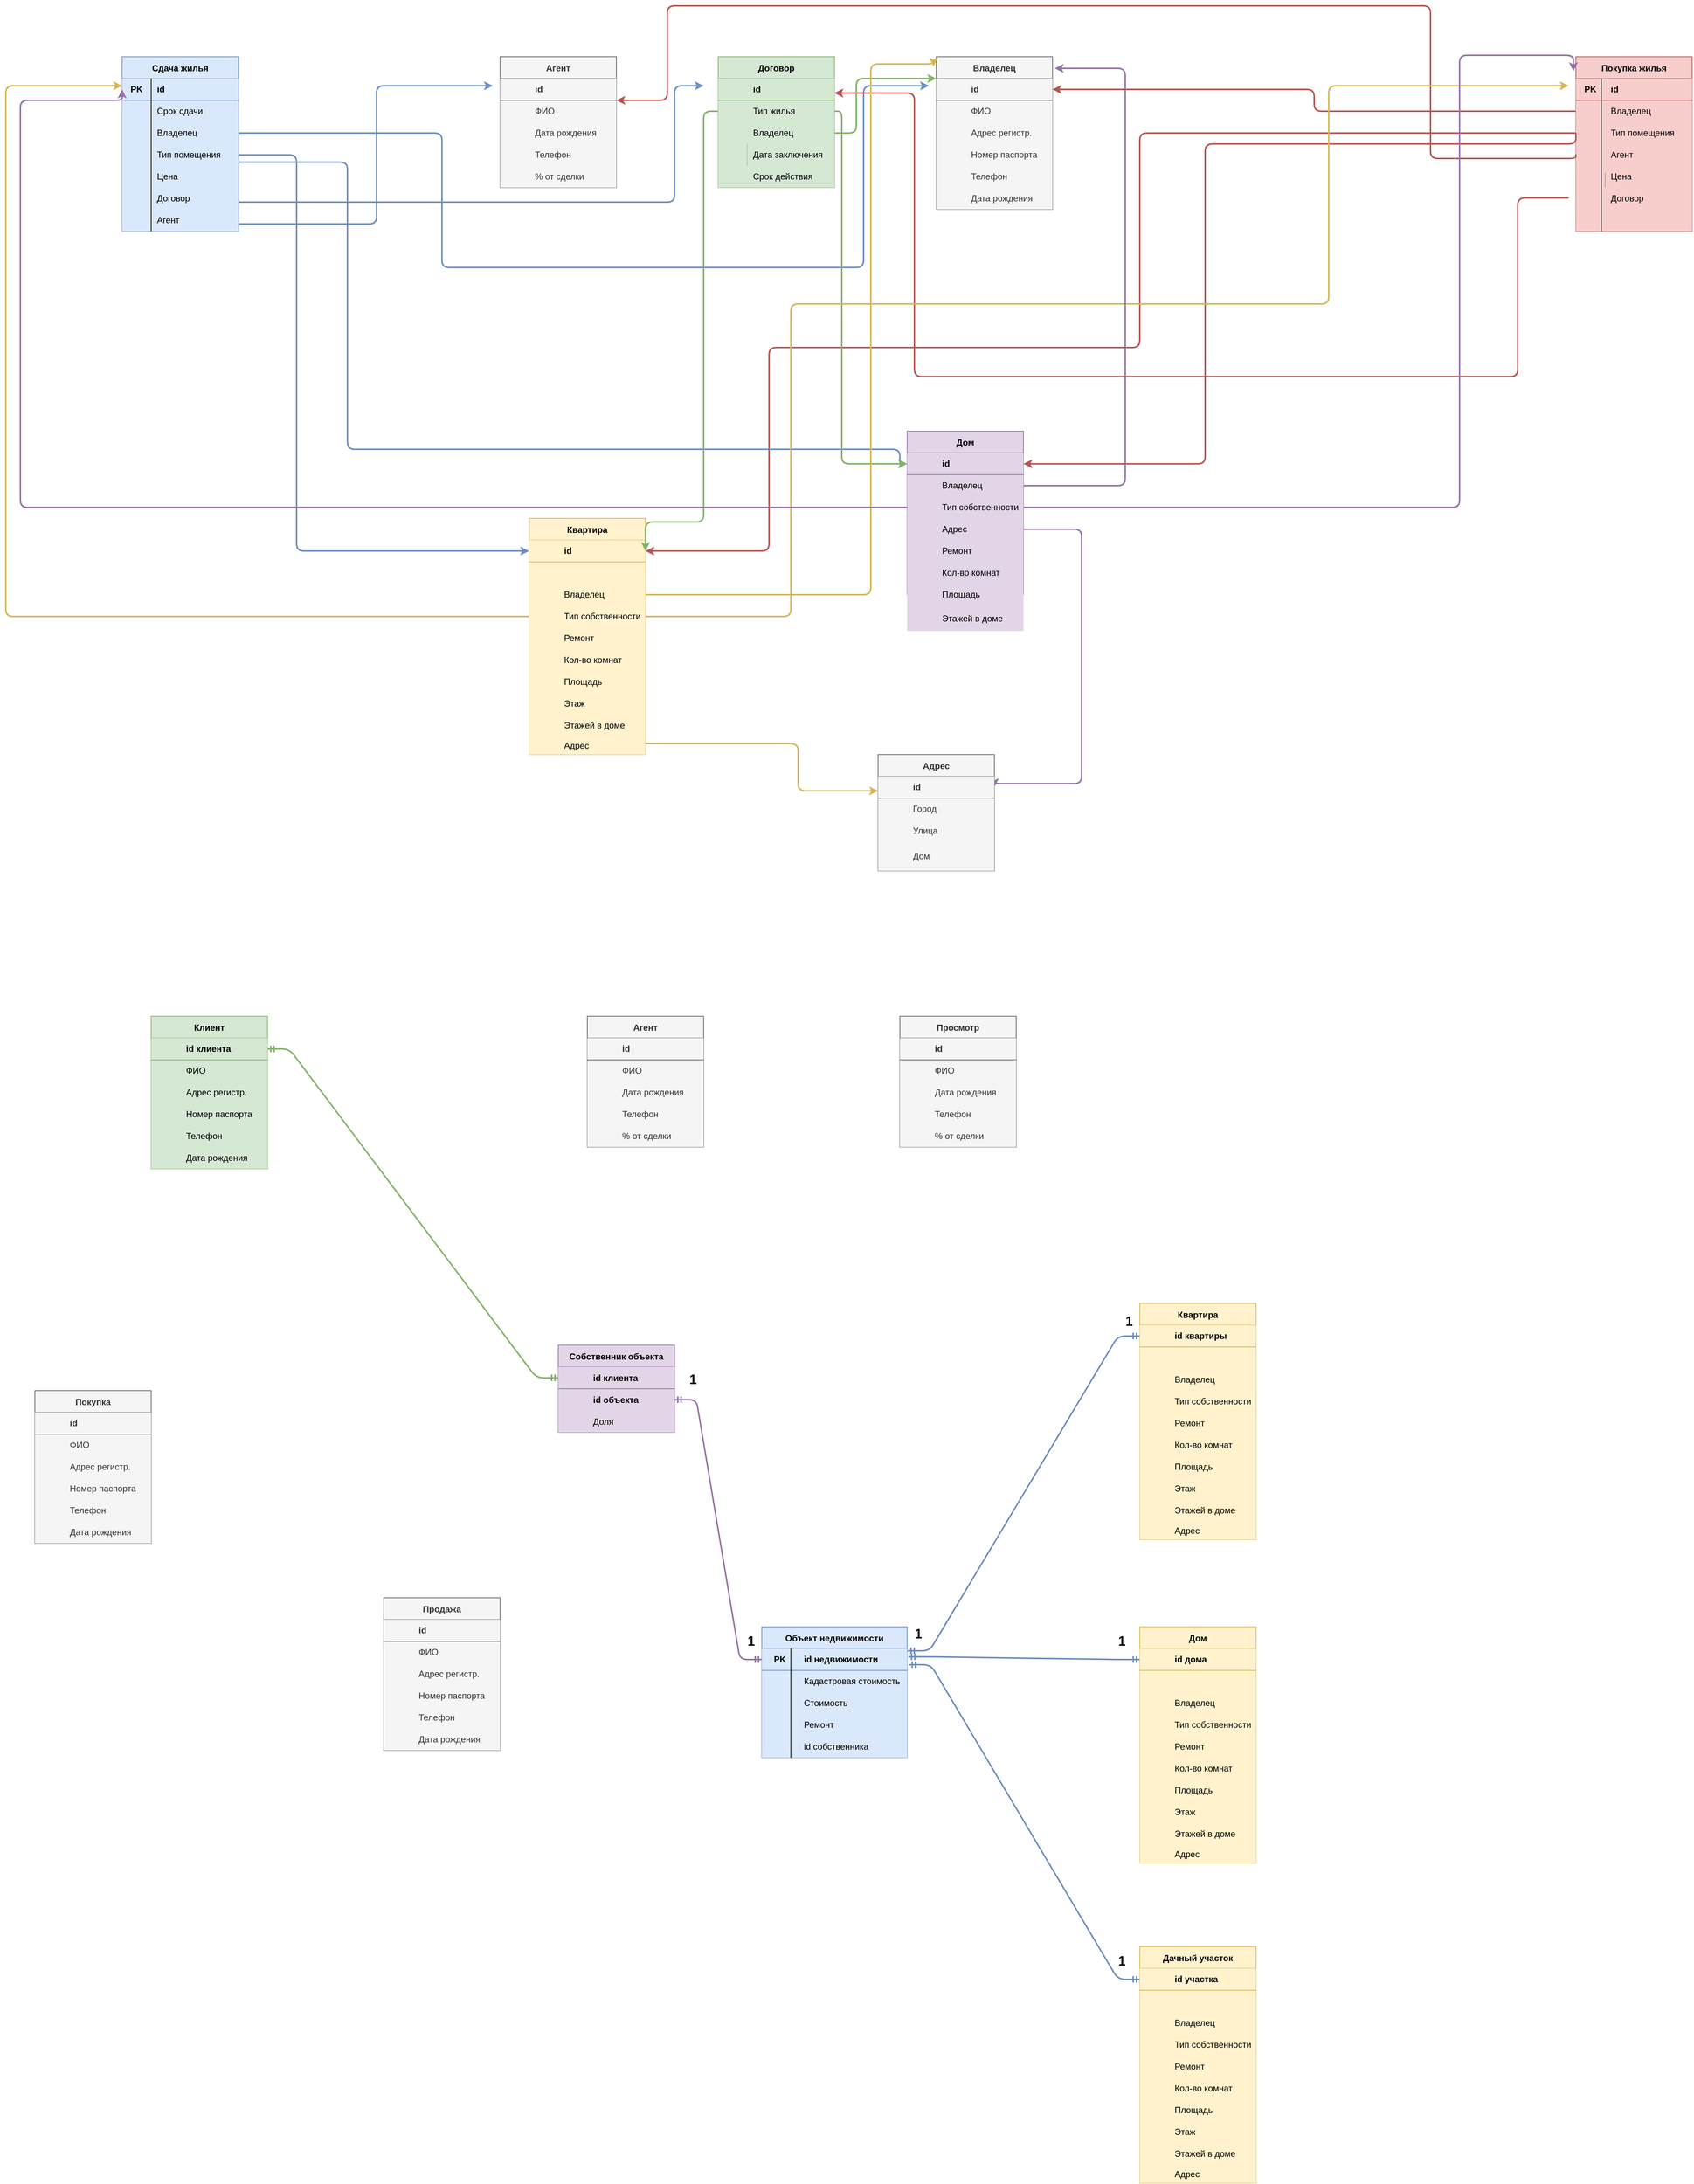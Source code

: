 <mxfile version="20.3.0" type="github">
  <diagram id="R2lEEEUBdFMjLlhIrx00" name="Page-1">
    <mxGraphModel dx="3160" dy="1593" grid="1" gridSize="10" guides="1" tooltips="1" connect="1" arrows="1" fold="1" page="1" pageScale="1" pageWidth="3300" pageHeight="4681" background="none" math="0" shadow="0" extFonts="Permanent Marker^https://fonts.googleapis.com/css?family=Permanent+Marker">
      <root>
        <mxCell id="0" />
        <mxCell id="1" parent="0" />
        <mxCell id="KqE70ZbjgACJ4g3CC7OH-1" value="Сдача жилья" style="shape=table;startSize=30;container=1;collapsible=0;childLayout=tableLayout;fixedRows=1;rowLines=0;fontStyle=1;fillColor=#dae8fc;strokeColor=#6c8ebf;" vertex="1" parent="1">
          <mxGeometry x="200" y="80" width="160" height="240" as="geometry" />
        </mxCell>
        <mxCell id="KqE70ZbjgACJ4g3CC7OH-2" value="" style="shape=tableRow;horizontal=0;startSize=0;swimlaneHead=0;swimlaneBody=0;top=0;left=0;bottom=0;right=0;collapsible=0;dropTarget=0;fillColor=#dae8fc;points=[[0,0.5],[1,0.5]];portConstraint=eastwest;strokeColor=#6c8ebf;" vertex="1" parent="KqE70ZbjgACJ4g3CC7OH-1">
          <mxGeometry y="30" width="160" height="30" as="geometry" />
        </mxCell>
        <mxCell id="KqE70ZbjgACJ4g3CC7OH-3" value="&lt;b&gt;PK&lt;/b&gt;" style="shape=partialRectangle;html=1;whiteSpace=wrap;connectable=0;fillColor=#dae8fc;top=0;left=0;bottom=0;right=0;overflow=hidden;pointerEvents=1;strokeColor=#6c8ebf;" vertex="1" parent="KqE70ZbjgACJ4g3CC7OH-2">
          <mxGeometry width="40" height="30" as="geometry">
            <mxRectangle width="40" height="30" as="alternateBounds" />
          </mxGeometry>
        </mxCell>
        <mxCell id="KqE70ZbjgACJ4g3CC7OH-4" value="&lt;b&gt;id&lt;/b&gt;" style="shape=partialRectangle;html=1;whiteSpace=wrap;connectable=0;fillColor=#dae8fc;top=0;left=0;bottom=0;right=0;align=left;spacingLeft=6;overflow=hidden;strokeColor=#6c8ebf;" vertex="1" parent="KqE70ZbjgACJ4g3CC7OH-2">
          <mxGeometry x="40" width="120" height="30" as="geometry">
            <mxRectangle width="120" height="30" as="alternateBounds" />
          </mxGeometry>
        </mxCell>
        <mxCell id="KqE70ZbjgACJ4g3CC7OH-5" value="" style="shape=tableRow;horizontal=0;startSize=0;swimlaneHead=0;swimlaneBody=0;top=0;left=0;bottom=0;right=0;collapsible=0;dropTarget=0;fillColor=#dae8fc;points=[[0,0.5],[1,0.5]];portConstraint=eastwest;strokeColor=#6c8ebf;" vertex="1" parent="KqE70ZbjgACJ4g3CC7OH-1">
          <mxGeometry y="60" width="160" height="30" as="geometry" />
        </mxCell>
        <mxCell id="KqE70ZbjgACJ4g3CC7OH-6" value="" style="shape=partialRectangle;html=1;whiteSpace=wrap;connectable=0;fillColor=#dae8fc;top=0;left=0;bottom=0;right=0;overflow=hidden;strokeColor=#6c8ebf;" vertex="1" parent="KqE70ZbjgACJ4g3CC7OH-5">
          <mxGeometry width="40" height="30" as="geometry">
            <mxRectangle width="40" height="30" as="alternateBounds" />
          </mxGeometry>
        </mxCell>
        <mxCell id="KqE70ZbjgACJ4g3CC7OH-7" value="Срок сдачи" style="shape=partialRectangle;html=1;whiteSpace=wrap;connectable=0;fillColor=#dae8fc;top=0;left=0;bottom=0;right=0;align=left;spacingLeft=6;overflow=hidden;strokeColor=#6c8ebf;" vertex="1" parent="KqE70ZbjgACJ4g3CC7OH-5">
          <mxGeometry x="40" width="120" height="30" as="geometry">
            <mxRectangle width="120" height="30" as="alternateBounds" />
          </mxGeometry>
        </mxCell>
        <mxCell id="KqE70ZbjgACJ4g3CC7OH-8" value="" style="shape=tableRow;horizontal=0;startSize=0;swimlaneHead=0;swimlaneBody=0;top=0;left=0;bottom=0;right=0;collapsible=0;dropTarget=0;fillColor=#dae8fc;points=[[0,0.5],[1,0.5]];portConstraint=eastwest;strokeColor=#6c8ebf;" vertex="1" parent="KqE70ZbjgACJ4g3CC7OH-1">
          <mxGeometry y="90" width="160" height="30" as="geometry" />
        </mxCell>
        <mxCell id="KqE70ZbjgACJ4g3CC7OH-9" value="" style="shape=partialRectangle;html=1;whiteSpace=wrap;connectable=0;fillColor=#dae8fc;top=0;left=0;bottom=0;right=0;overflow=hidden;strokeColor=#6c8ebf;" vertex="1" parent="KqE70ZbjgACJ4g3CC7OH-8">
          <mxGeometry width="40" height="30" as="geometry">
            <mxRectangle width="40" height="30" as="alternateBounds" />
          </mxGeometry>
        </mxCell>
        <mxCell id="KqE70ZbjgACJ4g3CC7OH-10" value="Владелец" style="shape=partialRectangle;html=1;whiteSpace=wrap;connectable=0;fillColor=#dae8fc;top=0;left=0;bottom=0;right=0;align=left;spacingLeft=6;overflow=hidden;strokeColor=#6c8ebf;" vertex="1" parent="KqE70ZbjgACJ4g3CC7OH-8">
          <mxGeometry x="40" width="120" height="30" as="geometry">
            <mxRectangle width="120" height="30" as="alternateBounds" />
          </mxGeometry>
        </mxCell>
        <mxCell id="KqE70ZbjgACJ4g3CC7OH-175" style="edgeStyle=orthogonalEdgeStyle;rounded=1;orthogonalLoop=1;jettySize=auto;html=1;fillColor=#dae8fc;strokeColor=#6c8ebf;strokeWidth=2;" edge="1" parent="1" source="KqE70ZbjgACJ4g3CC7OH-14" target="KqE70ZbjgACJ4g3CC7OH-54">
          <mxGeometry relative="1" as="geometry">
            <mxPoint x="800" y="640" as="targetPoint" />
            <Array as="points">
              <mxPoint x="440" y="215" />
              <mxPoint x="440" y="760" />
            </Array>
          </mxGeometry>
        </mxCell>
        <mxCell id="KqE70ZbjgACJ4g3CC7OH-14" value="" style="shape=tableRow;horizontal=0;startSize=0;swimlaneHead=0;swimlaneBody=0;top=0;left=0;bottom=0;right=0;collapsible=0;dropTarget=0;fillColor=#dae8fc;points=[[0,0.5],[1,0.5]];portConstraint=eastwest;strokeColor=#6c8ebf;" vertex="1" parent="1">
          <mxGeometry x="200" y="200" width="160" height="30" as="geometry" />
        </mxCell>
        <mxCell id="KqE70ZbjgACJ4g3CC7OH-15" value="" style="shape=partialRectangle;html=1;whiteSpace=wrap;connectable=0;fillColor=#dae8fc;top=0;left=0;bottom=0;right=0;overflow=hidden;strokeColor=#6c8ebf;" vertex="1" parent="KqE70ZbjgACJ4g3CC7OH-14">
          <mxGeometry width="40" height="30" as="geometry">
            <mxRectangle width="40" height="30" as="alternateBounds" />
          </mxGeometry>
        </mxCell>
        <mxCell id="KqE70ZbjgACJ4g3CC7OH-16" value="Тип помещения" style="shape=partialRectangle;html=1;whiteSpace=wrap;connectable=0;fillColor=#dae8fc;top=0;left=0;bottom=0;right=0;align=left;spacingLeft=6;overflow=hidden;strokeColor=#6c8ebf;" vertex="1" parent="KqE70ZbjgACJ4g3CC7OH-14">
          <mxGeometry x="40" width="120" height="30" as="geometry">
            <mxRectangle width="140" height="30" as="alternateBounds" />
          </mxGeometry>
        </mxCell>
        <mxCell id="KqE70ZbjgACJ4g3CC7OH-18" value="" style="endArrow=none;html=1;rounded=0;fillColor=#dae8fc;strokeColor=#6c8ebf;" edge="1" parent="1">
          <mxGeometry width="50" height="50" relative="1" as="geometry">
            <mxPoint x="200" y="140" as="sourcePoint" />
            <mxPoint x="360" y="140" as="targetPoint" />
          </mxGeometry>
        </mxCell>
        <mxCell id="KqE70ZbjgACJ4g3CC7OH-34" value="Покупка жилья" style="shape=table;startSize=30;container=1;collapsible=0;childLayout=tableLayout;fixedRows=1;rowLines=0;fontStyle=1;fillColor=#f8cecc;strokeColor=#b85450;" vertex="1" parent="1">
          <mxGeometry x="2200" y="80" width="160" height="240" as="geometry" />
        </mxCell>
        <mxCell id="KqE70ZbjgACJ4g3CC7OH-35" value="" style="shape=tableRow;horizontal=0;startSize=0;swimlaneHead=0;swimlaneBody=0;top=0;left=0;bottom=0;right=0;collapsible=0;dropTarget=0;fillColor=#f8cecc;points=[[0,0.5],[1,0.5]];portConstraint=eastwest;strokeColor=#b85450;" vertex="1" parent="KqE70ZbjgACJ4g3CC7OH-34">
          <mxGeometry y="30" width="160" height="30" as="geometry" />
        </mxCell>
        <mxCell id="KqE70ZbjgACJ4g3CC7OH-36" value="&lt;b&gt;PK&lt;/b&gt;" style="shape=partialRectangle;html=1;whiteSpace=wrap;connectable=0;fillColor=#f8cecc;top=0;left=0;bottom=0;right=0;overflow=hidden;pointerEvents=1;strokeColor=#b85450;" vertex="1" parent="KqE70ZbjgACJ4g3CC7OH-35">
          <mxGeometry width="40" height="30" as="geometry">
            <mxRectangle width="40" height="30" as="alternateBounds" />
          </mxGeometry>
        </mxCell>
        <mxCell id="KqE70ZbjgACJ4g3CC7OH-37" value="&lt;b&gt;id&lt;/b&gt;" style="shape=partialRectangle;html=1;whiteSpace=wrap;connectable=0;fillColor=#f8cecc;top=0;left=0;bottom=0;right=0;align=left;spacingLeft=6;overflow=hidden;strokeColor=#b85450;" vertex="1" parent="KqE70ZbjgACJ4g3CC7OH-35">
          <mxGeometry x="40" width="120" height="30" as="geometry">
            <mxRectangle width="120" height="30" as="alternateBounds" />
          </mxGeometry>
        </mxCell>
        <mxCell id="KqE70ZbjgACJ4g3CC7OH-38" value="" style="shape=tableRow;horizontal=0;startSize=0;swimlaneHead=0;swimlaneBody=0;top=0;left=0;bottom=0;right=0;collapsible=0;dropTarget=0;fillColor=#f8cecc;points=[[0,0.5],[1,0.5]];portConstraint=eastwest;strokeColor=#b85450;" vertex="1" parent="KqE70ZbjgACJ4g3CC7OH-34">
          <mxGeometry y="60" width="160" height="30" as="geometry" />
        </mxCell>
        <mxCell id="KqE70ZbjgACJ4g3CC7OH-39" value="" style="shape=partialRectangle;html=1;whiteSpace=wrap;connectable=0;fillColor=#f8cecc;top=0;left=0;bottom=0;right=0;overflow=hidden;strokeColor=#b85450;" vertex="1" parent="KqE70ZbjgACJ4g3CC7OH-38">
          <mxGeometry width="40" height="30" as="geometry">
            <mxRectangle width="40" height="30" as="alternateBounds" />
          </mxGeometry>
        </mxCell>
        <mxCell id="KqE70ZbjgACJ4g3CC7OH-40" value="Владелец" style="shape=partialRectangle;html=1;whiteSpace=wrap;connectable=0;fillColor=#f8cecc;top=0;left=0;bottom=0;right=0;align=left;spacingLeft=6;overflow=hidden;strokeColor=#b85450;" vertex="1" parent="KqE70ZbjgACJ4g3CC7OH-38">
          <mxGeometry x="40" width="120" height="30" as="geometry">
            <mxRectangle width="120" height="30" as="alternateBounds" />
          </mxGeometry>
        </mxCell>
        <mxCell id="KqE70ZbjgACJ4g3CC7OH-41" value="" style="shape=tableRow;horizontal=0;startSize=0;swimlaneHead=0;swimlaneBody=0;top=0;left=0;bottom=0;right=0;collapsible=0;dropTarget=0;fillColor=#f8cecc;points=[[0,0.5],[1,0.5]];portConstraint=eastwest;strokeColor=#b85450;" vertex="1" parent="KqE70ZbjgACJ4g3CC7OH-34">
          <mxGeometry y="90" width="160" height="30" as="geometry" />
        </mxCell>
        <mxCell id="KqE70ZbjgACJ4g3CC7OH-42" value="" style="shape=partialRectangle;html=1;whiteSpace=wrap;connectable=0;fillColor=#f8cecc;top=0;left=0;bottom=0;right=0;overflow=hidden;strokeColor=#b85450;" vertex="1" parent="KqE70ZbjgACJ4g3CC7OH-41">
          <mxGeometry width="40" height="30" as="geometry">
            <mxRectangle width="40" height="30" as="alternateBounds" />
          </mxGeometry>
        </mxCell>
        <mxCell id="KqE70ZbjgACJ4g3CC7OH-43" value="Тип помещения" style="shape=partialRectangle;html=1;whiteSpace=wrap;connectable=0;fillColor=#f8cecc;top=0;left=0;bottom=0;right=0;align=left;spacingLeft=6;overflow=hidden;strokeColor=#b85450;" vertex="1" parent="KqE70ZbjgACJ4g3CC7OH-41">
          <mxGeometry x="40" width="120" height="30" as="geometry">
            <mxRectangle width="120" height="30" as="alternateBounds" />
          </mxGeometry>
        </mxCell>
        <mxCell id="KqE70ZbjgACJ4g3CC7OH-47" value="" style="endArrow=none;html=1;rounded=0;fillColor=#f8cecc;strokeColor=#b85450;" edge="1" parent="1">
          <mxGeometry width="50" height="50" relative="1" as="geometry">
            <mxPoint x="2240" y="240" as="sourcePoint" />
            <mxPoint x="2240" y="200" as="targetPoint" />
          </mxGeometry>
        </mxCell>
        <mxCell id="KqE70ZbjgACJ4g3CC7OH-48" value="" style="endArrow=none;html=1;rounded=0;fillColor=#f8cecc;strokeColor=#b85450;startArrow=none;" edge="1" parent="1" source="KqE70ZbjgACJ4g3CC7OH-192">
          <mxGeometry width="50" height="50" relative="1" as="geometry">
            <mxPoint x="2200" y="140" as="sourcePoint" />
            <mxPoint x="2360" y="140" as="targetPoint" />
          </mxGeometry>
        </mxCell>
        <mxCell id="KqE70ZbjgACJ4g3CC7OH-49" value="Агент" style="shape=partialRectangle;html=1;whiteSpace=wrap;connectable=0;fillColor=#f8cecc;top=0;left=0;bottom=0;right=0;align=left;spacingLeft=6;overflow=hidden;strokeColor=#b85450;" vertex="1" parent="1">
          <mxGeometry x="2240" y="200" width="120" height="30" as="geometry">
            <mxRectangle width="120" height="30" as="alternateBounds" />
          </mxGeometry>
        </mxCell>
        <mxCell id="KqE70ZbjgACJ4g3CC7OH-50" value="Цена" style="shape=partialRectangle;html=1;whiteSpace=wrap;connectable=0;fillColor=#f8cecc;top=0;left=0;bottom=0;right=0;align=left;spacingLeft=6;overflow=hidden;strokeColor=#b85450;" vertex="1" parent="1">
          <mxGeometry x="2240" y="230" width="120" height="30" as="geometry">
            <mxRectangle width="120" height="30" as="alternateBounds" />
          </mxGeometry>
        </mxCell>
        <mxCell id="KqE70ZbjgACJ4g3CC7OH-51" value="Цена" style="shape=partialRectangle;html=1;whiteSpace=wrap;connectable=0;fillColor=#dae8fc;top=0;left=0;bottom=0;right=0;align=left;spacingLeft=6;overflow=hidden;strokeColor=#6c8ebf;" vertex="1" parent="1">
          <mxGeometry x="240" y="230" width="120" height="30" as="geometry">
            <mxRectangle width="140" height="30" as="alternateBounds" />
          </mxGeometry>
        </mxCell>
        <mxCell id="KqE70ZbjgACJ4g3CC7OH-52" value="" style="endArrow=none;html=1;rounded=0;exitX=0.25;exitY=1;exitDx=0;exitDy=0;fillColor=#f8cecc;strokeColor=#b85450;" edge="1" parent="1" source="KqE70ZbjgACJ4g3CC7OH-34">
          <mxGeometry width="50" height="50" relative="1" as="geometry">
            <mxPoint x="2240" y="280" as="sourcePoint" />
            <mxPoint x="2240" y="240" as="targetPoint" />
          </mxGeometry>
        </mxCell>
        <mxCell id="KqE70ZbjgACJ4g3CC7OH-53" value="Квартира" style="shape=table;startSize=30;container=1;collapsible=0;childLayout=tableLayout;fixedRows=1;rowLines=0;fontStyle=1;fillColor=#fff2cc;strokeColor=#d6b656;" vertex="1" parent="1">
          <mxGeometry x="760" y="715" width="160" height="325" as="geometry" />
        </mxCell>
        <mxCell id="KqE70ZbjgACJ4g3CC7OH-54" value="" style="shape=tableRow;horizontal=0;startSize=0;swimlaneHead=0;swimlaneBody=0;top=0;left=0;bottom=0;right=0;collapsible=0;dropTarget=0;fillColor=#fff2cc;points=[[0,0.5],[1,0.5]];portConstraint=eastwest;strokeColor=#d6b656;" vertex="1" parent="KqE70ZbjgACJ4g3CC7OH-53">
          <mxGeometry y="30" width="160" height="30" as="geometry" />
        </mxCell>
        <mxCell id="KqE70ZbjgACJ4g3CC7OH-55" value="" style="shape=partialRectangle;html=1;whiteSpace=wrap;connectable=0;fillColor=#fff2cc;top=0;left=0;bottom=0;right=0;overflow=hidden;pointerEvents=1;strokeColor=#d6b656;" vertex="1" parent="KqE70ZbjgACJ4g3CC7OH-54">
          <mxGeometry width="40" height="30" as="geometry">
            <mxRectangle width="40" height="30" as="alternateBounds" />
          </mxGeometry>
        </mxCell>
        <mxCell id="KqE70ZbjgACJ4g3CC7OH-56" value="&lt;b&gt;id&lt;/b&gt;" style="shape=partialRectangle;html=1;whiteSpace=wrap;connectable=0;fillColor=#fff2cc;top=0;left=0;bottom=0;right=0;align=left;spacingLeft=6;overflow=hidden;strokeColor=#d6b656;" vertex="1" parent="KqE70ZbjgACJ4g3CC7OH-54">
          <mxGeometry x="40" width="120" height="30" as="geometry">
            <mxRectangle width="120" height="30" as="alternateBounds" />
          </mxGeometry>
        </mxCell>
        <mxCell id="KqE70ZbjgACJ4g3CC7OH-165" value="" style="shape=tableRow;horizontal=0;startSize=0;swimlaneHead=0;swimlaneBody=0;top=0;left=0;bottom=0;right=0;collapsible=0;dropTarget=0;fillColor=#fff2cc;points=[[0,0.5],[1,0.5]];portConstraint=eastwest;strokeColor=#d6b656;" vertex="1" parent="KqE70ZbjgACJ4g3CC7OH-53">
          <mxGeometry y="60" width="160" height="30" as="geometry" />
        </mxCell>
        <mxCell id="KqE70ZbjgACJ4g3CC7OH-166" value="" style="shape=partialRectangle;html=1;whiteSpace=wrap;connectable=0;fillColor=#fff2cc;top=0;left=0;bottom=0;right=0;overflow=hidden;pointerEvents=1;strokeColor=#d6b656;" vertex="1" parent="KqE70ZbjgACJ4g3CC7OH-165">
          <mxGeometry width="40" height="30" as="geometry">
            <mxRectangle width="40" height="30" as="alternateBounds" />
          </mxGeometry>
        </mxCell>
        <mxCell id="KqE70ZbjgACJ4g3CC7OH-167" value="" style="shape=partialRectangle;html=1;whiteSpace=wrap;connectable=0;fillColor=#fff2cc;top=0;left=0;bottom=0;right=0;align=left;spacingLeft=6;overflow=hidden;strokeColor=#d6b656;" vertex="1" parent="KqE70ZbjgACJ4g3CC7OH-165">
          <mxGeometry x="40" width="120" height="30" as="geometry">
            <mxRectangle width="120" height="30" as="alternateBounds" />
          </mxGeometry>
        </mxCell>
        <mxCell id="KqE70ZbjgACJ4g3CC7OH-57" value="" style="shape=tableRow;horizontal=0;startSize=0;swimlaneHead=0;swimlaneBody=0;top=0;left=0;bottom=0;right=0;collapsible=0;dropTarget=0;fillColor=#fff2cc;points=[[0,0.5],[1,0.5]];portConstraint=eastwest;strokeColor=#d6b656;" vertex="1" parent="KqE70ZbjgACJ4g3CC7OH-53">
          <mxGeometry y="90" width="160" height="30" as="geometry" />
        </mxCell>
        <mxCell id="KqE70ZbjgACJ4g3CC7OH-58" value="" style="shape=partialRectangle;html=1;whiteSpace=wrap;connectable=0;fillColor=#fff2cc;top=0;left=0;bottom=0;right=0;overflow=hidden;strokeColor=#d6b656;" vertex="1" parent="KqE70ZbjgACJ4g3CC7OH-57">
          <mxGeometry width="40" height="30" as="geometry">
            <mxRectangle width="40" height="30" as="alternateBounds" />
          </mxGeometry>
        </mxCell>
        <mxCell id="KqE70ZbjgACJ4g3CC7OH-59" value="Владелец" style="shape=partialRectangle;html=1;whiteSpace=wrap;connectable=0;fillColor=#fff2cc;top=0;left=0;bottom=0;right=0;align=left;spacingLeft=6;overflow=hidden;strokeColor=#d6b656;" vertex="1" parent="KqE70ZbjgACJ4g3CC7OH-57">
          <mxGeometry x="40" width="120" height="30" as="geometry">
            <mxRectangle width="120" height="30" as="alternateBounds" />
          </mxGeometry>
        </mxCell>
        <mxCell id="KqE70ZbjgACJ4g3CC7OH-60" value="" style="shape=tableRow;horizontal=0;startSize=0;swimlaneHead=0;swimlaneBody=0;top=0;left=0;bottom=0;right=0;collapsible=0;dropTarget=0;fillColor=#fff2cc;points=[[0,0.5],[1,0.5]];portConstraint=eastwest;strokeColor=#d6b656;" vertex="1" parent="KqE70ZbjgACJ4g3CC7OH-53">
          <mxGeometry y="120" width="160" height="30" as="geometry" />
        </mxCell>
        <mxCell id="KqE70ZbjgACJ4g3CC7OH-61" value="" style="shape=partialRectangle;html=1;whiteSpace=wrap;connectable=0;fillColor=#fff2cc;top=0;left=0;bottom=0;right=0;overflow=hidden;strokeColor=#d6b656;" vertex="1" parent="KqE70ZbjgACJ4g3CC7OH-60">
          <mxGeometry width="40" height="30" as="geometry">
            <mxRectangle width="40" height="30" as="alternateBounds" />
          </mxGeometry>
        </mxCell>
        <mxCell id="KqE70ZbjgACJ4g3CC7OH-62" value="Тип собственности" style="shape=partialRectangle;html=1;whiteSpace=wrap;connectable=0;fillColor=#fff2cc;top=0;left=0;bottom=0;right=0;align=left;spacingLeft=6;overflow=hidden;strokeColor=#d6b656;" vertex="1" parent="KqE70ZbjgACJ4g3CC7OH-60">
          <mxGeometry x="40" width="120" height="30" as="geometry">
            <mxRectangle width="120" height="30" as="alternateBounds" />
          </mxGeometry>
        </mxCell>
        <mxCell id="KqE70ZbjgACJ4g3CC7OH-67" value="" style="endArrow=none;html=1;rounded=0;fillColor=#fff2cc;strokeColor=#d6b656;" edge="1" parent="1">
          <mxGeometry width="50" height="50" relative="1" as="geometry">
            <mxPoint x="760" y="775" as="sourcePoint" />
            <mxPoint x="920" y="775" as="targetPoint" />
          </mxGeometry>
        </mxCell>
        <mxCell id="KqE70ZbjgACJ4g3CC7OH-68" value="Ремонт" style="shape=partialRectangle;html=1;whiteSpace=wrap;connectable=0;fillColor=#fff2cc;top=0;left=0;bottom=0;right=0;align=left;spacingLeft=6;overflow=hidden;strokeColor=#d6b656;" vertex="1" parent="1">
          <mxGeometry x="800" y="865" width="120" height="30" as="geometry">
            <mxRectangle width="140" height="30" as="alternateBounds" />
          </mxGeometry>
        </mxCell>
        <mxCell id="KqE70ZbjgACJ4g3CC7OH-69" value="Дом" style="shape=table;startSize=30;container=1;collapsible=0;childLayout=tableLayout;fixedRows=1;rowLines=0;fontStyle=1;fillColor=#e1d5e7;strokeColor=#9673a6;" vertex="1" parent="1">
          <mxGeometry x="1280" y="595" width="160" height="225" as="geometry" />
        </mxCell>
        <mxCell id="KqE70ZbjgACJ4g3CC7OH-70" value="" style="shape=tableRow;horizontal=0;startSize=0;swimlaneHead=0;swimlaneBody=0;top=0;left=0;bottom=0;right=0;collapsible=0;dropTarget=0;fillColor=#e1d5e7;points=[[0,0.5],[1,0.5]];portConstraint=eastwest;strokeColor=#9673a6;" vertex="1" parent="KqE70ZbjgACJ4g3CC7OH-69">
          <mxGeometry y="30" width="160" height="30" as="geometry" />
        </mxCell>
        <mxCell id="KqE70ZbjgACJ4g3CC7OH-71" value="" style="shape=partialRectangle;html=1;whiteSpace=wrap;connectable=0;fillColor=#e1d5e7;top=0;left=0;bottom=0;right=0;overflow=hidden;pointerEvents=1;strokeColor=#9673a6;" vertex="1" parent="KqE70ZbjgACJ4g3CC7OH-70">
          <mxGeometry width="40" height="30" as="geometry">
            <mxRectangle width="40" height="30" as="alternateBounds" />
          </mxGeometry>
        </mxCell>
        <mxCell id="KqE70ZbjgACJ4g3CC7OH-72" value="&lt;b&gt;id&lt;/b&gt;" style="shape=partialRectangle;html=1;whiteSpace=wrap;connectable=0;fillColor=#e1d5e7;top=0;left=0;bottom=0;right=0;align=left;spacingLeft=6;overflow=hidden;strokeColor=#9673a6;" vertex="1" parent="KqE70ZbjgACJ4g3CC7OH-70">
          <mxGeometry x="40" width="120" height="30" as="geometry">
            <mxRectangle width="120" height="30" as="alternateBounds" />
          </mxGeometry>
        </mxCell>
        <mxCell id="KqE70ZbjgACJ4g3CC7OH-73" value="" style="shape=tableRow;horizontal=0;startSize=0;swimlaneHead=0;swimlaneBody=0;top=0;left=0;bottom=0;right=0;collapsible=0;dropTarget=0;fillColor=#e1d5e7;points=[[0,0.5],[1,0.5]];portConstraint=eastwest;strokeColor=#9673a6;" vertex="1" parent="KqE70ZbjgACJ4g3CC7OH-69">
          <mxGeometry y="60" width="160" height="30" as="geometry" />
        </mxCell>
        <mxCell id="KqE70ZbjgACJ4g3CC7OH-74" value="" style="shape=partialRectangle;html=1;whiteSpace=wrap;connectable=0;fillColor=#e1d5e7;top=0;left=0;bottom=0;right=0;overflow=hidden;strokeColor=#9673a6;" vertex="1" parent="KqE70ZbjgACJ4g3CC7OH-73">
          <mxGeometry width="40" height="30" as="geometry">
            <mxRectangle width="40" height="30" as="alternateBounds" />
          </mxGeometry>
        </mxCell>
        <mxCell id="KqE70ZbjgACJ4g3CC7OH-75" value="Владелец" style="shape=partialRectangle;html=1;whiteSpace=wrap;connectable=0;fillColor=#e1d5e7;top=0;left=0;bottom=0;right=0;align=left;spacingLeft=6;overflow=hidden;strokeColor=#9673a6;" vertex="1" parent="KqE70ZbjgACJ4g3CC7OH-73">
          <mxGeometry x="40" width="120" height="30" as="geometry">
            <mxRectangle width="120" height="30" as="alternateBounds" />
          </mxGeometry>
        </mxCell>
        <mxCell id="KqE70ZbjgACJ4g3CC7OH-76" value="" style="shape=tableRow;horizontal=0;startSize=0;swimlaneHead=0;swimlaneBody=0;top=0;left=0;bottom=0;right=0;collapsible=0;dropTarget=0;fillColor=#e1d5e7;points=[[0,0.5],[1,0.5]];portConstraint=eastwest;strokeColor=#9673a6;" vertex="1" parent="KqE70ZbjgACJ4g3CC7OH-69">
          <mxGeometry y="90" width="160" height="30" as="geometry" />
        </mxCell>
        <mxCell id="KqE70ZbjgACJ4g3CC7OH-77" value="" style="shape=partialRectangle;html=1;whiteSpace=wrap;connectable=0;fillColor=#e1d5e7;top=0;left=0;bottom=0;right=0;overflow=hidden;strokeColor=#9673a6;" vertex="1" parent="KqE70ZbjgACJ4g3CC7OH-76">
          <mxGeometry width="40" height="30" as="geometry">
            <mxRectangle width="40" height="30" as="alternateBounds" />
          </mxGeometry>
        </mxCell>
        <mxCell id="KqE70ZbjgACJ4g3CC7OH-78" value="Тип собственности" style="shape=partialRectangle;html=1;whiteSpace=wrap;connectable=0;fillColor=#e1d5e7;top=0;left=0;bottom=0;right=0;align=left;spacingLeft=6;overflow=hidden;strokeColor=#9673a6;" vertex="1" parent="KqE70ZbjgACJ4g3CC7OH-76">
          <mxGeometry x="40" width="120" height="30" as="geometry">
            <mxRectangle width="120" height="30" as="alternateBounds" />
          </mxGeometry>
        </mxCell>
        <mxCell id="KqE70ZbjgACJ4g3CC7OH-233" style="edgeStyle=orthogonalEdgeStyle;rounded=1;orthogonalLoop=1;jettySize=auto;html=1;exitX=1;exitY=0.5;exitDx=0;exitDy=0;strokeColor=#9673a6;strokeWidth=2;entryX=1;entryY=0.5;entryDx=0;entryDy=0;fillColor=#e1d5e7;" edge="1" parent="1" source="KqE70ZbjgACJ4g3CC7OH-79" target="KqE70ZbjgACJ4g3CC7OH-134">
          <mxGeometry relative="1" as="geometry">
            <mxPoint x="1460" y="1080" as="targetPoint" />
            <Array as="points">
              <mxPoint x="1520" y="730" />
              <mxPoint x="1520" y="1080" />
              <mxPoint x="1400" y="1080" />
            </Array>
          </mxGeometry>
        </mxCell>
        <mxCell id="KqE70ZbjgACJ4g3CC7OH-79" value="" style="shape=tableRow;horizontal=0;startSize=0;swimlaneHead=0;swimlaneBody=0;top=0;left=0;bottom=0;right=0;collapsible=0;dropTarget=0;fillColor=#e1d5e7;points=[[0,0.5],[1,0.5]];portConstraint=eastwest;strokeColor=#9673a6;" vertex="1" parent="1">
          <mxGeometry x="1280" y="715" width="160" height="30" as="geometry" />
        </mxCell>
        <mxCell id="KqE70ZbjgACJ4g3CC7OH-80" value="" style="shape=partialRectangle;html=1;whiteSpace=wrap;connectable=0;fillColor=#e1d5e7;top=0;left=0;bottom=0;right=0;overflow=hidden;strokeColor=#9673a6;" vertex="1" parent="KqE70ZbjgACJ4g3CC7OH-79">
          <mxGeometry width="40" height="30" as="geometry">
            <mxRectangle width="40" height="30" as="alternateBounds" />
          </mxGeometry>
        </mxCell>
        <mxCell id="KqE70ZbjgACJ4g3CC7OH-81" value="Адрес" style="shape=partialRectangle;html=1;whiteSpace=wrap;connectable=0;fillColor=#e1d5e7;top=0;left=0;bottom=0;right=0;align=left;spacingLeft=6;overflow=hidden;strokeColor=#9673a6;" vertex="1" parent="KqE70ZbjgACJ4g3CC7OH-79">
          <mxGeometry x="40" width="120" height="30" as="geometry">
            <mxRectangle width="140" height="30" as="alternateBounds" />
          </mxGeometry>
        </mxCell>
        <mxCell id="KqE70ZbjgACJ4g3CC7OH-83" value="" style="endArrow=none;html=1;rounded=0;fillColor=#e1d5e7;strokeColor=#9673a6;" edge="1" parent="1">
          <mxGeometry width="50" height="50" relative="1" as="geometry">
            <mxPoint x="1280" y="655" as="sourcePoint" />
            <mxPoint x="1440" y="655" as="targetPoint" />
          </mxGeometry>
        </mxCell>
        <mxCell id="KqE70ZbjgACJ4g3CC7OH-84" value="Ремонт" style="shape=partialRectangle;html=1;whiteSpace=wrap;connectable=0;fillColor=#e1d5e7;top=0;left=0;bottom=0;right=0;align=left;spacingLeft=6;overflow=hidden;strokeColor=#9673a6;" vertex="1" parent="1">
          <mxGeometry x="1320" y="745" width="120" height="30" as="geometry">
            <mxRectangle width="140" height="30" as="alternateBounds" />
          </mxGeometry>
        </mxCell>
        <mxCell id="KqE70ZbjgACJ4g3CC7OH-85" value="Кол-во комнат" style="shape=partialRectangle;html=1;whiteSpace=wrap;connectable=0;fillColor=#fff2cc;top=0;left=0;bottom=0;right=0;align=left;spacingLeft=6;overflow=hidden;strokeColor=#d6b656;" vertex="1" parent="1">
          <mxGeometry x="800" y="895" width="120" height="30" as="geometry">
            <mxRectangle width="140" height="30" as="alternateBounds" />
          </mxGeometry>
        </mxCell>
        <mxCell id="KqE70ZbjgACJ4g3CC7OH-86" value="Площадь" style="shape=partialRectangle;html=1;whiteSpace=wrap;connectable=0;fillColor=#fff2cc;top=0;left=0;bottom=0;right=0;align=left;spacingLeft=6;overflow=hidden;strokeColor=#d6b656;" vertex="1" parent="1">
          <mxGeometry x="800" y="925" width="120" height="30" as="geometry">
            <mxRectangle width="140" height="30" as="alternateBounds" />
          </mxGeometry>
        </mxCell>
        <mxCell id="KqE70ZbjgACJ4g3CC7OH-87" value="Этаж" style="shape=partialRectangle;html=1;whiteSpace=wrap;connectable=0;fillColor=#fff2cc;top=0;left=0;bottom=0;right=0;align=left;spacingLeft=6;overflow=hidden;strokeColor=#d6b656;" vertex="1" parent="1">
          <mxGeometry x="800" y="955" width="120" height="30" as="geometry">
            <mxRectangle width="140" height="30" as="alternateBounds" />
          </mxGeometry>
        </mxCell>
        <mxCell id="KqE70ZbjgACJ4g3CC7OH-89" value="Этажей в доме" style="shape=partialRectangle;html=1;whiteSpace=wrap;connectable=0;fillColor=#fff2cc;top=0;left=0;bottom=0;right=0;align=left;spacingLeft=6;overflow=hidden;strokeColor=#d6b656;" vertex="1" parent="1">
          <mxGeometry x="800" y="985" width="120" height="30" as="geometry">
            <mxRectangle width="140" height="30" as="alternateBounds" />
          </mxGeometry>
        </mxCell>
        <mxCell id="KqE70ZbjgACJ4g3CC7OH-90" value="Кол-во комнат" style="shape=partialRectangle;html=1;whiteSpace=wrap;connectable=0;fillColor=#e1d5e7;top=0;left=0;bottom=0;right=0;align=left;spacingLeft=6;overflow=hidden;strokeColor=#9673a6;" vertex="1" parent="1">
          <mxGeometry x="1320" y="775" width="120" height="30" as="geometry">
            <mxRectangle width="140" height="30" as="alternateBounds" />
          </mxGeometry>
        </mxCell>
        <mxCell id="KqE70ZbjgACJ4g3CC7OH-91" value="Площадь" style="shape=partialRectangle;html=1;whiteSpace=wrap;connectable=0;fillColor=#e1d5e7;top=0;left=0;bottom=0;right=0;align=left;spacingLeft=6;overflow=hidden;strokeColor=#9673a6;" vertex="1" parent="1">
          <mxGeometry x="1320" y="805" width="120" height="30" as="geometry">
            <mxRectangle width="140" height="30" as="alternateBounds" />
          </mxGeometry>
        </mxCell>
        <mxCell id="KqE70ZbjgACJ4g3CC7OH-92" value="Этажей в доме" style="shape=partialRectangle;html=1;whiteSpace=wrap;connectable=0;fillColor=#e1d5e7;top=0;left=0;bottom=0;right=0;align=left;spacingLeft=6;overflow=hidden;strokeColor=#9673a6;" vertex="1" parent="1">
          <mxGeometry x="1320" y="835" width="120" height="35" as="geometry">
            <mxRectangle width="140" height="30" as="alternateBounds" />
          </mxGeometry>
        </mxCell>
        <mxCell id="KqE70ZbjgACJ4g3CC7OH-95" value="Договор" style="shape=partialRectangle;html=1;whiteSpace=wrap;connectable=0;fillColor=#f8cecc;top=0;left=0;bottom=0;right=0;align=left;spacingLeft=6;overflow=hidden;strokeColor=#b85450;" vertex="1" parent="1">
          <mxGeometry x="2240" y="260" width="120" height="30" as="geometry">
            <mxRectangle width="140" height="30" as="alternateBounds" />
          </mxGeometry>
        </mxCell>
        <mxCell id="KqE70ZbjgACJ4g3CC7OH-96" value="Договор" style="shape=partialRectangle;html=1;whiteSpace=wrap;connectable=0;fillColor=#dae8fc;top=0;left=0;bottom=0;right=0;align=left;spacingLeft=6;overflow=hidden;strokeColor=#6c8ebf;" vertex="1" parent="1">
          <mxGeometry x="240" y="260" width="120" height="30" as="geometry">
            <mxRectangle width="140" height="30" as="alternateBounds" />
          </mxGeometry>
        </mxCell>
        <mxCell id="KqE70ZbjgACJ4g3CC7OH-97" value="Владелец" style="shape=table;startSize=30;container=1;collapsible=0;childLayout=tableLayout;fixedRows=1;rowLines=0;fontStyle=1;fillColor=#f5f5f5;strokeColor=#666666;fontColor=#333333;" vertex="1" parent="1">
          <mxGeometry x="1320" y="80" width="160" height="210" as="geometry" />
        </mxCell>
        <mxCell id="KqE70ZbjgACJ4g3CC7OH-98" value="" style="shape=tableRow;horizontal=0;startSize=0;swimlaneHead=0;swimlaneBody=0;top=0;left=0;bottom=0;right=0;collapsible=0;dropTarget=0;fillColor=#f5f5f5;points=[[0,0.5],[1,0.5]];portConstraint=eastwest;strokeColor=#666666;fontColor=#333333;" vertex="1" parent="KqE70ZbjgACJ4g3CC7OH-97">
          <mxGeometry y="30" width="160" height="30" as="geometry" />
        </mxCell>
        <mxCell id="KqE70ZbjgACJ4g3CC7OH-99" value="" style="shape=partialRectangle;html=1;whiteSpace=wrap;connectable=0;fillColor=#f5f5f5;top=0;left=0;bottom=0;right=0;overflow=hidden;pointerEvents=1;strokeColor=#666666;fontColor=#333333;" vertex="1" parent="KqE70ZbjgACJ4g3CC7OH-98">
          <mxGeometry width="40" height="30" as="geometry">
            <mxRectangle width="40" height="30" as="alternateBounds" />
          </mxGeometry>
        </mxCell>
        <mxCell id="KqE70ZbjgACJ4g3CC7OH-100" value="&lt;b&gt;id&lt;/b&gt;" style="shape=partialRectangle;html=1;whiteSpace=wrap;connectable=0;fillColor=#f5f5f5;top=0;left=0;bottom=0;right=0;align=left;spacingLeft=6;overflow=hidden;strokeColor=#666666;fontColor=#333333;" vertex="1" parent="KqE70ZbjgACJ4g3CC7OH-98">
          <mxGeometry x="40" width="120" height="30" as="geometry">
            <mxRectangle width="120" height="30" as="alternateBounds" />
          </mxGeometry>
        </mxCell>
        <mxCell id="KqE70ZbjgACJ4g3CC7OH-101" value="" style="shape=tableRow;horizontal=0;startSize=0;swimlaneHead=0;swimlaneBody=0;top=0;left=0;bottom=0;right=0;collapsible=0;dropTarget=0;fillColor=#f5f5f5;points=[[0,0.5],[1,0.5]];portConstraint=eastwest;strokeColor=#666666;fontColor=#333333;" vertex="1" parent="KqE70ZbjgACJ4g3CC7OH-97">
          <mxGeometry y="60" width="160" height="30" as="geometry" />
        </mxCell>
        <mxCell id="KqE70ZbjgACJ4g3CC7OH-102" value="" style="shape=partialRectangle;html=1;whiteSpace=wrap;connectable=0;fillColor=#f5f5f5;top=0;left=0;bottom=0;right=0;overflow=hidden;strokeColor=#666666;fontColor=#333333;" vertex="1" parent="KqE70ZbjgACJ4g3CC7OH-101">
          <mxGeometry width="40" height="30" as="geometry">
            <mxRectangle width="40" height="30" as="alternateBounds" />
          </mxGeometry>
        </mxCell>
        <mxCell id="KqE70ZbjgACJ4g3CC7OH-103" value="ФИО" style="shape=partialRectangle;html=1;whiteSpace=wrap;connectable=0;fillColor=#f5f5f5;top=0;left=0;bottom=0;right=0;align=left;spacingLeft=6;overflow=hidden;strokeColor=#666666;fontColor=#333333;" vertex="1" parent="KqE70ZbjgACJ4g3CC7OH-101">
          <mxGeometry x="40" width="120" height="30" as="geometry">
            <mxRectangle width="120" height="30" as="alternateBounds" />
          </mxGeometry>
        </mxCell>
        <mxCell id="KqE70ZbjgACJ4g3CC7OH-104" value="" style="shape=tableRow;horizontal=0;startSize=0;swimlaneHead=0;swimlaneBody=0;top=0;left=0;bottom=0;right=0;collapsible=0;dropTarget=0;fillColor=#f5f5f5;points=[[0,0.5],[1,0.5]];portConstraint=eastwest;strokeColor=#666666;fontColor=#333333;" vertex="1" parent="KqE70ZbjgACJ4g3CC7OH-97">
          <mxGeometry y="90" width="160" height="30" as="geometry" />
        </mxCell>
        <mxCell id="KqE70ZbjgACJ4g3CC7OH-105" value="" style="shape=partialRectangle;html=1;whiteSpace=wrap;connectable=0;fillColor=#f5f5f5;top=0;left=0;bottom=0;right=0;overflow=hidden;strokeColor=#666666;fontColor=#333333;" vertex="1" parent="KqE70ZbjgACJ4g3CC7OH-104">
          <mxGeometry width="40" height="30" as="geometry">
            <mxRectangle width="40" height="30" as="alternateBounds" />
          </mxGeometry>
        </mxCell>
        <mxCell id="KqE70ZbjgACJ4g3CC7OH-106" value="Адрес регистр." style="shape=partialRectangle;html=1;whiteSpace=wrap;connectable=0;fillColor=#f5f5f5;top=0;left=0;bottom=0;right=0;align=left;spacingLeft=6;overflow=hidden;strokeColor=#666666;fontColor=#333333;" vertex="1" parent="KqE70ZbjgACJ4g3CC7OH-104">
          <mxGeometry x="40" width="120" height="30" as="geometry">
            <mxRectangle width="120" height="30" as="alternateBounds" />
          </mxGeometry>
        </mxCell>
        <mxCell id="KqE70ZbjgACJ4g3CC7OH-107" value="" style="shape=tableRow;horizontal=0;startSize=0;swimlaneHead=0;swimlaneBody=0;top=0;left=0;bottom=0;right=0;collapsible=0;dropTarget=0;fillColor=#f5f5f5;points=[[0,0.5],[1,0.5]];portConstraint=eastwest;strokeColor=#666666;fontColor=#333333;" vertex="1" parent="1">
          <mxGeometry x="1320" y="200" width="160" height="30" as="geometry" />
        </mxCell>
        <mxCell id="KqE70ZbjgACJ4g3CC7OH-108" value="" style="shape=partialRectangle;html=1;whiteSpace=wrap;connectable=0;fillColor=#f5f5f5;top=0;left=0;bottom=0;right=0;overflow=hidden;strokeColor=#666666;fontColor=#333333;" vertex="1" parent="KqE70ZbjgACJ4g3CC7OH-107">
          <mxGeometry width="40" height="30" as="geometry">
            <mxRectangle width="40" height="30" as="alternateBounds" />
          </mxGeometry>
        </mxCell>
        <mxCell id="KqE70ZbjgACJ4g3CC7OH-109" value="Номер паспорта" style="shape=partialRectangle;html=1;whiteSpace=wrap;connectable=0;fillColor=#f5f5f5;top=0;left=0;bottom=0;right=0;align=left;spacingLeft=6;overflow=hidden;strokeColor=#666666;fontColor=#333333;" vertex="1" parent="KqE70ZbjgACJ4g3CC7OH-107">
          <mxGeometry x="40" width="120" height="30" as="geometry">
            <mxRectangle width="140" height="30" as="alternateBounds" />
          </mxGeometry>
        </mxCell>
        <mxCell id="KqE70ZbjgACJ4g3CC7OH-111" value="" style="endArrow=none;html=1;rounded=0;fillColor=#f5f5f5;strokeColor=#666666;" edge="1" parent="1">
          <mxGeometry width="50" height="50" relative="1" as="geometry">
            <mxPoint x="1320" y="140" as="sourcePoint" />
            <mxPoint x="1480" y="140" as="targetPoint" />
          </mxGeometry>
        </mxCell>
        <mxCell id="KqE70ZbjgACJ4g3CC7OH-112" value="Телефон" style="shape=partialRectangle;html=1;whiteSpace=wrap;connectable=0;fillColor=#f5f5f5;top=0;left=0;bottom=0;right=0;align=left;spacingLeft=6;overflow=hidden;strokeColor=#666666;fontColor=#333333;" vertex="1" parent="1">
          <mxGeometry x="1360" y="230" width="120" height="30" as="geometry">
            <mxRectangle width="140" height="30" as="alternateBounds" />
          </mxGeometry>
        </mxCell>
        <mxCell id="KqE70ZbjgACJ4g3CC7OH-116" value="Договор" style="shape=table;startSize=30;container=1;collapsible=0;childLayout=tableLayout;fixedRows=1;rowLines=0;fontStyle=1;fillColor=#d5e8d4;strokeColor=#82b366;" vertex="1" parent="1">
          <mxGeometry x="1020" y="80" width="160" height="180" as="geometry" />
        </mxCell>
        <mxCell id="KqE70ZbjgACJ4g3CC7OH-117" value="" style="shape=tableRow;horizontal=0;startSize=0;swimlaneHead=0;swimlaneBody=0;top=0;left=0;bottom=0;right=0;collapsible=0;dropTarget=0;fillColor=#d5e8d4;points=[[0,0.5],[1,0.5]];portConstraint=eastwest;strokeColor=#82b366;" vertex="1" parent="KqE70ZbjgACJ4g3CC7OH-116">
          <mxGeometry y="30" width="160" height="30" as="geometry" />
        </mxCell>
        <mxCell id="KqE70ZbjgACJ4g3CC7OH-118" value="" style="shape=partialRectangle;html=1;whiteSpace=wrap;connectable=0;fillColor=#d5e8d4;top=0;left=0;bottom=0;right=0;overflow=hidden;pointerEvents=1;strokeColor=#82b366;" vertex="1" parent="KqE70ZbjgACJ4g3CC7OH-117">
          <mxGeometry width="40" height="30" as="geometry">
            <mxRectangle width="40" height="30" as="alternateBounds" />
          </mxGeometry>
        </mxCell>
        <mxCell id="KqE70ZbjgACJ4g3CC7OH-119" value="&lt;b&gt;id&lt;/b&gt;" style="shape=partialRectangle;html=1;whiteSpace=wrap;connectable=0;fillColor=#d5e8d4;top=0;left=0;bottom=0;right=0;align=left;spacingLeft=6;overflow=hidden;strokeColor=#82b366;" vertex="1" parent="KqE70ZbjgACJ4g3CC7OH-117">
          <mxGeometry x="40" width="120" height="30" as="geometry">
            <mxRectangle width="120" height="30" as="alternateBounds" />
          </mxGeometry>
        </mxCell>
        <mxCell id="KqE70ZbjgACJ4g3CC7OH-120" value="" style="shape=tableRow;horizontal=0;startSize=0;swimlaneHead=0;swimlaneBody=0;top=0;left=0;bottom=0;right=0;collapsible=0;dropTarget=0;fillColor=#d5e8d4;points=[[0,0.5],[1,0.5]];portConstraint=eastwest;strokeColor=#82b366;" vertex="1" parent="KqE70ZbjgACJ4g3CC7OH-116">
          <mxGeometry y="60" width="160" height="30" as="geometry" />
        </mxCell>
        <mxCell id="KqE70ZbjgACJ4g3CC7OH-121" value="" style="shape=partialRectangle;html=1;whiteSpace=wrap;connectable=0;fillColor=#d5e8d4;top=0;left=0;bottom=0;right=0;overflow=hidden;strokeColor=#82b366;" vertex="1" parent="KqE70ZbjgACJ4g3CC7OH-120">
          <mxGeometry width="40" height="30" as="geometry">
            <mxRectangle width="40" height="30" as="alternateBounds" />
          </mxGeometry>
        </mxCell>
        <mxCell id="KqE70ZbjgACJ4g3CC7OH-122" value="Тип жилья" style="shape=partialRectangle;html=1;whiteSpace=wrap;connectable=0;fillColor=#d5e8d4;top=0;left=0;bottom=0;right=0;align=left;spacingLeft=6;overflow=hidden;strokeColor=#82b366;" vertex="1" parent="KqE70ZbjgACJ4g3CC7OH-120">
          <mxGeometry x="40" width="120" height="30" as="geometry">
            <mxRectangle width="120" height="30" as="alternateBounds" />
          </mxGeometry>
        </mxCell>
        <mxCell id="KqE70ZbjgACJ4g3CC7OH-123" value="" style="shape=tableRow;horizontal=0;startSize=0;swimlaneHead=0;swimlaneBody=0;top=0;left=0;bottom=0;right=0;collapsible=0;dropTarget=0;fillColor=#d5e8d4;points=[[0,0.5],[1,0.5]];portConstraint=eastwest;strokeColor=#82b366;" vertex="1" parent="KqE70ZbjgACJ4g3CC7OH-116">
          <mxGeometry y="90" width="160" height="30" as="geometry" />
        </mxCell>
        <mxCell id="KqE70ZbjgACJ4g3CC7OH-124" value="" style="shape=partialRectangle;html=1;whiteSpace=wrap;connectable=0;fillColor=#d5e8d4;top=0;left=0;bottom=0;right=0;overflow=hidden;strokeColor=#82b366;" vertex="1" parent="KqE70ZbjgACJ4g3CC7OH-123">
          <mxGeometry width="40" height="30" as="geometry">
            <mxRectangle width="40" height="30" as="alternateBounds" />
          </mxGeometry>
        </mxCell>
        <mxCell id="KqE70ZbjgACJ4g3CC7OH-125" value="Владелец" style="shape=partialRectangle;html=1;whiteSpace=wrap;connectable=0;fillColor=#d5e8d4;top=0;left=0;bottom=0;right=0;align=left;spacingLeft=6;overflow=hidden;strokeColor=#82b366;" vertex="1" parent="KqE70ZbjgACJ4g3CC7OH-123">
          <mxGeometry x="40" width="120" height="30" as="geometry">
            <mxRectangle width="120" height="30" as="alternateBounds" />
          </mxGeometry>
        </mxCell>
        <mxCell id="KqE70ZbjgACJ4g3CC7OH-126" value="" style="shape=tableRow;horizontal=0;startSize=0;swimlaneHead=0;swimlaneBody=0;top=0;left=0;bottom=0;right=0;collapsible=0;dropTarget=0;fillColor=none;points=[[0,0.5],[1,0.5]];portConstraint=eastwest;" vertex="1" parent="1">
          <mxGeometry x="1020" y="200" width="180" height="30" as="geometry" />
        </mxCell>
        <mxCell id="KqE70ZbjgACJ4g3CC7OH-127" value="" style="shape=partialRectangle;html=1;whiteSpace=wrap;connectable=0;fillColor=#d5e8d4;top=0;left=0;bottom=0;right=0;overflow=hidden;strokeColor=#82b366;" vertex="1" parent="KqE70ZbjgACJ4g3CC7OH-126">
          <mxGeometry width="40" height="30" as="geometry">
            <mxRectangle width="40" height="30" as="alternateBounds" />
          </mxGeometry>
        </mxCell>
        <mxCell id="KqE70ZbjgACJ4g3CC7OH-129" value="" style="endArrow=none;html=1;rounded=0;exitX=0.25;exitY=1;exitDx=0;exitDy=0;fillColor=#d5e8d4;strokeColor=#82b366;" edge="1" parent="1" source="KqE70ZbjgACJ4g3CC7OH-116">
          <mxGeometry width="50" height="50" relative="1" as="geometry">
            <mxPoint x="1060" y="240" as="sourcePoint" />
            <mxPoint x="1060" y="200" as="targetPoint" />
          </mxGeometry>
        </mxCell>
        <mxCell id="KqE70ZbjgACJ4g3CC7OH-130" value="" style="endArrow=none;html=1;rounded=0;fillColor=#d5e8d4;strokeColor=#82b366;" edge="1" parent="1">
          <mxGeometry width="50" height="50" relative="1" as="geometry">
            <mxPoint x="1020" y="140" as="sourcePoint" />
            <mxPoint x="1180" y="140" as="targetPoint" />
          </mxGeometry>
        </mxCell>
        <mxCell id="KqE70ZbjgACJ4g3CC7OH-131" value="Дата заключения" style="shape=partialRectangle;html=1;whiteSpace=wrap;connectable=0;fillColor=#d5e8d4;top=0;left=0;bottom=0;right=0;align=left;spacingLeft=6;overflow=hidden;strokeColor=#82b366;" vertex="1" parent="1">
          <mxGeometry x="1060" y="200" width="120" height="30" as="geometry">
            <mxRectangle width="140" height="30" as="alternateBounds" />
          </mxGeometry>
        </mxCell>
        <mxCell id="KqE70ZbjgACJ4g3CC7OH-132" value="Срок действия" style="shape=partialRectangle;html=1;whiteSpace=wrap;connectable=0;fillColor=#d5e8d4;top=0;left=0;bottom=0;right=0;align=left;spacingLeft=6;overflow=hidden;strokeColor=#82b366;" vertex="1" parent="1">
          <mxGeometry x="1060" y="230" width="120" height="30" as="geometry">
            <mxRectangle width="140" height="30" as="alternateBounds" />
          </mxGeometry>
        </mxCell>
        <mxCell id="KqE70ZbjgACJ4g3CC7OH-133" value="Адрес" style="shape=table;startSize=30;container=1;collapsible=0;childLayout=tableLayout;fixedRows=1;rowLines=0;fontStyle=1;fillColor=#f5f5f5;fontColor=#333333;strokeColor=#666666;" vertex="1" parent="1">
          <mxGeometry x="1240" y="1040" width="160" height="160" as="geometry" />
        </mxCell>
        <mxCell id="KqE70ZbjgACJ4g3CC7OH-134" value="" style="shape=tableRow;horizontal=0;startSize=0;swimlaneHead=0;swimlaneBody=0;top=0;left=0;bottom=0;right=0;collapsible=0;dropTarget=0;fillColor=#f5f5f5;points=[[0,0.5],[1,0.5]];portConstraint=eastwest;fontColor=#333333;strokeColor=#666666;" vertex="1" parent="KqE70ZbjgACJ4g3CC7OH-133">
          <mxGeometry y="30" width="160" height="30" as="geometry" />
        </mxCell>
        <mxCell id="KqE70ZbjgACJ4g3CC7OH-135" value="" style="shape=partialRectangle;html=1;whiteSpace=wrap;connectable=0;fillColor=#f5f5f5;top=0;left=0;bottom=0;right=0;overflow=hidden;pointerEvents=1;fontColor=#333333;strokeColor=#666666;" vertex="1" parent="KqE70ZbjgACJ4g3CC7OH-134">
          <mxGeometry width="40" height="30" as="geometry">
            <mxRectangle width="40" height="30" as="alternateBounds" />
          </mxGeometry>
        </mxCell>
        <mxCell id="KqE70ZbjgACJ4g3CC7OH-136" value="&lt;b&gt;id&lt;/b&gt;" style="shape=partialRectangle;html=1;whiteSpace=wrap;connectable=0;fillColor=#f5f5f5;top=0;left=0;bottom=0;right=0;align=left;spacingLeft=6;overflow=hidden;fontColor=#333333;strokeColor=#666666;" vertex="1" parent="KqE70ZbjgACJ4g3CC7OH-134">
          <mxGeometry x="40" width="120" height="30" as="geometry">
            <mxRectangle width="120" height="30" as="alternateBounds" />
          </mxGeometry>
        </mxCell>
        <mxCell id="KqE70ZbjgACJ4g3CC7OH-137" value="" style="shape=tableRow;horizontal=0;startSize=0;swimlaneHead=0;swimlaneBody=0;top=0;left=0;bottom=0;right=0;collapsible=0;dropTarget=0;fillColor=#f5f5f5;points=[[0,0.5],[1,0.5]];portConstraint=eastwest;fontColor=#333333;strokeColor=#666666;" vertex="1" parent="KqE70ZbjgACJ4g3CC7OH-133">
          <mxGeometry y="60" width="160" height="30" as="geometry" />
        </mxCell>
        <mxCell id="KqE70ZbjgACJ4g3CC7OH-138" value="" style="shape=partialRectangle;html=1;whiteSpace=wrap;connectable=0;fillColor=#f5f5f5;top=0;left=0;bottom=0;right=0;overflow=hidden;fontColor=#333333;strokeColor=#666666;" vertex="1" parent="KqE70ZbjgACJ4g3CC7OH-137">
          <mxGeometry width="40" height="30" as="geometry">
            <mxRectangle width="40" height="30" as="alternateBounds" />
          </mxGeometry>
        </mxCell>
        <mxCell id="KqE70ZbjgACJ4g3CC7OH-139" value="Город" style="shape=partialRectangle;html=1;whiteSpace=wrap;connectable=0;fillColor=#f5f5f5;top=0;left=0;bottom=0;right=0;align=left;spacingLeft=6;overflow=hidden;fontColor=#333333;strokeColor=#666666;" vertex="1" parent="KqE70ZbjgACJ4g3CC7OH-137">
          <mxGeometry x="40" width="120" height="30" as="geometry">
            <mxRectangle width="120" height="30" as="alternateBounds" />
          </mxGeometry>
        </mxCell>
        <mxCell id="KqE70ZbjgACJ4g3CC7OH-140" value="" style="shape=tableRow;horizontal=0;startSize=0;swimlaneHead=0;swimlaneBody=0;top=0;left=0;bottom=0;right=0;collapsible=0;dropTarget=0;fillColor=#f5f5f5;points=[[0,0.5],[1,0.5]];portConstraint=eastwest;fontColor=#333333;strokeColor=#666666;" vertex="1" parent="KqE70ZbjgACJ4g3CC7OH-133">
          <mxGeometry y="90" width="160" height="30" as="geometry" />
        </mxCell>
        <mxCell id="KqE70ZbjgACJ4g3CC7OH-141" value="" style="shape=partialRectangle;html=1;whiteSpace=wrap;connectable=0;fillColor=#f5f5f5;top=0;left=0;bottom=0;right=0;overflow=hidden;fontColor=#333333;strokeColor=#666666;" vertex="1" parent="KqE70ZbjgACJ4g3CC7OH-140">
          <mxGeometry width="40" height="30" as="geometry">
            <mxRectangle width="40" height="30" as="alternateBounds" />
          </mxGeometry>
        </mxCell>
        <mxCell id="KqE70ZbjgACJ4g3CC7OH-142" value="Улица" style="shape=partialRectangle;html=1;whiteSpace=wrap;connectable=0;fillColor=#f5f5f5;top=0;left=0;bottom=0;right=0;align=left;spacingLeft=6;overflow=hidden;fontColor=#333333;strokeColor=#666666;" vertex="1" parent="KqE70ZbjgACJ4g3CC7OH-140">
          <mxGeometry x="40" width="120" height="30" as="geometry">
            <mxRectangle width="120" height="30" as="alternateBounds" />
          </mxGeometry>
        </mxCell>
        <mxCell id="KqE70ZbjgACJ4g3CC7OH-143" value="" style="shape=partialRectangle;html=1;whiteSpace=wrap;connectable=0;fillColor=#f5f5f5;top=0;left=0;bottom=0;right=0;overflow=hidden;fontColor=#333333;strokeColor=#666666;" vertex="1" parent="1">
          <mxGeometry x="1240" y="1160" width="40" height="40" as="geometry">
            <mxRectangle width="40" height="30" as="alternateBounds" />
          </mxGeometry>
        </mxCell>
        <mxCell id="KqE70ZbjgACJ4g3CC7OH-145" value="" style="endArrow=none;html=1;rounded=0;fillColor=#f5f5f5;strokeColor=#666666;" edge="1" parent="1">
          <mxGeometry width="50" height="50" relative="1" as="geometry">
            <mxPoint x="1240" y="1100" as="sourcePoint" />
            <mxPoint x="1400" y="1100" as="targetPoint" />
          </mxGeometry>
        </mxCell>
        <mxCell id="KqE70ZbjgACJ4g3CC7OH-146" value="Дом" style="shape=partialRectangle;html=1;whiteSpace=wrap;connectable=0;fillColor=#f5f5f5;top=0;left=0;bottom=0;right=0;align=left;spacingLeft=6;overflow=hidden;fontColor=#333333;strokeColor=#666666;" vertex="1" parent="1">
          <mxGeometry x="1280" y="1160" width="120" height="40" as="geometry">
            <mxRectangle width="120" height="30" as="alternateBounds" />
          </mxGeometry>
        </mxCell>
        <mxCell id="KqE70ZbjgACJ4g3CC7OH-147" value="Агент" style="shape=table;startSize=30;container=1;collapsible=0;childLayout=tableLayout;fixedRows=1;rowLines=0;fontStyle=1;fillColor=#f5f5f5;strokeColor=#666666;fontColor=#333333;" vertex="1" parent="1">
          <mxGeometry x="720" y="80" width="160" height="180" as="geometry" />
        </mxCell>
        <mxCell id="KqE70ZbjgACJ4g3CC7OH-148" value="" style="shape=tableRow;horizontal=0;startSize=0;swimlaneHead=0;swimlaneBody=0;top=0;left=0;bottom=0;right=0;collapsible=0;dropTarget=0;fillColor=#f5f5f5;points=[[0,0.5],[1,0.5]];portConstraint=eastwest;strokeColor=#666666;fontColor=#333333;" vertex="1" parent="KqE70ZbjgACJ4g3CC7OH-147">
          <mxGeometry y="30" width="160" height="30" as="geometry" />
        </mxCell>
        <mxCell id="KqE70ZbjgACJ4g3CC7OH-149" value="" style="shape=partialRectangle;html=1;whiteSpace=wrap;connectable=0;fillColor=#f5f5f5;top=0;left=0;bottom=0;right=0;overflow=hidden;pointerEvents=1;strokeColor=#666666;fontColor=#333333;" vertex="1" parent="KqE70ZbjgACJ4g3CC7OH-148">
          <mxGeometry width="40" height="30" as="geometry">
            <mxRectangle width="40" height="30" as="alternateBounds" />
          </mxGeometry>
        </mxCell>
        <mxCell id="KqE70ZbjgACJ4g3CC7OH-150" value="&lt;b&gt;id&lt;/b&gt;" style="shape=partialRectangle;html=1;whiteSpace=wrap;connectable=0;fillColor=#f5f5f5;top=0;left=0;bottom=0;right=0;align=left;spacingLeft=6;overflow=hidden;strokeColor=#666666;fontColor=#333333;" vertex="1" parent="KqE70ZbjgACJ4g3CC7OH-148">
          <mxGeometry x="40" width="120" height="30" as="geometry">
            <mxRectangle width="120" height="30" as="alternateBounds" />
          </mxGeometry>
        </mxCell>
        <mxCell id="KqE70ZbjgACJ4g3CC7OH-151" value="" style="shape=tableRow;horizontal=0;startSize=0;swimlaneHead=0;swimlaneBody=0;top=0;left=0;bottom=0;right=0;collapsible=0;dropTarget=0;fillColor=#f5f5f5;points=[[0,0.5],[1,0.5]];portConstraint=eastwest;strokeColor=#666666;fontColor=#333333;" vertex="1" parent="KqE70ZbjgACJ4g3CC7OH-147">
          <mxGeometry y="60" width="160" height="30" as="geometry" />
        </mxCell>
        <mxCell id="KqE70ZbjgACJ4g3CC7OH-152" value="" style="shape=partialRectangle;html=1;whiteSpace=wrap;connectable=0;fillColor=#f5f5f5;top=0;left=0;bottom=0;right=0;overflow=hidden;strokeColor=#666666;fontColor=#333333;" vertex="1" parent="KqE70ZbjgACJ4g3CC7OH-151">
          <mxGeometry width="40" height="30" as="geometry">
            <mxRectangle width="40" height="30" as="alternateBounds" />
          </mxGeometry>
        </mxCell>
        <mxCell id="KqE70ZbjgACJ4g3CC7OH-153" value="ФИО" style="shape=partialRectangle;html=1;whiteSpace=wrap;connectable=0;fillColor=#f5f5f5;top=0;left=0;bottom=0;right=0;align=left;spacingLeft=6;overflow=hidden;strokeColor=#666666;fontColor=#333333;" vertex="1" parent="KqE70ZbjgACJ4g3CC7OH-151">
          <mxGeometry x="40" width="120" height="30" as="geometry">
            <mxRectangle width="120" height="30" as="alternateBounds" />
          </mxGeometry>
        </mxCell>
        <mxCell id="KqE70ZbjgACJ4g3CC7OH-154" value="" style="shape=tableRow;horizontal=0;startSize=0;swimlaneHead=0;swimlaneBody=0;top=0;left=0;bottom=0;right=0;collapsible=0;dropTarget=0;fillColor=#f5f5f5;points=[[0,0.5],[1,0.5]];portConstraint=eastwest;strokeColor=#666666;fontColor=#333333;" vertex="1" parent="KqE70ZbjgACJ4g3CC7OH-147">
          <mxGeometry y="90" width="160" height="30" as="geometry" />
        </mxCell>
        <mxCell id="KqE70ZbjgACJ4g3CC7OH-155" value="" style="shape=partialRectangle;html=1;whiteSpace=wrap;connectable=0;fillColor=#f5f5f5;top=0;left=0;bottom=0;right=0;overflow=hidden;strokeColor=#666666;fontColor=#333333;" vertex="1" parent="KqE70ZbjgACJ4g3CC7OH-154">
          <mxGeometry width="40" height="30" as="geometry">
            <mxRectangle width="40" height="30" as="alternateBounds" />
          </mxGeometry>
        </mxCell>
        <mxCell id="KqE70ZbjgACJ4g3CC7OH-156" value="Дата рождения" style="shape=partialRectangle;html=1;whiteSpace=wrap;connectable=0;fillColor=#f5f5f5;top=0;left=0;bottom=0;right=0;align=left;spacingLeft=6;overflow=hidden;strokeColor=#666666;fontColor=#333333;" vertex="1" parent="KqE70ZbjgACJ4g3CC7OH-154">
          <mxGeometry x="40" width="120" height="30" as="geometry">
            <mxRectangle width="120" height="30" as="alternateBounds" />
          </mxGeometry>
        </mxCell>
        <mxCell id="KqE70ZbjgACJ4g3CC7OH-157" value="" style="shape=tableRow;horizontal=0;startSize=0;swimlaneHead=0;swimlaneBody=0;top=0;left=0;bottom=0;right=0;collapsible=0;dropTarget=0;fillColor=#f5f5f5;points=[[0,0.5],[1,0.5]];portConstraint=eastwest;strokeColor=#666666;fontColor=#333333;" vertex="1" parent="1">
          <mxGeometry x="720" y="200" width="160" height="30" as="geometry" />
        </mxCell>
        <mxCell id="KqE70ZbjgACJ4g3CC7OH-158" value="" style="shape=partialRectangle;html=1;whiteSpace=wrap;connectable=0;fillColor=#f5f5f5;top=0;left=0;bottom=0;right=0;overflow=hidden;strokeColor=#666666;fontColor=#333333;" vertex="1" parent="KqE70ZbjgACJ4g3CC7OH-157">
          <mxGeometry width="40" height="30" as="geometry">
            <mxRectangle width="40" height="30" as="alternateBounds" />
          </mxGeometry>
        </mxCell>
        <mxCell id="KqE70ZbjgACJ4g3CC7OH-159" value="Телефон" style="shape=partialRectangle;html=1;whiteSpace=wrap;connectable=0;fillColor=#f5f5f5;top=0;left=0;bottom=0;right=0;align=left;spacingLeft=6;overflow=hidden;strokeColor=#666666;fontColor=#333333;" vertex="1" parent="KqE70ZbjgACJ4g3CC7OH-157">
          <mxGeometry x="40" width="100" height="30" as="geometry">
            <mxRectangle width="140" height="30" as="alternateBounds" />
          </mxGeometry>
        </mxCell>
        <mxCell id="KqE70ZbjgACJ4g3CC7OH-161" value="" style="endArrow=none;html=1;rounded=0;fillColor=#f5f5f5;strokeColor=#666666;" edge="1" parent="1">
          <mxGeometry width="50" height="50" relative="1" as="geometry">
            <mxPoint x="720" y="140" as="sourcePoint" />
            <mxPoint x="880" y="140" as="targetPoint" />
          </mxGeometry>
        </mxCell>
        <mxCell id="KqE70ZbjgACJ4g3CC7OH-162" value="% от сделки" style="shape=partialRectangle;html=1;whiteSpace=wrap;connectable=0;fillColor=#f5f5f5;top=0;left=0;bottom=0;right=0;align=left;spacingLeft=6;overflow=hidden;strokeColor=#666666;fontColor=#333333;" vertex="1" parent="1">
          <mxGeometry x="760" y="230" width="120" height="30" as="geometry">
            <mxRectangle width="140" height="30" as="alternateBounds" />
          </mxGeometry>
        </mxCell>
        <mxCell id="KqE70ZbjgACJ4g3CC7OH-163" value="Дата рождения" style="shape=partialRectangle;html=1;whiteSpace=wrap;connectable=0;fillColor=#f5f5f5;top=0;left=0;bottom=0;right=0;align=left;spacingLeft=6;overflow=hidden;strokeColor=#666666;fontColor=#333333;" vertex="1" parent="1">
          <mxGeometry x="1360" y="260" width="120" height="30" as="geometry">
            <mxRectangle width="140" height="30" as="alternateBounds" />
          </mxGeometry>
        </mxCell>
        <mxCell id="KqE70ZbjgACJ4g3CC7OH-65" value="Адрес" style="shape=partialRectangle;html=1;whiteSpace=wrap;connectable=0;fillColor=#fff2cc;top=0;left=0;bottom=0;right=0;align=left;spacingLeft=6;overflow=hidden;strokeColor=#d6b656;" vertex="1" parent="1">
          <mxGeometry x="800" y="1015" width="120" height="25" as="geometry">
            <mxRectangle width="140" height="30" as="alternateBounds" />
          </mxGeometry>
        </mxCell>
        <mxCell id="KqE70ZbjgACJ4g3CC7OH-170" value="Агент" style="shape=partialRectangle;html=1;whiteSpace=wrap;connectable=0;fillColor=#dae8fc;top=0;left=0;bottom=0;right=0;align=left;spacingLeft=6;overflow=hidden;strokeColor=#6c8ebf;" vertex="1" parent="1">
          <mxGeometry x="240" y="290" width="120" height="30" as="geometry">
            <mxRectangle width="140" height="30" as="alternateBounds" />
          </mxGeometry>
        </mxCell>
        <mxCell id="KqE70ZbjgACJ4g3CC7OH-176" value="" style="shape=partialRectangle;html=1;whiteSpace=wrap;connectable=0;fillColor=#dae8fc;top=0;left=0;bottom=0;right=0;overflow=hidden;strokeColor=#6c8ebf;" vertex="1" parent="1">
          <mxGeometry x="200" y="230" width="40" height="30" as="geometry">
            <mxRectangle width="40" height="30" as="alternateBounds" />
          </mxGeometry>
        </mxCell>
        <mxCell id="KqE70ZbjgACJ4g3CC7OH-177" value="" style="shape=partialRectangle;html=1;whiteSpace=wrap;connectable=0;fillColor=#dae8fc;top=0;left=0;bottom=0;right=0;overflow=hidden;strokeColor=#6c8ebf;" vertex="1" parent="1">
          <mxGeometry x="200" y="260" width="40" height="30" as="geometry">
            <mxRectangle width="40" height="30" as="alternateBounds" />
          </mxGeometry>
        </mxCell>
        <mxCell id="KqE70ZbjgACJ4g3CC7OH-178" value="" style="shape=partialRectangle;html=1;whiteSpace=wrap;connectable=0;fillColor=#dae8fc;top=0;left=0;bottom=0;right=0;overflow=hidden;strokeColor=#6c8ebf;" vertex="1" parent="1">
          <mxGeometry x="200" y="290" width="40" height="30" as="geometry">
            <mxRectangle width="40" height="30" as="alternateBounds" />
          </mxGeometry>
        </mxCell>
        <mxCell id="KqE70ZbjgACJ4g3CC7OH-179" value="" style="endArrow=none;html=1;rounded=1;strokeColor=#000000;strokeWidth=1;" edge="1" parent="1">
          <mxGeometry width="50" height="50" relative="1" as="geometry">
            <mxPoint x="240" y="320" as="sourcePoint" />
            <mxPoint x="240" y="110" as="targetPoint" />
            <Array as="points">
              <mxPoint x="240" y="175" />
            </Array>
          </mxGeometry>
        </mxCell>
        <mxCell id="KqE70ZbjgACJ4g3CC7OH-181" style="edgeStyle=orthogonalEdgeStyle;rounded=1;orthogonalLoop=1;jettySize=auto;html=1;strokeColor=#6c8ebf;strokeWidth=2;fillColor=#dae8fc;" edge="1" parent="1" source="KqE70ZbjgACJ4g3CC7OH-8">
          <mxGeometry relative="1" as="geometry">
            <mxPoint x="1310" y="120" as="targetPoint" />
            <Array as="points">
              <mxPoint x="640" y="185" />
              <mxPoint x="640" y="370" />
              <mxPoint x="1220" y="370" />
              <mxPoint x="1220" y="120" />
            </Array>
          </mxGeometry>
        </mxCell>
        <mxCell id="KqE70ZbjgACJ4g3CC7OH-184" value="" style="edgeStyle=segmentEdgeStyle;endArrow=classic;html=1;rounded=1;strokeColor=#6c8ebf;strokeWidth=2;fillColor=#dae8fc;" edge="1" parent="1">
          <mxGeometry width="50" height="50" relative="1" as="geometry">
            <mxPoint x="360" y="280" as="sourcePoint" />
            <mxPoint x="1000" y="120" as="targetPoint" />
            <Array as="points">
              <mxPoint x="960" y="280" />
              <mxPoint x="960" y="120" />
            </Array>
          </mxGeometry>
        </mxCell>
        <mxCell id="KqE70ZbjgACJ4g3CC7OH-185" value="" style="edgeStyle=segmentEdgeStyle;endArrow=classic;html=1;rounded=1;strokeColor=#6c8ebf;strokeWidth=2;fillColor=#dae8fc;" edge="1" parent="1">
          <mxGeometry width="50" height="50" relative="1" as="geometry">
            <mxPoint x="360" y="310" as="sourcePoint" />
            <mxPoint x="710" y="120" as="targetPoint" />
            <Array as="points">
              <mxPoint x="550" y="310" />
            </Array>
          </mxGeometry>
        </mxCell>
        <mxCell id="KqE70ZbjgACJ4g3CC7OH-186" style="edgeStyle=orthogonalEdgeStyle;rounded=1;orthogonalLoop=1;jettySize=auto;html=1;entryX=1;entryY=0.5;entryDx=0;entryDy=0;strokeColor=#b85450;strokeWidth=2;fillColor=#f8cecc;" edge="1" parent="1" source="KqE70ZbjgACJ4g3CC7OH-38" target="KqE70ZbjgACJ4g3CC7OH-98">
          <mxGeometry relative="1" as="geometry" />
        </mxCell>
        <mxCell id="KqE70ZbjgACJ4g3CC7OH-187" value="" style="shape=partialRectangle;html=1;whiteSpace=wrap;connectable=0;fillColor=#f8cecc;top=0;left=0;bottom=0;right=0;overflow=hidden;strokeColor=#b85450;" vertex="1" parent="1">
          <mxGeometry x="2200" y="200" width="40" height="30" as="geometry">
            <mxRectangle width="40" height="30" as="alternateBounds" />
          </mxGeometry>
        </mxCell>
        <mxCell id="KqE70ZbjgACJ4g3CC7OH-188" value="" style="shape=partialRectangle;html=1;whiteSpace=wrap;connectable=0;fillColor=#f8cecc;top=0;left=0;bottom=0;right=0;overflow=hidden;strokeColor=#b85450;" vertex="1" parent="1">
          <mxGeometry x="2200" y="230" width="40" height="30" as="geometry">
            <mxRectangle width="40" height="30" as="alternateBounds" />
          </mxGeometry>
        </mxCell>
        <mxCell id="KqE70ZbjgACJ4g3CC7OH-189" value="" style="shape=partialRectangle;html=1;whiteSpace=wrap;connectable=0;fillColor=#f8cecc;top=0;left=0;bottom=0;right=0;overflow=hidden;strokeColor=#b85450;" vertex="1" parent="1">
          <mxGeometry x="2200" y="260" width="40" height="30" as="geometry">
            <mxRectangle width="40" height="30" as="alternateBounds" />
          </mxGeometry>
        </mxCell>
        <mxCell id="KqE70ZbjgACJ4g3CC7OH-190" value="" style="shape=partialRectangle;html=1;whiteSpace=wrap;connectable=0;fillColor=#f8cecc;top=0;left=0;bottom=0;right=0;overflow=hidden;strokeColor=#b85450;" vertex="1" parent="1">
          <mxGeometry x="2200" y="290" width="40" height="30" as="geometry">
            <mxRectangle width="40" height="30" as="alternateBounds" />
          </mxGeometry>
        </mxCell>
        <mxCell id="KqE70ZbjgACJ4g3CC7OH-191" value="" style="shape=partialRectangle;html=1;whiteSpace=wrap;connectable=0;fillColor=#f8cecc;top=0;left=0;bottom=0;right=0;align=left;spacingLeft=6;overflow=hidden;strokeColor=#b85450;" vertex="1" parent="1">
          <mxGeometry x="2240" y="290" width="120" height="30" as="geometry">
            <mxRectangle width="140" height="30" as="alternateBounds" />
          </mxGeometry>
        </mxCell>
        <mxCell id="KqE70ZbjgACJ4g3CC7OH-192" value="" style="line;strokeWidth=1;direction=south;html=1;perimeter=backbonePerimeter;points=[];outlineConnect=0;fillColor=#000000;" vertex="1" parent="1">
          <mxGeometry x="2230" y="110" width="10" height="210" as="geometry" />
        </mxCell>
        <mxCell id="KqE70ZbjgACJ4g3CC7OH-193" value="" style="endArrow=none;html=1;rounded=0;fillColor=#f8cecc;strokeColor=#b85450;" edge="1" parent="1" target="KqE70ZbjgACJ4g3CC7OH-192">
          <mxGeometry width="50" height="50" relative="1" as="geometry">
            <mxPoint x="2200" y="140" as="sourcePoint" />
            <mxPoint x="2360" y="140" as="targetPoint" />
          </mxGeometry>
        </mxCell>
        <mxCell id="KqE70ZbjgACJ4g3CC7OH-194" style="edgeStyle=orthogonalEdgeStyle;rounded=1;orthogonalLoop=1;jettySize=auto;html=1;strokeColor=#b85450;strokeWidth=2;fillColor=#f8cecc;entryX=1;entryY=0.5;entryDx=0;entryDy=0;" edge="1" parent="1" source="KqE70ZbjgACJ4g3CC7OH-41" target="KqE70ZbjgACJ4g3CC7OH-54">
          <mxGeometry relative="1" as="geometry">
            <mxPoint x="980" y="640" as="targetPoint" />
            <Array as="points">
              <mxPoint x="1600" y="185" />
              <mxPoint x="1600" y="480" />
              <mxPoint x="1090" y="480" />
              <mxPoint x="1090" y="760" />
            </Array>
          </mxGeometry>
        </mxCell>
        <mxCell id="KqE70ZbjgACJ4g3CC7OH-195" value="" style="edgeStyle=segmentEdgeStyle;endArrow=classic;html=1;rounded=1;strokeColor=#6c8ebf;strokeWidth=2;fillColor=#dae8fc;entryX=0;entryY=0.5;entryDx=0;entryDy=0;" edge="1" parent="1" target="KqE70ZbjgACJ4g3CC7OH-70">
          <mxGeometry width="50" height="50" relative="1" as="geometry">
            <mxPoint x="360" y="225" as="sourcePoint" />
            <mxPoint x="1270" y="640" as="targetPoint" />
            <Array as="points">
              <mxPoint x="510" y="225" />
              <mxPoint x="510" y="620" />
              <mxPoint x="1270" y="620" />
              <mxPoint x="1270" y="640" />
            </Array>
          </mxGeometry>
        </mxCell>
        <mxCell id="KqE70ZbjgACJ4g3CC7OH-196" style="edgeStyle=orthogonalEdgeStyle;rounded=1;orthogonalLoop=1;jettySize=auto;html=1;exitX=0;exitY=0.5;exitDx=0;exitDy=0;strokeColor=#b85450;strokeWidth=2;entryX=1;entryY=0.5;entryDx=0;entryDy=0;fillColor=#f8cecc;" edge="1" parent="1" source="KqE70ZbjgACJ4g3CC7OH-41" target="KqE70ZbjgACJ4g3CC7OH-70">
          <mxGeometry relative="1" as="geometry">
            <mxPoint x="1550" y="640" as="targetPoint" />
            <Array as="points">
              <mxPoint x="2200" y="200" />
              <mxPoint x="1690" y="200" />
              <mxPoint x="1690" y="640" />
            </Array>
          </mxGeometry>
        </mxCell>
        <mxCell id="KqE70ZbjgACJ4g3CC7OH-197" value="" style="edgeStyle=segmentEdgeStyle;endArrow=classic;html=1;rounded=1;strokeColor=#b85450;strokeWidth=2;fillColor=#f8cecc;" edge="1" parent="1">
          <mxGeometry width="50" height="50" relative="1" as="geometry">
            <mxPoint x="2200" y="214.29" as="sourcePoint" />
            <mxPoint x="880" y="140" as="targetPoint" />
            <Array as="points">
              <mxPoint x="2200" y="220" />
              <mxPoint x="2000" y="220" />
              <mxPoint x="2000" y="10" />
              <mxPoint x="950" y="10" />
              <mxPoint x="950" y="140" />
            </Array>
          </mxGeometry>
        </mxCell>
        <mxCell id="KqE70ZbjgACJ4g3CC7OH-198" value="" style="edgeStyle=segmentEdgeStyle;endArrow=classic;html=1;rounded=1;strokeColor=#b85450;strokeWidth=2;fillColor=#f8cecc;" edge="1" parent="1">
          <mxGeometry width="50" height="50" relative="1" as="geometry">
            <mxPoint x="2190" y="274.29" as="sourcePoint" />
            <mxPoint x="1180" y="130" as="targetPoint" />
            <Array as="points">
              <mxPoint x="2120" y="274" />
              <mxPoint x="2120" y="520" />
              <mxPoint x="1290" y="520" />
              <mxPoint x="1290" y="130" />
              <mxPoint x="1180" y="130" />
            </Array>
          </mxGeometry>
        </mxCell>
        <mxCell id="KqE70ZbjgACJ4g3CC7OH-200" value="" style="shape=partialRectangle;html=1;whiteSpace=wrap;connectable=0;fillColor=#f5f5f5;top=0;left=0;bottom=0;right=0;overflow=hidden;strokeColor=#666666;fontColor=#333333;" vertex="1" parent="1">
          <mxGeometry x="720" y="230" width="40" height="30" as="geometry">
            <mxRectangle width="40" height="30" as="alternateBounds" />
          </mxGeometry>
        </mxCell>
        <mxCell id="KqE70ZbjgACJ4g3CC7OH-201" value="" style="shape=partialRectangle;html=1;whiteSpace=wrap;connectable=0;fillColor=#f5f5f5;top=0;left=0;bottom=0;right=0;overflow=hidden;strokeColor=#666666;fontColor=#333333;" vertex="1" parent="1">
          <mxGeometry x="1320" y="230" width="40" height="30" as="geometry">
            <mxRectangle width="40" height="30" as="alternateBounds" />
          </mxGeometry>
        </mxCell>
        <mxCell id="KqE70ZbjgACJ4g3CC7OH-202" value="" style="shape=partialRectangle;html=1;whiteSpace=wrap;connectable=0;fillColor=#f5f5f5;top=0;left=0;bottom=0;right=0;overflow=hidden;strokeColor=#666666;fontColor=#333333;" vertex="1" parent="1">
          <mxGeometry x="1320" y="260" width="40" height="30" as="geometry">
            <mxRectangle width="40" height="30" as="alternateBounds" />
          </mxGeometry>
        </mxCell>
        <mxCell id="KqE70ZbjgACJ4g3CC7OH-205" value="" style="shape=partialRectangle;html=1;whiteSpace=wrap;connectable=0;fillColor=#d5e8d4;top=0;left=0;bottom=0;right=0;overflow=hidden;strokeColor=#82b366;" vertex="1" parent="1">
          <mxGeometry x="1020" y="230" width="40" height="30" as="geometry">
            <mxRectangle width="40" height="30" as="alternateBounds" />
          </mxGeometry>
        </mxCell>
        <mxCell id="KqE70ZbjgACJ4g3CC7OH-207" style="edgeStyle=orthogonalEdgeStyle;rounded=1;orthogonalLoop=1;jettySize=auto;html=1;strokeColor=#82b366;strokeWidth=2;entryX=1;entryY=0.5;entryDx=0;entryDy=0;fillColor=#d5e8d4;" edge="1" parent="1" source="KqE70ZbjgACJ4g3CC7OH-120" target="KqE70ZbjgACJ4g3CC7OH-54">
          <mxGeometry relative="1" as="geometry">
            <mxPoint x="970" y="720" as="targetPoint" />
            <Array as="points">
              <mxPoint x="1000" y="155" />
              <mxPoint x="1000" y="720" />
              <mxPoint x="920" y="720" />
            </Array>
          </mxGeometry>
        </mxCell>
        <mxCell id="KqE70ZbjgACJ4g3CC7OH-208" style="edgeStyle=orthogonalEdgeStyle;rounded=1;orthogonalLoop=1;jettySize=auto;html=1;strokeColor=#82b366;strokeWidth=2;entryX=0;entryY=0.5;entryDx=0;entryDy=0;fillColor=#d5e8d4;" edge="1" parent="1" source="KqE70ZbjgACJ4g3CC7OH-120" target="KqE70ZbjgACJ4g3CC7OH-70">
          <mxGeometry relative="1" as="geometry">
            <mxPoint x="1240" y="640" as="targetPoint" />
            <Array as="points">
              <mxPoint x="1190" y="155" />
              <mxPoint x="1190" y="640" />
            </Array>
          </mxGeometry>
        </mxCell>
        <mxCell id="KqE70ZbjgACJ4g3CC7OH-209" style="edgeStyle=orthogonalEdgeStyle;rounded=1;orthogonalLoop=1;jettySize=auto;html=1;strokeColor=#82b366;strokeWidth=2;entryX=0;entryY=0.143;entryDx=0;entryDy=0;entryPerimeter=0;fillColor=#d5e8d4;" edge="1" parent="1" source="KqE70ZbjgACJ4g3CC7OH-123" target="KqE70ZbjgACJ4g3CC7OH-97">
          <mxGeometry relative="1" as="geometry">
            <mxPoint x="1230" y="110" as="targetPoint" />
            <Array as="points">
              <mxPoint x="1210" y="185" />
              <mxPoint x="1210" y="110" />
            </Array>
          </mxGeometry>
        </mxCell>
        <mxCell id="KqE70ZbjgACJ4g3CC7OH-210" value="" style="shape=partialRectangle;html=1;whiteSpace=wrap;connectable=0;fillColor=#fff2cc;top=0;left=0;bottom=0;right=0;overflow=hidden;strokeColor=#d6b656;" vertex="1" parent="1">
          <mxGeometry x="760" y="865" width="40" height="30" as="geometry">
            <mxRectangle width="40" height="30" as="alternateBounds" />
          </mxGeometry>
        </mxCell>
        <mxCell id="KqE70ZbjgACJ4g3CC7OH-211" value="" style="shape=partialRectangle;html=1;whiteSpace=wrap;connectable=0;fillColor=#fff2cc;top=0;left=0;bottom=0;right=0;overflow=hidden;strokeColor=#d6b656;" vertex="1" parent="1">
          <mxGeometry x="760" y="895" width="40" height="30" as="geometry">
            <mxRectangle width="40" height="30" as="alternateBounds" />
          </mxGeometry>
        </mxCell>
        <mxCell id="KqE70ZbjgACJ4g3CC7OH-212" value="" style="shape=partialRectangle;html=1;whiteSpace=wrap;connectable=0;fillColor=#fff2cc;top=0;left=0;bottom=0;right=0;overflow=hidden;strokeColor=#d6b656;" vertex="1" parent="1">
          <mxGeometry x="760" y="925" width="40" height="30" as="geometry">
            <mxRectangle width="40" height="30" as="alternateBounds" />
          </mxGeometry>
        </mxCell>
        <mxCell id="KqE70ZbjgACJ4g3CC7OH-213" value="" style="shape=partialRectangle;html=1;whiteSpace=wrap;connectable=0;fillColor=#fff2cc;top=0;left=0;bottom=0;right=0;overflow=hidden;strokeColor=#d6b656;" vertex="1" parent="1">
          <mxGeometry x="760" y="955" width="40" height="30" as="geometry">
            <mxRectangle width="40" height="30" as="alternateBounds" />
          </mxGeometry>
        </mxCell>
        <mxCell id="KqE70ZbjgACJ4g3CC7OH-214" value="" style="shape=partialRectangle;html=1;whiteSpace=wrap;connectable=0;fillColor=#fff2cc;top=0;left=0;bottom=0;right=0;overflow=hidden;strokeColor=#d6b656;" vertex="1" parent="1">
          <mxGeometry x="760" y="985" width="40" height="30" as="geometry">
            <mxRectangle width="40" height="30" as="alternateBounds" />
          </mxGeometry>
        </mxCell>
        <mxCell id="KqE70ZbjgACJ4g3CC7OH-215" value="" style="shape=partialRectangle;html=1;whiteSpace=wrap;connectable=0;fillColor=#fff2cc;top=0;left=0;bottom=0;right=0;overflow=hidden;strokeColor=#d6b656;" vertex="1" parent="1">
          <mxGeometry x="760" y="1010" width="40" height="30" as="geometry">
            <mxRectangle width="40" height="30" as="alternateBounds" />
          </mxGeometry>
        </mxCell>
        <mxCell id="KqE70ZbjgACJ4g3CC7OH-216" value="" style="edgeStyle=segmentEdgeStyle;endArrow=classic;html=1;rounded=1;strokeColor=#d6b656;strokeWidth=2;fillColor=#fff2cc;" edge="1" parent="1">
          <mxGeometry width="50" height="50" relative="1" as="geometry">
            <mxPoint x="920" y="1025" as="sourcePoint" />
            <mxPoint x="1240" y="1090" as="targetPoint" />
            <Array as="points">
              <mxPoint x="1130" y="1025" />
              <mxPoint x="1130" y="1090" />
              <mxPoint x="1240" y="1090" />
            </Array>
          </mxGeometry>
        </mxCell>
        <mxCell id="KqE70ZbjgACJ4g3CC7OH-223" style="edgeStyle=orthogonalEdgeStyle;rounded=1;orthogonalLoop=1;jettySize=auto;html=1;exitX=1;exitY=0.5;exitDx=0;exitDy=0;strokeColor=#d6b656;strokeWidth=2;entryX=-0.024;entryY=0.064;entryDx=0;entryDy=0;entryPerimeter=0;fillColor=#fff2cc;" edge="1" parent="1" source="KqE70ZbjgACJ4g3CC7OH-57" target="KqE70ZbjgACJ4g3CC7OH-97">
          <mxGeometry relative="1" as="geometry">
            <mxPoint x="1240" y="90" as="targetPoint" />
            <Array as="points">
              <mxPoint x="1230" y="820" />
              <mxPoint x="1230" y="90" />
              <mxPoint x="1316" y="90" />
            </Array>
          </mxGeometry>
        </mxCell>
        <mxCell id="KqE70ZbjgACJ4g3CC7OH-224" style="edgeStyle=orthogonalEdgeStyle;rounded=1;orthogonalLoop=1;jettySize=auto;html=1;strokeColor=#d6b656;strokeWidth=2;fillColor=#fff2cc;" edge="1" parent="1" source="KqE70ZbjgACJ4g3CC7OH-60">
          <mxGeometry relative="1" as="geometry">
            <mxPoint x="200" y="120" as="targetPoint" />
            <Array as="points">
              <mxPoint x="40" y="850" />
              <mxPoint x="40" y="120" />
            </Array>
          </mxGeometry>
        </mxCell>
        <mxCell id="KqE70ZbjgACJ4g3CC7OH-225" style="edgeStyle=orthogonalEdgeStyle;rounded=1;orthogonalLoop=1;jettySize=auto;html=1;exitX=1;exitY=0.5;exitDx=0;exitDy=0;strokeColor=#d6b656;strokeWidth=2;fillColor=#fff2cc;" edge="1" parent="1" source="KqE70ZbjgACJ4g3CC7OH-60">
          <mxGeometry relative="1" as="geometry">
            <mxPoint x="2190" y="120" as="targetPoint" />
            <Array as="points">
              <mxPoint x="1120" y="850" />
              <mxPoint x="1120" y="420" />
              <mxPoint x="1860" y="420" />
              <mxPoint x="1860" y="120" />
            </Array>
          </mxGeometry>
        </mxCell>
        <mxCell id="KqE70ZbjgACJ4g3CC7OH-226" value="" style="shape=partialRectangle;html=1;whiteSpace=wrap;connectable=0;fillColor=#e1d5e7;top=0;left=0;bottom=0;right=0;overflow=hidden;strokeColor=#9673a6;" vertex="1" parent="1">
          <mxGeometry x="1280" y="745" width="40" height="30" as="geometry">
            <mxRectangle width="40" height="30" as="alternateBounds" />
          </mxGeometry>
        </mxCell>
        <mxCell id="KqE70ZbjgACJ4g3CC7OH-227" value="" style="shape=partialRectangle;html=1;whiteSpace=wrap;connectable=0;fillColor=#e1d5e7;top=0;left=0;bottom=0;right=0;overflow=hidden;strokeColor=#9673a6;" vertex="1" parent="1">
          <mxGeometry x="1280" y="775" width="40" height="30" as="geometry">
            <mxRectangle width="40" height="30" as="alternateBounds" />
          </mxGeometry>
        </mxCell>
        <mxCell id="KqE70ZbjgACJ4g3CC7OH-228" value="" style="shape=partialRectangle;html=1;whiteSpace=wrap;connectable=0;fillColor=#e1d5e7;top=0;left=0;bottom=0;right=0;overflow=hidden;strokeColor=#9673a6;" vertex="1" parent="1">
          <mxGeometry x="1280" y="805" width="40" height="30" as="geometry">
            <mxRectangle width="40" height="30" as="alternateBounds" />
          </mxGeometry>
        </mxCell>
        <mxCell id="KqE70ZbjgACJ4g3CC7OH-229" value="" style="shape=partialRectangle;html=1;whiteSpace=wrap;connectable=0;fillColor=#e1d5e7;top=0;left=0;bottom=0;right=0;overflow=hidden;strokeColor=#9673a6;" vertex="1" parent="1">
          <mxGeometry x="1280" y="835" width="40" height="35" as="geometry">
            <mxRectangle width="40" height="30" as="alternateBounds" />
          </mxGeometry>
        </mxCell>
        <mxCell id="KqE70ZbjgACJ4g3CC7OH-230" style="edgeStyle=orthogonalEdgeStyle;rounded=1;orthogonalLoop=1;jettySize=auto;html=1;exitX=1;exitY=0.5;exitDx=0;exitDy=0;strokeColor=#9673a6;strokeWidth=2;fillColor=#e1d5e7;" edge="1" parent="1" source="KqE70ZbjgACJ4g3CC7OH-73">
          <mxGeometry relative="1" as="geometry">
            <mxPoint x="1483" y="96" as="targetPoint" />
            <Array as="points">
              <mxPoint x="1580" y="670" />
              <mxPoint x="1580" y="96" />
              <mxPoint x="1483" y="96" />
            </Array>
          </mxGeometry>
        </mxCell>
        <mxCell id="KqE70ZbjgACJ4g3CC7OH-231" style="edgeStyle=orthogonalEdgeStyle;rounded=1;orthogonalLoop=1;jettySize=auto;html=1;exitX=1;exitY=0.5;exitDx=0;exitDy=0;strokeColor=#9673a6;strokeWidth=2;entryX=-0.021;entryY=0.083;entryDx=0;entryDy=0;entryPerimeter=0;fillColor=#e1d5e7;" edge="1" parent="1" source="KqE70ZbjgACJ4g3CC7OH-76" target="KqE70ZbjgACJ4g3CC7OH-34">
          <mxGeometry relative="1" as="geometry">
            <mxPoint x="2070" y="77.778" as="targetPoint" />
            <Array as="points">
              <mxPoint x="2040" y="700" />
              <mxPoint x="2040" y="78" />
              <mxPoint x="2197" y="78" />
            </Array>
          </mxGeometry>
        </mxCell>
        <mxCell id="KqE70ZbjgACJ4g3CC7OH-232" style="edgeStyle=orthogonalEdgeStyle;rounded=1;orthogonalLoop=1;jettySize=auto;html=1;exitX=0;exitY=0.5;exitDx=0;exitDy=0;strokeColor=#9673a6;strokeWidth=2;entryX=0;entryY=0.5;entryDx=0;entryDy=0;fillColor=#e1d5e7;" edge="1" parent="1" source="KqE70ZbjgACJ4g3CC7OH-76" target="KqE70ZbjgACJ4g3CC7OH-2">
          <mxGeometry relative="1" as="geometry">
            <mxPoint x="67.778" y="140" as="targetPoint" />
            <Array as="points">
              <mxPoint x="60" y="700" />
              <mxPoint x="60" y="140" />
              <mxPoint x="200" y="140" />
            </Array>
          </mxGeometry>
        </mxCell>
        <mxCell id="KqE70ZbjgACJ4g3CC7OH-252" value="Клиент" style="shape=table;startSize=30;container=1;collapsible=0;childLayout=tableLayout;fixedRows=1;rowLines=0;fontStyle=1;fillColor=#d5e8d4;strokeColor=#82b366;" vertex="1" parent="1">
          <mxGeometry x="240" y="1400" width="160" height="210" as="geometry" />
        </mxCell>
        <mxCell id="KqE70ZbjgACJ4g3CC7OH-253" value="" style="shape=tableRow;horizontal=0;startSize=0;swimlaneHead=0;swimlaneBody=0;top=0;left=0;bottom=0;right=0;collapsible=0;dropTarget=0;fillColor=#d5e8d4;points=[[0,0.5],[1,0.5]];portConstraint=eastwest;strokeColor=#82b366;" vertex="1" parent="KqE70ZbjgACJ4g3CC7OH-252">
          <mxGeometry y="30" width="160" height="30" as="geometry" />
        </mxCell>
        <mxCell id="KqE70ZbjgACJ4g3CC7OH-254" value="" style="shape=partialRectangle;html=1;whiteSpace=wrap;connectable=0;fillColor=#d5e8d4;top=0;left=0;bottom=0;right=0;overflow=hidden;pointerEvents=1;strokeColor=#82b366;" vertex="1" parent="KqE70ZbjgACJ4g3CC7OH-253">
          <mxGeometry width="40" height="30" as="geometry">
            <mxRectangle width="40" height="30" as="alternateBounds" />
          </mxGeometry>
        </mxCell>
        <mxCell id="KqE70ZbjgACJ4g3CC7OH-255" value="&lt;b&gt;id клиента&lt;/b&gt;" style="shape=partialRectangle;html=1;whiteSpace=wrap;connectable=0;fillColor=#d5e8d4;top=0;left=0;bottom=0;right=0;align=left;spacingLeft=6;overflow=hidden;strokeColor=#82b366;" vertex="1" parent="KqE70ZbjgACJ4g3CC7OH-253">
          <mxGeometry x="40" width="120" height="30" as="geometry">
            <mxRectangle width="120" height="30" as="alternateBounds" />
          </mxGeometry>
        </mxCell>
        <mxCell id="KqE70ZbjgACJ4g3CC7OH-256" value="" style="shape=tableRow;horizontal=0;startSize=0;swimlaneHead=0;swimlaneBody=0;top=0;left=0;bottom=0;right=0;collapsible=0;dropTarget=0;fillColor=#d5e8d4;points=[[0,0.5],[1,0.5]];portConstraint=eastwest;strokeColor=#82b366;" vertex="1" parent="KqE70ZbjgACJ4g3CC7OH-252">
          <mxGeometry y="60" width="160" height="30" as="geometry" />
        </mxCell>
        <mxCell id="KqE70ZbjgACJ4g3CC7OH-257" value="" style="shape=partialRectangle;html=1;whiteSpace=wrap;connectable=0;fillColor=#d5e8d4;top=0;left=0;bottom=0;right=0;overflow=hidden;strokeColor=#82b366;" vertex="1" parent="KqE70ZbjgACJ4g3CC7OH-256">
          <mxGeometry width="40" height="30" as="geometry">
            <mxRectangle width="40" height="30" as="alternateBounds" />
          </mxGeometry>
        </mxCell>
        <mxCell id="KqE70ZbjgACJ4g3CC7OH-258" value="ФИО" style="shape=partialRectangle;html=1;whiteSpace=wrap;connectable=0;fillColor=#d5e8d4;top=0;left=0;bottom=0;right=0;align=left;spacingLeft=6;overflow=hidden;strokeColor=#82b366;" vertex="1" parent="KqE70ZbjgACJ4g3CC7OH-256">
          <mxGeometry x="40" width="120" height="30" as="geometry">
            <mxRectangle width="120" height="30" as="alternateBounds" />
          </mxGeometry>
        </mxCell>
        <mxCell id="KqE70ZbjgACJ4g3CC7OH-259" value="" style="shape=tableRow;horizontal=0;startSize=0;swimlaneHead=0;swimlaneBody=0;top=0;left=0;bottom=0;right=0;collapsible=0;dropTarget=0;fillColor=#d5e8d4;points=[[0,0.5],[1,0.5]];portConstraint=eastwest;strokeColor=#82b366;" vertex="1" parent="KqE70ZbjgACJ4g3CC7OH-252">
          <mxGeometry y="90" width="160" height="30" as="geometry" />
        </mxCell>
        <mxCell id="KqE70ZbjgACJ4g3CC7OH-260" value="" style="shape=partialRectangle;html=1;whiteSpace=wrap;connectable=0;fillColor=#d5e8d4;top=0;left=0;bottom=0;right=0;overflow=hidden;strokeColor=#82b366;" vertex="1" parent="KqE70ZbjgACJ4g3CC7OH-259">
          <mxGeometry width="40" height="30" as="geometry">
            <mxRectangle width="40" height="30" as="alternateBounds" />
          </mxGeometry>
        </mxCell>
        <mxCell id="KqE70ZbjgACJ4g3CC7OH-261" value="Адрес регистр." style="shape=partialRectangle;html=1;whiteSpace=wrap;connectable=0;fillColor=#d5e8d4;top=0;left=0;bottom=0;right=0;align=left;spacingLeft=6;overflow=hidden;strokeColor=#82b366;" vertex="1" parent="KqE70ZbjgACJ4g3CC7OH-259">
          <mxGeometry x="40" width="120" height="30" as="geometry">
            <mxRectangle width="120" height="30" as="alternateBounds" />
          </mxGeometry>
        </mxCell>
        <mxCell id="KqE70ZbjgACJ4g3CC7OH-262" value="" style="shape=tableRow;horizontal=0;startSize=0;swimlaneHead=0;swimlaneBody=0;top=0;left=0;bottom=0;right=0;collapsible=0;dropTarget=0;fillColor=#d5e8d4;points=[[0,0.5],[1,0.5]];portConstraint=eastwest;strokeColor=#82b366;" vertex="1" parent="1">
          <mxGeometry x="240" y="1520" width="160" height="30" as="geometry" />
        </mxCell>
        <mxCell id="KqE70ZbjgACJ4g3CC7OH-263" value="" style="shape=partialRectangle;html=1;whiteSpace=wrap;connectable=0;fillColor=#d5e8d4;top=0;left=0;bottom=0;right=0;overflow=hidden;strokeColor=#82b366;" vertex="1" parent="KqE70ZbjgACJ4g3CC7OH-262">
          <mxGeometry width="40" height="30" as="geometry">
            <mxRectangle width="40" height="30" as="alternateBounds" />
          </mxGeometry>
        </mxCell>
        <mxCell id="KqE70ZbjgACJ4g3CC7OH-264" value="Номер паспорта" style="shape=partialRectangle;html=1;whiteSpace=wrap;connectable=0;fillColor=#d5e8d4;top=0;left=0;bottom=0;right=0;align=left;spacingLeft=6;overflow=hidden;strokeColor=#82b366;" vertex="1" parent="KqE70ZbjgACJ4g3CC7OH-262">
          <mxGeometry x="40" width="120" height="30" as="geometry">
            <mxRectangle width="140" height="30" as="alternateBounds" />
          </mxGeometry>
        </mxCell>
        <mxCell id="KqE70ZbjgACJ4g3CC7OH-265" value="" style="endArrow=none;html=1;rounded=0;fillColor=#d5e8d4;strokeColor=#82b366;" edge="1" parent="1">
          <mxGeometry width="50" height="50" relative="1" as="geometry">
            <mxPoint x="240" y="1460" as="sourcePoint" />
            <mxPoint x="400" y="1460" as="targetPoint" />
          </mxGeometry>
        </mxCell>
        <mxCell id="KqE70ZbjgACJ4g3CC7OH-266" value="Телефон" style="shape=partialRectangle;html=1;whiteSpace=wrap;connectable=0;fillColor=#d5e8d4;top=0;left=0;bottom=0;right=0;align=left;spacingLeft=6;overflow=hidden;strokeColor=#82b366;" vertex="1" parent="1">
          <mxGeometry x="280" y="1550" width="120" height="30" as="geometry">
            <mxRectangle width="140" height="30" as="alternateBounds" />
          </mxGeometry>
        </mxCell>
        <mxCell id="KqE70ZbjgACJ4g3CC7OH-267" value="Дата рождения" style="shape=partialRectangle;html=1;whiteSpace=wrap;connectable=0;fillColor=#d5e8d4;top=0;left=0;bottom=0;right=0;align=left;spacingLeft=6;overflow=hidden;strokeColor=#82b366;" vertex="1" parent="1">
          <mxGeometry x="280" y="1580" width="120" height="30" as="geometry">
            <mxRectangle width="140" height="30" as="alternateBounds" />
          </mxGeometry>
        </mxCell>
        <mxCell id="KqE70ZbjgACJ4g3CC7OH-268" value="" style="shape=partialRectangle;html=1;whiteSpace=wrap;connectable=0;fillColor=#d5e8d4;top=0;left=0;bottom=0;right=0;overflow=hidden;strokeColor=#82b366;" vertex="1" parent="1">
          <mxGeometry x="240" y="1550" width="40" height="30" as="geometry">
            <mxRectangle width="40" height="30" as="alternateBounds" />
          </mxGeometry>
        </mxCell>
        <mxCell id="KqE70ZbjgACJ4g3CC7OH-269" value="" style="shape=partialRectangle;html=1;whiteSpace=wrap;connectable=0;fillColor=#d5e8d4;top=0;left=0;bottom=0;right=0;overflow=hidden;strokeColor=#82b366;" vertex="1" parent="1">
          <mxGeometry x="240" y="1580" width="40" height="30" as="geometry">
            <mxRectangle width="40" height="30" as="alternateBounds" />
          </mxGeometry>
        </mxCell>
        <mxCell id="KqE70ZbjgACJ4g3CC7OH-270" value="Агент" style="shape=table;startSize=30;container=1;collapsible=0;childLayout=tableLayout;fixedRows=1;rowLines=0;fontStyle=1;fillColor=#f5f5f5;strokeColor=#666666;fontColor=#333333;" vertex="1" parent="1">
          <mxGeometry x="840" y="1400" width="160" height="180" as="geometry" />
        </mxCell>
        <mxCell id="KqE70ZbjgACJ4g3CC7OH-271" value="" style="shape=tableRow;horizontal=0;startSize=0;swimlaneHead=0;swimlaneBody=0;top=0;left=0;bottom=0;right=0;collapsible=0;dropTarget=0;fillColor=#f5f5f5;points=[[0,0.5],[1,0.5]];portConstraint=eastwest;strokeColor=#666666;fontColor=#333333;" vertex="1" parent="KqE70ZbjgACJ4g3CC7OH-270">
          <mxGeometry y="30" width="160" height="30" as="geometry" />
        </mxCell>
        <mxCell id="KqE70ZbjgACJ4g3CC7OH-272" value="" style="shape=partialRectangle;html=1;whiteSpace=wrap;connectable=0;fillColor=#f5f5f5;top=0;left=0;bottom=0;right=0;overflow=hidden;pointerEvents=1;strokeColor=#666666;fontColor=#333333;" vertex="1" parent="KqE70ZbjgACJ4g3CC7OH-271">
          <mxGeometry width="40" height="30" as="geometry">
            <mxRectangle width="40" height="30" as="alternateBounds" />
          </mxGeometry>
        </mxCell>
        <mxCell id="KqE70ZbjgACJ4g3CC7OH-273" value="&lt;b&gt;id&lt;/b&gt;" style="shape=partialRectangle;html=1;whiteSpace=wrap;connectable=0;fillColor=#f5f5f5;top=0;left=0;bottom=0;right=0;align=left;spacingLeft=6;overflow=hidden;strokeColor=#666666;fontColor=#333333;" vertex="1" parent="KqE70ZbjgACJ4g3CC7OH-271">
          <mxGeometry x="40" width="120" height="30" as="geometry">
            <mxRectangle width="120" height="30" as="alternateBounds" />
          </mxGeometry>
        </mxCell>
        <mxCell id="KqE70ZbjgACJ4g3CC7OH-274" value="" style="shape=tableRow;horizontal=0;startSize=0;swimlaneHead=0;swimlaneBody=0;top=0;left=0;bottom=0;right=0;collapsible=0;dropTarget=0;fillColor=#f5f5f5;points=[[0,0.5],[1,0.5]];portConstraint=eastwest;strokeColor=#666666;fontColor=#333333;" vertex="1" parent="KqE70ZbjgACJ4g3CC7OH-270">
          <mxGeometry y="60" width="160" height="30" as="geometry" />
        </mxCell>
        <mxCell id="KqE70ZbjgACJ4g3CC7OH-275" value="" style="shape=partialRectangle;html=1;whiteSpace=wrap;connectable=0;fillColor=#f5f5f5;top=0;left=0;bottom=0;right=0;overflow=hidden;strokeColor=#666666;fontColor=#333333;" vertex="1" parent="KqE70ZbjgACJ4g3CC7OH-274">
          <mxGeometry width="40" height="30" as="geometry">
            <mxRectangle width="40" height="30" as="alternateBounds" />
          </mxGeometry>
        </mxCell>
        <mxCell id="KqE70ZbjgACJ4g3CC7OH-276" value="ФИО" style="shape=partialRectangle;html=1;whiteSpace=wrap;connectable=0;fillColor=#f5f5f5;top=0;left=0;bottom=0;right=0;align=left;spacingLeft=6;overflow=hidden;strokeColor=#666666;fontColor=#333333;" vertex="1" parent="KqE70ZbjgACJ4g3CC7OH-274">
          <mxGeometry x="40" width="120" height="30" as="geometry">
            <mxRectangle width="120" height="30" as="alternateBounds" />
          </mxGeometry>
        </mxCell>
        <mxCell id="KqE70ZbjgACJ4g3CC7OH-277" value="" style="shape=tableRow;horizontal=0;startSize=0;swimlaneHead=0;swimlaneBody=0;top=0;left=0;bottom=0;right=0;collapsible=0;dropTarget=0;fillColor=#f5f5f5;points=[[0,0.5],[1,0.5]];portConstraint=eastwest;strokeColor=#666666;fontColor=#333333;" vertex="1" parent="KqE70ZbjgACJ4g3CC7OH-270">
          <mxGeometry y="90" width="160" height="30" as="geometry" />
        </mxCell>
        <mxCell id="KqE70ZbjgACJ4g3CC7OH-278" value="" style="shape=partialRectangle;html=1;whiteSpace=wrap;connectable=0;fillColor=#f5f5f5;top=0;left=0;bottom=0;right=0;overflow=hidden;strokeColor=#666666;fontColor=#333333;" vertex="1" parent="KqE70ZbjgACJ4g3CC7OH-277">
          <mxGeometry width="40" height="30" as="geometry">
            <mxRectangle width="40" height="30" as="alternateBounds" />
          </mxGeometry>
        </mxCell>
        <mxCell id="KqE70ZbjgACJ4g3CC7OH-279" value="Дата рождения" style="shape=partialRectangle;html=1;whiteSpace=wrap;connectable=0;fillColor=#f5f5f5;top=0;left=0;bottom=0;right=0;align=left;spacingLeft=6;overflow=hidden;strokeColor=#666666;fontColor=#333333;" vertex="1" parent="KqE70ZbjgACJ4g3CC7OH-277">
          <mxGeometry x="40" width="120" height="30" as="geometry">
            <mxRectangle width="120" height="30" as="alternateBounds" />
          </mxGeometry>
        </mxCell>
        <mxCell id="KqE70ZbjgACJ4g3CC7OH-280" value="" style="shape=tableRow;horizontal=0;startSize=0;swimlaneHead=0;swimlaneBody=0;top=0;left=0;bottom=0;right=0;collapsible=0;dropTarget=0;fillColor=#f5f5f5;points=[[0,0.5],[1,0.5]];portConstraint=eastwest;strokeColor=#666666;fontColor=#333333;" vertex="1" parent="1">
          <mxGeometry x="840" y="1520" width="160" height="30" as="geometry" />
        </mxCell>
        <mxCell id="KqE70ZbjgACJ4g3CC7OH-281" value="" style="shape=partialRectangle;html=1;whiteSpace=wrap;connectable=0;fillColor=#f5f5f5;top=0;left=0;bottom=0;right=0;overflow=hidden;strokeColor=#666666;fontColor=#333333;" vertex="1" parent="KqE70ZbjgACJ4g3CC7OH-280">
          <mxGeometry width="40" height="30" as="geometry">
            <mxRectangle width="40" height="30" as="alternateBounds" />
          </mxGeometry>
        </mxCell>
        <mxCell id="KqE70ZbjgACJ4g3CC7OH-282" value="Телефон" style="shape=partialRectangle;html=1;whiteSpace=wrap;connectable=0;fillColor=#f5f5f5;top=0;left=0;bottom=0;right=0;align=left;spacingLeft=6;overflow=hidden;strokeColor=#666666;fontColor=#333333;" vertex="1" parent="KqE70ZbjgACJ4g3CC7OH-280">
          <mxGeometry x="40" width="100" height="30" as="geometry">
            <mxRectangle width="140" height="30" as="alternateBounds" />
          </mxGeometry>
        </mxCell>
        <mxCell id="KqE70ZbjgACJ4g3CC7OH-283" value="" style="endArrow=none;html=1;rounded=0;fillColor=#f5f5f5;strokeColor=#666666;" edge="1" parent="1">
          <mxGeometry width="50" height="50" relative="1" as="geometry">
            <mxPoint x="840" y="1460" as="sourcePoint" />
            <mxPoint x="1000" y="1460" as="targetPoint" />
          </mxGeometry>
        </mxCell>
        <mxCell id="KqE70ZbjgACJ4g3CC7OH-284" value="% от сделки" style="shape=partialRectangle;html=1;whiteSpace=wrap;connectable=0;fillColor=#f5f5f5;top=0;left=0;bottom=0;right=0;align=left;spacingLeft=6;overflow=hidden;strokeColor=#666666;fontColor=#333333;" vertex="1" parent="1">
          <mxGeometry x="880" y="1550" width="120" height="30" as="geometry">
            <mxRectangle width="140" height="30" as="alternateBounds" />
          </mxGeometry>
        </mxCell>
        <mxCell id="KqE70ZbjgACJ4g3CC7OH-285" value="" style="shape=partialRectangle;html=1;whiteSpace=wrap;connectable=0;fillColor=#f5f5f5;top=0;left=0;bottom=0;right=0;overflow=hidden;strokeColor=#666666;fontColor=#333333;" vertex="1" parent="1">
          <mxGeometry x="840" y="1550" width="40" height="30" as="geometry">
            <mxRectangle width="40" height="30" as="alternateBounds" />
          </mxGeometry>
        </mxCell>
        <mxCell id="KqE70ZbjgACJ4g3CC7OH-286" value="Просмотр" style="shape=table;startSize=30;container=1;collapsible=0;childLayout=tableLayout;fixedRows=1;rowLines=0;fontStyle=1;fillColor=#f5f5f5;strokeColor=#666666;fontColor=#333333;" vertex="1" parent="1">
          <mxGeometry x="1270" y="1400" width="160" height="180" as="geometry" />
        </mxCell>
        <mxCell id="KqE70ZbjgACJ4g3CC7OH-287" value="" style="shape=tableRow;horizontal=0;startSize=0;swimlaneHead=0;swimlaneBody=0;top=0;left=0;bottom=0;right=0;collapsible=0;dropTarget=0;fillColor=#f5f5f5;points=[[0,0.5],[1,0.5]];portConstraint=eastwest;strokeColor=#666666;fontColor=#333333;" vertex="1" parent="KqE70ZbjgACJ4g3CC7OH-286">
          <mxGeometry y="30" width="160" height="30" as="geometry" />
        </mxCell>
        <mxCell id="KqE70ZbjgACJ4g3CC7OH-288" value="" style="shape=partialRectangle;html=1;whiteSpace=wrap;connectable=0;fillColor=#f5f5f5;top=0;left=0;bottom=0;right=0;overflow=hidden;pointerEvents=1;strokeColor=#666666;fontColor=#333333;" vertex="1" parent="KqE70ZbjgACJ4g3CC7OH-287">
          <mxGeometry width="40" height="30" as="geometry">
            <mxRectangle width="40" height="30" as="alternateBounds" />
          </mxGeometry>
        </mxCell>
        <mxCell id="KqE70ZbjgACJ4g3CC7OH-289" value="&lt;b&gt;id&lt;/b&gt;" style="shape=partialRectangle;html=1;whiteSpace=wrap;connectable=0;fillColor=#f5f5f5;top=0;left=0;bottom=0;right=0;align=left;spacingLeft=6;overflow=hidden;strokeColor=#666666;fontColor=#333333;" vertex="1" parent="KqE70ZbjgACJ4g3CC7OH-287">
          <mxGeometry x="40" width="120" height="30" as="geometry">
            <mxRectangle width="120" height="30" as="alternateBounds" />
          </mxGeometry>
        </mxCell>
        <mxCell id="KqE70ZbjgACJ4g3CC7OH-290" value="" style="shape=tableRow;horizontal=0;startSize=0;swimlaneHead=0;swimlaneBody=0;top=0;left=0;bottom=0;right=0;collapsible=0;dropTarget=0;fillColor=#f5f5f5;points=[[0,0.5],[1,0.5]];portConstraint=eastwest;strokeColor=#666666;fontColor=#333333;" vertex="1" parent="KqE70ZbjgACJ4g3CC7OH-286">
          <mxGeometry y="60" width="160" height="30" as="geometry" />
        </mxCell>
        <mxCell id="KqE70ZbjgACJ4g3CC7OH-291" value="" style="shape=partialRectangle;html=1;whiteSpace=wrap;connectable=0;fillColor=#f5f5f5;top=0;left=0;bottom=0;right=0;overflow=hidden;strokeColor=#666666;fontColor=#333333;" vertex="1" parent="KqE70ZbjgACJ4g3CC7OH-290">
          <mxGeometry width="40" height="30" as="geometry">
            <mxRectangle width="40" height="30" as="alternateBounds" />
          </mxGeometry>
        </mxCell>
        <mxCell id="KqE70ZbjgACJ4g3CC7OH-292" value="ФИО" style="shape=partialRectangle;html=1;whiteSpace=wrap;connectable=0;fillColor=#f5f5f5;top=0;left=0;bottom=0;right=0;align=left;spacingLeft=6;overflow=hidden;strokeColor=#666666;fontColor=#333333;" vertex="1" parent="KqE70ZbjgACJ4g3CC7OH-290">
          <mxGeometry x="40" width="120" height="30" as="geometry">
            <mxRectangle width="120" height="30" as="alternateBounds" />
          </mxGeometry>
        </mxCell>
        <mxCell id="KqE70ZbjgACJ4g3CC7OH-293" value="" style="shape=tableRow;horizontal=0;startSize=0;swimlaneHead=0;swimlaneBody=0;top=0;left=0;bottom=0;right=0;collapsible=0;dropTarget=0;fillColor=#f5f5f5;points=[[0,0.5],[1,0.5]];portConstraint=eastwest;strokeColor=#666666;fontColor=#333333;" vertex="1" parent="KqE70ZbjgACJ4g3CC7OH-286">
          <mxGeometry y="90" width="160" height="30" as="geometry" />
        </mxCell>
        <mxCell id="KqE70ZbjgACJ4g3CC7OH-294" value="" style="shape=partialRectangle;html=1;whiteSpace=wrap;connectable=0;fillColor=#f5f5f5;top=0;left=0;bottom=0;right=0;overflow=hidden;strokeColor=#666666;fontColor=#333333;" vertex="1" parent="KqE70ZbjgACJ4g3CC7OH-293">
          <mxGeometry width="40" height="30" as="geometry">
            <mxRectangle width="40" height="30" as="alternateBounds" />
          </mxGeometry>
        </mxCell>
        <mxCell id="KqE70ZbjgACJ4g3CC7OH-295" value="Дата рождения" style="shape=partialRectangle;html=1;whiteSpace=wrap;connectable=0;fillColor=#f5f5f5;top=0;left=0;bottom=0;right=0;align=left;spacingLeft=6;overflow=hidden;strokeColor=#666666;fontColor=#333333;" vertex="1" parent="KqE70ZbjgACJ4g3CC7OH-293">
          <mxGeometry x="40" width="120" height="30" as="geometry">
            <mxRectangle width="120" height="30" as="alternateBounds" />
          </mxGeometry>
        </mxCell>
        <mxCell id="KqE70ZbjgACJ4g3CC7OH-296" value="" style="shape=tableRow;horizontal=0;startSize=0;swimlaneHead=0;swimlaneBody=0;top=0;left=0;bottom=0;right=0;collapsible=0;dropTarget=0;fillColor=#f5f5f5;points=[[0,0.5],[1,0.5]];portConstraint=eastwest;strokeColor=#666666;fontColor=#333333;" vertex="1" parent="1">
          <mxGeometry x="1270" y="1520" width="160" height="30" as="geometry" />
        </mxCell>
        <mxCell id="KqE70ZbjgACJ4g3CC7OH-297" value="" style="shape=partialRectangle;html=1;whiteSpace=wrap;connectable=0;fillColor=#f5f5f5;top=0;left=0;bottom=0;right=0;overflow=hidden;strokeColor=#666666;fontColor=#333333;" vertex="1" parent="KqE70ZbjgACJ4g3CC7OH-296">
          <mxGeometry width="40" height="30" as="geometry">
            <mxRectangle width="40" height="30" as="alternateBounds" />
          </mxGeometry>
        </mxCell>
        <mxCell id="KqE70ZbjgACJ4g3CC7OH-298" value="Телефон" style="shape=partialRectangle;html=1;whiteSpace=wrap;connectable=0;fillColor=#f5f5f5;top=0;left=0;bottom=0;right=0;align=left;spacingLeft=6;overflow=hidden;strokeColor=#666666;fontColor=#333333;" vertex="1" parent="KqE70ZbjgACJ4g3CC7OH-296">
          <mxGeometry x="40" width="100" height="30" as="geometry">
            <mxRectangle width="140" height="30" as="alternateBounds" />
          </mxGeometry>
        </mxCell>
        <mxCell id="KqE70ZbjgACJ4g3CC7OH-299" value="" style="endArrow=none;html=1;rounded=0;fillColor=#f5f5f5;strokeColor=#666666;" edge="1" parent="1">
          <mxGeometry width="50" height="50" relative="1" as="geometry">
            <mxPoint x="1270" y="1460" as="sourcePoint" />
            <mxPoint x="1430.0" y="1460" as="targetPoint" />
          </mxGeometry>
        </mxCell>
        <mxCell id="KqE70ZbjgACJ4g3CC7OH-300" value="% от сделки" style="shape=partialRectangle;html=1;whiteSpace=wrap;connectable=0;fillColor=#f5f5f5;top=0;left=0;bottom=0;right=0;align=left;spacingLeft=6;overflow=hidden;strokeColor=#666666;fontColor=#333333;" vertex="1" parent="1">
          <mxGeometry x="1310" y="1550" width="120" height="30" as="geometry">
            <mxRectangle width="140" height="30" as="alternateBounds" />
          </mxGeometry>
        </mxCell>
        <mxCell id="KqE70ZbjgACJ4g3CC7OH-301" value="" style="shape=partialRectangle;html=1;whiteSpace=wrap;connectable=0;fillColor=#f5f5f5;top=0;left=0;bottom=0;right=0;overflow=hidden;strokeColor=#666666;fontColor=#333333;" vertex="1" parent="1">
          <mxGeometry x="1270" y="1550" width="40" height="30" as="geometry">
            <mxRectangle width="40" height="30" as="alternateBounds" />
          </mxGeometry>
        </mxCell>
        <mxCell id="KqE70ZbjgACJ4g3CC7OH-302" value="Объект недвижимости" style="shape=table;startSize=30;container=1;collapsible=0;childLayout=tableLayout;fixedRows=1;rowLines=0;fontStyle=1;fillColor=#dae8fc;strokeColor=#6c8ebf;" vertex="1" parent="1">
          <mxGeometry x="1080" y="2240" width="200" height="180" as="geometry" />
        </mxCell>
        <mxCell id="KqE70ZbjgACJ4g3CC7OH-303" value="" style="shape=tableRow;horizontal=0;startSize=0;swimlaneHead=0;swimlaneBody=0;top=0;left=0;bottom=0;right=0;collapsible=0;dropTarget=0;fillColor=#dae8fc;points=[[0,0.5],[1,0.5]];portConstraint=eastwest;strokeColor=#6c8ebf;" vertex="1" parent="KqE70ZbjgACJ4g3CC7OH-302">
          <mxGeometry y="30" width="200" height="30" as="geometry" />
        </mxCell>
        <mxCell id="KqE70ZbjgACJ4g3CC7OH-304" value="&lt;b&gt;PK&lt;/b&gt;" style="shape=partialRectangle;html=1;whiteSpace=wrap;connectable=0;fillColor=#dae8fc;top=0;left=0;bottom=0;right=0;overflow=hidden;pointerEvents=1;strokeColor=#6c8ebf;" vertex="1" parent="KqE70ZbjgACJ4g3CC7OH-303">
          <mxGeometry width="50" height="30" as="geometry">
            <mxRectangle width="50" height="30" as="alternateBounds" />
          </mxGeometry>
        </mxCell>
        <mxCell id="KqE70ZbjgACJ4g3CC7OH-305" value="&lt;b&gt;id недвижимости&lt;/b&gt;" style="shape=partialRectangle;html=1;whiteSpace=wrap;connectable=0;fillColor=#dae8fc;top=0;left=0;bottom=0;right=0;align=left;spacingLeft=6;overflow=hidden;strokeColor=#6c8ebf;" vertex="1" parent="KqE70ZbjgACJ4g3CC7OH-303">
          <mxGeometry x="50" width="150" height="30" as="geometry">
            <mxRectangle width="150" height="30" as="alternateBounds" />
          </mxGeometry>
        </mxCell>
        <mxCell id="KqE70ZbjgACJ4g3CC7OH-306" value="" style="shape=tableRow;horizontal=0;startSize=0;swimlaneHead=0;swimlaneBody=0;top=0;left=0;bottom=0;right=0;collapsible=0;dropTarget=0;fillColor=#dae8fc;points=[[0,0.5],[1,0.5]];portConstraint=eastwest;strokeColor=#6c8ebf;" vertex="1" parent="KqE70ZbjgACJ4g3CC7OH-302">
          <mxGeometry y="60" width="200" height="30" as="geometry" />
        </mxCell>
        <mxCell id="KqE70ZbjgACJ4g3CC7OH-307" value="" style="shape=partialRectangle;html=1;whiteSpace=wrap;connectable=0;fillColor=#dae8fc;top=0;left=0;bottom=0;right=0;overflow=hidden;strokeColor=#6c8ebf;" vertex="1" parent="KqE70ZbjgACJ4g3CC7OH-306">
          <mxGeometry width="50" height="30" as="geometry">
            <mxRectangle width="50" height="30" as="alternateBounds" />
          </mxGeometry>
        </mxCell>
        <mxCell id="KqE70ZbjgACJ4g3CC7OH-308" value="Кадастровая стоимость" style="shape=partialRectangle;html=1;whiteSpace=wrap;connectable=0;fillColor=#dae8fc;top=0;left=0;bottom=0;right=0;align=left;spacingLeft=6;overflow=hidden;strokeColor=#6c8ebf;" vertex="1" parent="KqE70ZbjgACJ4g3CC7OH-306">
          <mxGeometry x="50" width="150" height="30" as="geometry">
            <mxRectangle width="150" height="30" as="alternateBounds" />
          </mxGeometry>
        </mxCell>
        <mxCell id="KqE70ZbjgACJ4g3CC7OH-309" value="" style="shape=tableRow;horizontal=0;startSize=0;swimlaneHead=0;swimlaneBody=0;top=0;left=0;bottom=0;right=0;collapsible=0;dropTarget=0;fillColor=#dae8fc;points=[[0,0.5],[1,0.5]];portConstraint=eastwest;strokeColor=#6c8ebf;" vertex="1" parent="KqE70ZbjgACJ4g3CC7OH-302">
          <mxGeometry y="90" width="200" height="30" as="geometry" />
        </mxCell>
        <mxCell id="KqE70ZbjgACJ4g3CC7OH-310" value="" style="shape=partialRectangle;html=1;whiteSpace=wrap;connectable=0;fillColor=#dae8fc;top=0;left=0;bottom=0;right=0;overflow=hidden;strokeColor=#6c8ebf;" vertex="1" parent="KqE70ZbjgACJ4g3CC7OH-309">
          <mxGeometry width="50" height="30" as="geometry">
            <mxRectangle width="50" height="30" as="alternateBounds" />
          </mxGeometry>
        </mxCell>
        <mxCell id="KqE70ZbjgACJ4g3CC7OH-311" value="Стоимость" style="shape=partialRectangle;html=1;whiteSpace=wrap;connectable=0;fillColor=#dae8fc;top=0;left=0;bottom=0;right=0;align=left;spacingLeft=6;overflow=hidden;strokeColor=#6c8ebf;" vertex="1" parent="KqE70ZbjgACJ4g3CC7OH-309">
          <mxGeometry x="50" width="150" height="30" as="geometry">
            <mxRectangle width="150" height="30" as="alternateBounds" />
          </mxGeometry>
        </mxCell>
        <mxCell id="KqE70ZbjgACJ4g3CC7OH-312" value="" style="shape=tableRow;horizontal=0;startSize=0;swimlaneHead=0;swimlaneBody=0;top=0;left=0;bottom=0;right=0;collapsible=0;dropTarget=0;fillColor=#dae8fc;points=[[0,0.5],[1,0.5]];portConstraint=eastwest;strokeColor=#6c8ebf;" vertex="1" parent="1">
          <mxGeometry x="1080" y="2360" width="200" height="30" as="geometry" />
        </mxCell>
        <mxCell id="KqE70ZbjgACJ4g3CC7OH-313" value="" style="shape=partialRectangle;html=1;whiteSpace=wrap;connectable=0;fillColor=#dae8fc;top=0;left=0;bottom=0;right=0;overflow=hidden;strokeColor=#6c8ebf;" vertex="1" parent="KqE70ZbjgACJ4g3CC7OH-312">
          <mxGeometry width="40" height="30" as="geometry">
            <mxRectangle width="40" height="30" as="alternateBounds" />
          </mxGeometry>
        </mxCell>
        <mxCell id="KqE70ZbjgACJ4g3CC7OH-315" value="" style="endArrow=none;html=1;rounded=0;fillColor=#dae8fc;strokeColor=#6c8ebf;" edge="1" parent="1">
          <mxGeometry width="50" height="50" relative="1" as="geometry">
            <mxPoint x="1080" y="2300" as="sourcePoint" />
            <mxPoint x="1280" y="2300" as="targetPoint" />
          </mxGeometry>
        </mxCell>
        <mxCell id="KqE70ZbjgACJ4g3CC7OH-319" value="" style="shape=partialRectangle;html=1;whiteSpace=wrap;connectable=0;fillColor=#dae8fc;top=0;left=0;bottom=0;right=0;overflow=hidden;strokeColor=#6c8ebf;" vertex="1" parent="1">
          <mxGeometry x="1080" y="2390" width="50" height="30" as="geometry">
            <mxRectangle width="40" height="30" as="alternateBounds" />
          </mxGeometry>
        </mxCell>
        <mxCell id="KqE70ZbjgACJ4g3CC7OH-322" value="" style="endArrow=none;html=1;rounded=1;strokeColor=#000000;strokeWidth=1;" edge="1" parent="1">
          <mxGeometry width="50" height="50" relative="1" as="geometry">
            <mxPoint x="1120" y="2420" as="sourcePoint" />
            <mxPoint x="1120" y="2270" as="targetPoint" />
            <Array as="points">
              <mxPoint x="1120" y="2335" />
            </Array>
          </mxGeometry>
        </mxCell>
        <mxCell id="KqE70ZbjgACJ4g3CC7OH-323" value="Квартира" style="shape=table;startSize=30;container=1;collapsible=0;childLayout=tableLayout;fixedRows=1;rowLines=0;fontStyle=1;fillColor=#fff2cc;strokeColor=#d6b656;" vertex="1" parent="1">
          <mxGeometry x="1600" y="1795" width="160" height="325" as="geometry" />
        </mxCell>
        <mxCell id="KqE70ZbjgACJ4g3CC7OH-324" value="" style="shape=tableRow;horizontal=0;startSize=0;swimlaneHead=0;swimlaneBody=0;top=0;left=0;bottom=0;right=0;collapsible=0;dropTarget=0;fillColor=#fff2cc;points=[[0,0.5],[1,0.5]];portConstraint=eastwest;strokeColor=#d6b656;" vertex="1" parent="KqE70ZbjgACJ4g3CC7OH-323">
          <mxGeometry y="30" width="160" height="30" as="geometry" />
        </mxCell>
        <mxCell id="KqE70ZbjgACJ4g3CC7OH-325" value="" style="shape=partialRectangle;html=1;whiteSpace=wrap;connectable=0;fillColor=#fff2cc;top=0;left=0;bottom=0;right=0;overflow=hidden;pointerEvents=1;strokeColor=#d6b656;" vertex="1" parent="KqE70ZbjgACJ4g3CC7OH-324">
          <mxGeometry width="40" height="30" as="geometry">
            <mxRectangle width="40" height="30" as="alternateBounds" />
          </mxGeometry>
        </mxCell>
        <mxCell id="KqE70ZbjgACJ4g3CC7OH-326" value="&lt;b&gt;id квартиры&lt;/b&gt;" style="shape=partialRectangle;html=1;whiteSpace=wrap;connectable=0;fillColor=#fff2cc;top=0;left=0;bottom=0;right=0;align=left;spacingLeft=6;overflow=hidden;strokeColor=#d6b656;" vertex="1" parent="KqE70ZbjgACJ4g3CC7OH-324">
          <mxGeometry x="40" width="120" height="30" as="geometry">
            <mxRectangle width="120" height="30" as="alternateBounds" />
          </mxGeometry>
        </mxCell>
        <mxCell id="KqE70ZbjgACJ4g3CC7OH-327" value="" style="shape=tableRow;horizontal=0;startSize=0;swimlaneHead=0;swimlaneBody=0;top=0;left=0;bottom=0;right=0;collapsible=0;dropTarget=0;fillColor=#fff2cc;points=[[0,0.5],[1,0.5]];portConstraint=eastwest;strokeColor=#d6b656;" vertex="1" parent="KqE70ZbjgACJ4g3CC7OH-323">
          <mxGeometry y="60" width="160" height="30" as="geometry" />
        </mxCell>
        <mxCell id="KqE70ZbjgACJ4g3CC7OH-328" value="" style="shape=partialRectangle;html=1;whiteSpace=wrap;connectable=0;fillColor=#fff2cc;top=0;left=0;bottom=0;right=0;overflow=hidden;pointerEvents=1;strokeColor=#d6b656;" vertex="1" parent="KqE70ZbjgACJ4g3CC7OH-327">
          <mxGeometry width="40" height="30" as="geometry">
            <mxRectangle width="40" height="30" as="alternateBounds" />
          </mxGeometry>
        </mxCell>
        <mxCell id="KqE70ZbjgACJ4g3CC7OH-329" value="" style="shape=partialRectangle;html=1;whiteSpace=wrap;connectable=0;fillColor=#fff2cc;top=0;left=0;bottom=0;right=0;align=left;spacingLeft=6;overflow=hidden;strokeColor=#d6b656;" vertex="1" parent="KqE70ZbjgACJ4g3CC7OH-327">
          <mxGeometry x="40" width="120" height="30" as="geometry">
            <mxRectangle width="120" height="30" as="alternateBounds" />
          </mxGeometry>
        </mxCell>
        <mxCell id="KqE70ZbjgACJ4g3CC7OH-330" value="" style="shape=tableRow;horizontal=0;startSize=0;swimlaneHead=0;swimlaneBody=0;top=0;left=0;bottom=0;right=0;collapsible=0;dropTarget=0;fillColor=#fff2cc;points=[[0,0.5],[1,0.5]];portConstraint=eastwest;strokeColor=#d6b656;" vertex="1" parent="KqE70ZbjgACJ4g3CC7OH-323">
          <mxGeometry y="90" width="160" height="30" as="geometry" />
        </mxCell>
        <mxCell id="KqE70ZbjgACJ4g3CC7OH-331" value="" style="shape=partialRectangle;html=1;whiteSpace=wrap;connectable=0;fillColor=#fff2cc;top=0;left=0;bottom=0;right=0;overflow=hidden;strokeColor=#d6b656;" vertex="1" parent="KqE70ZbjgACJ4g3CC7OH-330">
          <mxGeometry width="40" height="30" as="geometry">
            <mxRectangle width="40" height="30" as="alternateBounds" />
          </mxGeometry>
        </mxCell>
        <mxCell id="KqE70ZbjgACJ4g3CC7OH-332" value="Владелец" style="shape=partialRectangle;html=1;whiteSpace=wrap;connectable=0;fillColor=#fff2cc;top=0;left=0;bottom=0;right=0;align=left;spacingLeft=6;overflow=hidden;strokeColor=#d6b656;" vertex="1" parent="KqE70ZbjgACJ4g3CC7OH-330">
          <mxGeometry x="40" width="120" height="30" as="geometry">
            <mxRectangle width="120" height="30" as="alternateBounds" />
          </mxGeometry>
        </mxCell>
        <mxCell id="KqE70ZbjgACJ4g3CC7OH-333" value="" style="shape=tableRow;horizontal=0;startSize=0;swimlaneHead=0;swimlaneBody=0;top=0;left=0;bottom=0;right=0;collapsible=0;dropTarget=0;fillColor=#fff2cc;points=[[0,0.5],[1,0.5]];portConstraint=eastwest;strokeColor=#d6b656;" vertex="1" parent="KqE70ZbjgACJ4g3CC7OH-323">
          <mxGeometry y="120" width="160" height="30" as="geometry" />
        </mxCell>
        <mxCell id="KqE70ZbjgACJ4g3CC7OH-334" value="" style="shape=partialRectangle;html=1;whiteSpace=wrap;connectable=0;fillColor=#fff2cc;top=0;left=0;bottom=0;right=0;overflow=hidden;strokeColor=#d6b656;" vertex="1" parent="KqE70ZbjgACJ4g3CC7OH-333">
          <mxGeometry width="40" height="30" as="geometry">
            <mxRectangle width="40" height="30" as="alternateBounds" />
          </mxGeometry>
        </mxCell>
        <mxCell id="KqE70ZbjgACJ4g3CC7OH-335" value="Тип собственности" style="shape=partialRectangle;html=1;whiteSpace=wrap;connectable=0;fillColor=#fff2cc;top=0;left=0;bottom=0;right=0;align=left;spacingLeft=6;overflow=hidden;strokeColor=#d6b656;" vertex="1" parent="KqE70ZbjgACJ4g3CC7OH-333">
          <mxGeometry x="40" width="120" height="30" as="geometry">
            <mxRectangle width="120" height="30" as="alternateBounds" />
          </mxGeometry>
        </mxCell>
        <mxCell id="KqE70ZbjgACJ4g3CC7OH-336" value="" style="endArrow=none;html=1;rounded=0;fillColor=#fff2cc;strokeColor=#d6b656;" edge="1" parent="1">
          <mxGeometry width="50" height="50" relative="1" as="geometry">
            <mxPoint x="1600" y="1855" as="sourcePoint" />
            <mxPoint x="1760" y="1855" as="targetPoint" />
          </mxGeometry>
        </mxCell>
        <mxCell id="KqE70ZbjgACJ4g3CC7OH-337" value="Ремонт" style="shape=partialRectangle;html=1;whiteSpace=wrap;connectable=0;fillColor=#fff2cc;top=0;left=0;bottom=0;right=0;align=left;spacingLeft=6;overflow=hidden;strokeColor=#d6b656;" vertex="1" parent="1">
          <mxGeometry x="1640" y="1945" width="120" height="30" as="geometry">
            <mxRectangle width="140" height="30" as="alternateBounds" />
          </mxGeometry>
        </mxCell>
        <mxCell id="KqE70ZbjgACJ4g3CC7OH-338" value="Кол-во комнат" style="shape=partialRectangle;html=1;whiteSpace=wrap;connectable=0;fillColor=#fff2cc;top=0;left=0;bottom=0;right=0;align=left;spacingLeft=6;overflow=hidden;strokeColor=#d6b656;" vertex="1" parent="1">
          <mxGeometry x="1640" y="1975" width="120" height="30" as="geometry">
            <mxRectangle width="140" height="30" as="alternateBounds" />
          </mxGeometry>
        </mxCell>
        <mxCell id="KqE70ZbjgACJ4g3CC7OH-339" value="Площадь" style="shape=partialRectangle;html=1;whiteSpace=wrap;connectable=0;fillColor=#fff2cc;top=0;left=0;bottom=0;right=0;align=left;spacingLeft=6;overflow=hidden;strokeColor=#d6b656;" vertex="1" parent="1">
          <mxGeometry x="1640" y="2005" width="120" height="30" as="geometry">
            <mxRectangle width="140" height="30" as="alternateBounds" />
          </mxGeometry>
        </mxCell>
        <mxCell id="KqE70ZbjgACJ4g3CC7OH-340" value="Этаж" style="shape=partialRectangle;html=1;whiteSpace=wrap;connectable=0;fillColor=#fff2cc;top=0;left=0;bottom=0;right=0;align=left;spacingLeft=6;overflow=hidden;strokeColor=#d6b656;" vertex="1" parent="1">
          <mxGeometry x="1640" y="2035" width="120" height="30" as="geometry">
            <mxRectangle width="140" height="30" as="alternateBounds" />
          </mxGeometry>
        </mxCell>
        <mxCell id="KqE70ZbjgACJ4g3CC7OH-341" value="Этажей в доме" style="shape=partialRectangle;html=1;whiteSpace=wrap;connectable=0;fillColor=#fff2cc;top=0;left=0;bottom=0;right=0;align=left;spacingLeft=6;overflow=hidden;strokeColor=#d6b656;" vertex="1" parent="1">
          <mxGeometry x="1640" y="2065" width="120" height="30" as="geometry">
            <mxRectangle width="140" height="30" as="alternateBounds" />
          </mxGeometry>
        </mxCell>
        <mxCell id="KqE70ZbjgACJ4g3CC7OH-342" value="Адрес" style="shape=partialRectangle;html=1;whiteSpace=wrap;connectable=0;fillColor=#fff2cc;top=0;left=0;bottom=0;right=0;align=left;spacingLeft=6;overflow=hidden;strokeColor=#d6b656;" vertex="1" parent="1">
          <mxGeometry x="1640" y="2095" width="120" height="25" as="geometry">
            <mxRectangle width="140" height="30" as="alternateBounds" />
          </mxGeometry>
        </mxCell>
        <mxCell id="KqE70ZbjgACJ4g3CC7OH-343" value="" style="shape=partialRectangle;html=1;whiteSpace=wrap;connectable=0;fillColor=#fff2cc;top=0;left=0;bottom=0;right=0;overflow=hidden;strokeColor=#d6b656;" vertex="1" parent="1">
          <mxGeometry x="1600" y="1945" width="40" height="30" as="geometry">
            <mxRectangle width="40" height="30" as="alternateBounds" />
          </mxGeometry>
        </mxCell>
        <mxCell id="KqE70ZbjgACJ4g3CC7OH-344" value="" style="shape=partialRectangle;html=1;whiteSpace=wrap;connectable=0;fillColor=#fff2cc;top=0;left=0;bottom=0;right=0;overflow=hidden;strokeColor=#d6b656;" vertex="1" parent="1">
          <mxGeometry x="1600" y="1975" width="40" height="30" as="geometry">
            <mxRectangle width="40" height="30" as="alternateBounds" />
          </mxGeometry>
        </mxCell>
        <mxCell id="KqE70ZbjgACJ4g3CC7OH-345" value="" style="shape=partialRectangle;html=1;whiteSpace=wrap;connectable=0;fillColor=#fff2cc;top=0;left=0;bottom=0;right=0;overflow=hidden;strokeColor=#d6b656;" vertex="1" parent="1">
          <mxGeometry x="1600" y="2005" width="40" height="30" as="geometry">
            <mxRectangle width="40" height="30" as="alternateBounds" />
          </mxGeometry>
        </mxCell>
        <mxCell id="KqE70ZbjgACJ4g3CC7OH-346" value="" style="shape=partialRectangle;html=1;whiteSpace=wrap;connectable=0;fillColor=#fff2cc;top=0;left=0;bottom=0;right=0;overflow=hidden;strokeColor=#d6b656;" vertex="1" parent="1">
          <mxGeometry x="1600" y="2035" width="40" height="30" as="geometry">
            <mxRectangle width="40" height="30" as="alternateBounds" />
          </mxGeometry>
        </mxCell>
        <mxCell id="KqE70ZbjgACJ4g3CC7OH-347" value="" style="shape=partialRectangle;html=1;whiteSpace=wrap;connectable=0;fillColor=#fff2cc;top=0;left=0;bottom=0;right=0;overflow=hidden;strokeColor=#d6b656;" vertex="1" parent="1">
          <mxGeometry x="1600" y="2065" width="40" height="30" as="geometry">
            <mxRectangle width="40" height="30" as="alternateBounds" />
          </mxGeometry>
        </mxCell>
        <mxCell id="KqE70ZbjgACJ4g3CC7OH-348" value="" style="shape=partialRectangle;html=1;whiteSpace=wrap;connectable=0;fillColor=#fff2cc;top=0;left=0;bottom=0;right=0;overflow=hidden;strokeColor=#d6b656;" vertex="1" parent="1">
          <mxGeometry x="1600" y="2090" width="40" height="30" as="geometry">
            <mxRectangle width="40" height="30" as="alternateBounds" />
          </mxGeometry>
        </mxCell>
        <mxCell id="KqE70ZbjgACJ4g3CC7OH-349" value="Дом" style="shape=table;startSize=30;container=1;collapsible=0;childLayout=tableLayout;fixedRows=1;rowLines=0;fontStyle=1;fillColor=#fff2cc;strokeColor=#d6b656;" vertex="1" parent="1">
          <mxGeometry x="1600" y="2240" width="160" height="325" as="geometry" />
        </mxCell>
        <mxCell id="KqE70ZbjgACJ4g3CC7OH-350" value="" style="shape=tableRow;horizontal=0;startSize=0;swimlaneHead=0;swimlaneBody=0;top=0;left=0;bottom=0;right=0;collapsible=0;dropTarget=0;fillColor=#fff2cc;points=[[0,0.5],[1,0.5]];portConstraint=eastwest;strokeColor=#d6b656;" vertex="1" parent="KqE70ZbjgACJ4g3CC7OH-349">
          <mxGeometry y="30" width="160" height="30" as="geometry" />
        </mxCell>
        <mxCell id="KqE70ZbjgACJ4g3CC7OH-351" value="" style="shape=partialRectangle;html=1;whiteSpace=wrap;connectable=0;fillColor=#fff2cc;top=0;left=0;bottom=0;right=0;overflow=hidden;pointerEvents=1;strokeColor=#d6b656;" vertex="1" parent="KqE70ZbjgACJ4g3CC7OH-350">
          <mxGeometry width="40" height="30" as="geometry">
            <mxRectangle width="40" height="30" as="alternateBounds" />
          </mxGeometry>
        </mxCell>
        <mxCell id="KqE70ZbjgACJ4g3CC7OH-352" value="&lt;b&gt;id дома&lt;/b&gt;" style="shape=partialRectangle;html=1;whiteSpace=wrap;connectable=0;fillColor=#fff2cc;top=0;left=0;bottom=0;right=0;align=left;spacingLeft=6;overflow=hidden;strokeColor=#d6b656;" vertex="1" parent="KqE70ZbjgACJ4g3CC7OH-350">
          <mxGeometry x="40" width="120" height="30" as="geometry">
            <mxRectangle width="120" height="30" as="alternateBounds" />
          </mxGeometry>
        </mxCell>
        <mxCell id="KqE70ZbjgACJ4g3CC7OH-353" value="" style="shape=tableRow;horizontal=0;startSize=0;swimlaneHead=0;swimlaneBody=0;top=0;left=0;bottom=0;right=0;collapsible=0;dropTarget=0;fillColor=#fff2cc;points=[[0,0.5],[1,0.5]];portConstraint=eastwest;strokeColor=#d6b656;" vertex="1" parent="KqE70ZbjgACJ4g3CC7OH-349">
          <mxGeometry y="60" width="160" height="30" as="geometry" />
        </mxCell>
        <mxCell id="KqE70ZbjgACJ4g3CC7OH-354" value="" style="shape=partialRectangle;html=1;whiteSpace=wrap;connectable=0;fillColor=#fff2cc;top=0;left=0;bottom=0;right=0;overflow=hidden;pointerEvents=1;strokeColor=#d6b656;" vertex="1" parent="KqE70ZbjgACJ4g3CC7OH-353">
          <mxGeometry width="40" height="30" as="geometry">
            <mxRectangle width="40" height="30" as="alternateBounds" />
          </mxGeometry>
        </mxCell>
        <mxCell id="KqE70ZbjgACJ4g3CC7OH-355" value="" style="shape=partialRectangle;html=1;whiteSpace=wrap;connectable=0;fillColor=#fff2cc;top=0;left=0;bottom=0;right=0;align=left;spacingLeft=6;overflow=hidden;strokeColor=#d6b656;" vertex="1" parent="KqE70ZbjgACJ4g3CC7OH-353">
          <mxGeometry x="40" width="120" height="30" as="geometry">
            <mxRectangle width="120" height="30" as="alternateBounds" />
          </mxGeometry>
        </mxCell>
        <mxCell id="KqE70ZbjgACJ4g3CC7OH-356" value="" style="shape=tableRow;horizontal=0;startSize=0;swimlaneHead=0;swimlaneBody=0;top=0;left=0;bottom=0;right=0;collapsible=0;dropTarget=0;fillColor=#fff2cc;points=[[0,0.5],[1,0.5]];portConstraint=eastwest;strokeColor=#d6b656;" vertex="1" parent="KqE70ZbjgACJ4g3CC7OH-349">
          <mxGeometry y="90" width="160" height="30" as="geometry" />
        </mxCell>
        <mxCell id="KqE70ZbjgACJ4g3CC7OH-357" value="" style="shape=partialRectangle;html=1;whiteSpace=wrap;connectable=0;fillColor=#fff2cc;top=0;left=0;bottom=0;right=0;overflow=hidden;strokeColor=#d6b656;" vertex="1" parent="KqE70ZbjgACJ4g3CC7OH-356">
          <mxGeometry width="40" height="30" as="geometry">
            <mxRectangle width="40" height="30" as="alternateBounds" />
          </mxGeometry>
        </mxCell>
        <mxCell id="KqE70ZbjgACJ4g3CC7OH-358" value="Владелец" style="shape=partialRectangle;html=1;whiteSpace=wrap;connectable=0;fillColor=#fff2cc;top=0;left=0;bottom=0;right=0;align=left;spacingLeft=6;overflow=hidden;strokeColor=#d6b656;" vertex="1" parent="KqE70ZbjgACJ4g3CC7OH-356">
          <mxGeometry x="40" width="120" height="30" as="geometry">
            <mxRectangle width="120" height="30" as="alternateBounds" />
          </mxGeometry>
        </mxCell>
        <mxCell id="KqE70ZbjgACJ4g3CC7OH-359" value="" style="shape=tableRow;horizontal=0;startSize=0;swimlaneHead=0;swimlaneBody=0;top=0;left=0;bottom=0;right=0;collapsible=0;dropTarget=0;fillColor=#fff2cc;points=[[0,0.5],[1,0.5]];portConstraint=eastwest;strokeColor=#d6b656;" vertex="1" parent="KqE70ZbjgACJ4g3CC7OH-349">
          <mxGeometry y="120" width="160" height="30" as="geometry" />
        </mxCell>
        <mxCell id="KqE70ZbjgACJ4g3CC7OH-360" value="" style="shape=partialRectangle;html=1;whiteSpace=wrap;connectable=0;fillColor=#fff2cc;top=0;left=0;bottom=0;right=0;overflow=hidden;strokeColor=#d6b656;" vertex="1" parent="KqE70ZbjgACJ4g3CC7OH-359">
          <mxGeometry width="40" height="30" as="geometry">
            <mxRectangle width="40" height="30" as="alternateBounds" />
          </mxGeometry>
        </mxCell>
        <mxCell id="KqE70ZbjgACJ4g3CC7OH-361" value="Тип собственности" style="shape=partialRectangle;html=1;whiteSpace=wrap;connectable=0;fillColor=#fff2cc;top=0;left=0;bottom=0;right=0;align=left;spacingLeft=6;overflow=hidden;strokeColor=#d6b656;" vertex="1" parent="KqE70ZbjgACJ4g3CC7OH-359">
          <mxGeometry x="40" width="120" height="30" as="geometry">
            <mxRectangle width="120" height="30" as="alternateBounds" />
          </mxGeometry>
        </mxCell>
        <mxCell id="KqE70ZbjgACJ4g3CC7OH-362" value="" style="endArrow=none;html=1;rounded=0;fillColor=#fff2cc;strokeColor=#d6b656;" edge="1" parent="1">
          <mxGeometry width="50" height="50" relative="1" as="geometry">
            <mxPoint x="1600.0" y="2300" as="sourcePoint" />
            <mxPoint x="1760.0" y="2300" as="targetPoint" />
          </mxGeometry>
        </mxCell>
        <mxCell id="KqE70ZbjgACJ4g3CC7OH-363" value="Ремонт" style="shape=partialRectangle;html=1;whiteSpace=wrap;connectable=0;fillColor=#fff2cc;top=0;left=0;bottom=0;right=0;align=left;spacingLeft=6;overflow=hidden;strokeColor=#d6b656;" vertex="1" parent="1">
          <mxGeometry x="1640" y="2390" width="120" height="30" as="geometry">
            <mxRectangle width="140" height="30" as="alternateBounds" />
          </mxGeometry>
        </mxCell>
        <mxCell id="KqE70ZbjgACJ4g3CC7OH-364" value="Кол-во комнат" style="shape=partialRectangle;html=1;whiteSpace=wrap;connectable=0;fillColor=#fff2cc;top=0;left=0;bottom=0;right=0;align=left;spacingLeft=6;overflow=hidden;strokeColor=#d6b656;" vertex="1" parent="1">
          <mxGeometry x="1640" y="2420" width="120" height="30" as="geometry">
            <mxRectangle width="140" height="30" as="alternateBounds" />
          </mxGeometry>
        </mxCell>
        <mxCell id="KqE70ZbjgACJ4g3CC7OH-365" value="Площадь" style="shape=partialRectangle;html=1;whiteSpace=wrap;connectable=0;fillColor=#fff2cc;top=0;left=0;bottom=0;right=0;align=left;spacingLeft=6;overflow=hidden;strokeColor=#d6b656;" vertex="1" parent="1">
          <mxGeometry x="1640" y="2450" width="120" height="30" as="geometry">
            <mxRectangle width="140" height="30" as="alternateBounds" />
          </mxGeometry>
        </mxCell>
        <mxCell id="KqE70ZbjgACJ4g3CC7OH-366" value="Этаж" style="shape=partialRectangle;html=1;whiteSpace=wrap;connectable=0;fillColor=#fff2cc;top=0;left=0;bottom=0;right=0;align=left;spacingLeft=6;overflow=hidden;strokeColor=#d6b656;" vertex="1" parent="1">
          <mxGeometry x="1640" y="2480" width="120" height="30" as="geometry">
            <mxRectangle width="140" height="30" as="alternateBounds" />
          </mxGeometry>
        </mxCell>
        <mxCell id="KqE70ZbjgACJ4g3CC7OH-367" value="Этажей в доме" style="shape=partialRectangle;html=1;whiteSpace=wrap;connectable=0;fillColor=#fff2cc;top=0;left=0;bottom=0;right=0;align=left;spacingLeft=6;overflow=hidden;strokeColor=#d6b656;" vertex="1" parent="1">
          <mxGeometry x="1640" y="2510" width="120" height="30" as="geometry">
            <mxRectangle width="140" height="30" as="alternateBounds" />
          </mxGeometry>
        </mxCell>
        <mxCell id="KqE70ZbjgACJ4g3CC7OH-368" value="Адрес" style="shape=partialRectangle;html=1;whiteSpace=wrap;connectable=0;fillColor=#fff2cc;top=0;left=0;bottom=0;right=0;align=left;spacingLeft=6;overflow=hidden;strokeColor=#d6b656;" vertex="1" parent="1">
          <mxGeometry x="1640" y="2540" width="120" height="25" as="geometry">
            <mxRectangle width="140" height="30" as="alternateBounds" />
          </mxGeometry>
        </mxCell>
        <mxCell id="KqE70ZbjgACJ4g3CC7OH-369" value="" style="shape=partialRectangle;html=1;whiteSpace=wrap;connectable=0;fillColor=#fff2cc;top=0;left=0;bottom=0;right=0;overflow=hidden;strokeColor=#d6b656;" vertex="1" parent="1">
          <mxGeometry x="1600" y="2390" width="40" height="30" as="geometry">
            <mxRectangle width="40" height="30" as="alternateBounds" />
          </mxGeometry>
        </mxCell>
        <mxCell id="KqE70ZbjgACJ4g3CC7OH-370" value="" style="shape=partialRectangle;html=1;whiteSpace=wrap;connectable=0;fillColor=#fff2cc;top=0;left=0;bottom=0;right=0;overflow=hidden;strokeColor=#d6b656;" vertex="1" parent="1">
          <mxGeometry x="1600" y="2420" width="40" height="30" as="geometry">
            <mxRectangle width="40" height="30" as="alternateBounds" />
          </mxGeometry>
        </mxCell>
        <mxCell id="KqE70ZbjgACJ4g3CC7OH-371" value="" style="shape=partialRectangle;html=1;whiteSpace=wrap;connectable=0;fillColor=#fff2cc;top=0;left=0;bottom=0;right=0;overflow=hidden;strokeColor=#d6b656;" vertex="1" parent="1">
          <mxGeometry x="1600" y="2450" width="40" height="30" as="geometry">
            <mxRectangle width="40" height="30" as="alternateBounds" />
          </mxGeometry>
        </mxCell>
        <mxCell id="KqE70ZbjgACJ4g3CC7OH-372" value="" style="shape=partialRectangle;html=1;whiteSpace=wrap;connectable=0;fillColor=#fff2cc;top=0;left=0;bottom=0;right=0;overflow=hidden;strokeColor=#d6b656;" vertex="1" parent="1">
          <mxGeometry x="1600" y="2480" width="40" height="30" as="geometry">
            <mxRectangle width="40" height="30" as="alternateBounds" />
          </mxGeometry>
        </mxCell>
        <mxCell id="KqE70ZbjgACJ4g3CC7OH-373" value="" style="shape=partialRectangle;html=1;whiteSpace=wrap;connectable=0;fillColor=#fff2cc;top=0;left=0;bottom=0;right=0;overflow=hidden;strokeColor=#d6b656;" vertex="1" parent="1">
          <mxGeometry x="1600" y="2510" width="40" height="30" as="geometry">
            <mxRectangle width="40" height="30" as="alternateBounds" />
          </mxGeometry>
        </mxCell>
        <mxCell id="KqE70ZbjgACJ4g3CC7OH-374" value="" style="shape=partialRectangle;html=1;whiteSpace=wrap;connectable=0;fillColor=#fff2cc;top=0;left=0;bottom=0;right=0;overflow=hidden;strokeColor=#d6b656;" vertex="1" parent="1">
          <mxGeometry x="1600" y="2535" width="40" height="30" as="geometry">
            <mxRectangle width="40" height="30" as="alternateBounds" />
          </mxGeometry>
        </mxCell>
        <mxCell id="KqE70ZbjgACJ4g3CC7OH-375" value="Дачный участок" style="shape=table;startSize=30;container=1;collapsible=0;childLayout=tableLayout;fixedRows=1;rowLines=0;fontStyle=1;fillColor=#fff2cc;strokeColor=#d6b656;" vertex="1" parent="1">
          <mxGeometry x="1600" y="2680" width="160" height="325" as="geometry" />
        </mxCell>
        <mxCell id="KqE70ZbjgACJ4g3CC7OH-376" value="" style="shape=tableRow;horizontal=0;startSize=0;swimlaneHead=0;swimlaneBody=0;top=0;left=0;bottom=0;right=0;collapsible=0;dropTarget=0;fillColor=#fff2cc;points=[[0,0.5],[1,0.5]];portConstraint=eastwest;strokeColor=#d6b656;" vertex="1" parent="KqE70ZbjgACJ4g3CC7OH-375">
          <mxGeometry y="30" width="160" height="30" as="geometry" />
        </mxCell>
        <mxCell id="KqE70ZbjgACJ4g3CC7OH-377" value="" style="shape=partialRectangle;html=1;whiteSpace=wrap;connectable=0;fillColor=#fff2cc;top=0;left=0;bottom=0;right=0;overflow=hidden;pointerEvents=1;strokeColor=#d6b656;" vertex="1" parent="KqE70ZbjgACJ4g3CC7OH-376">
          <mxGeometry width="40" height="30" as="geometry">
            <mxRectangle width="40" height="30" as="alternateBounds" />
          </mxGeometry>
        </mxCell>
        <mxCell id="KqE70ZbjgACJ4g3CC7OH-378" value="&lt;b&gt;id участка&lt;/b&gt;" style="shape=partialRectangle;html=1;whiteSpace=wrap;connectable=0;fillColor=#fff2cc;top=0;left=0;bottom=0;right=0;align=left;spacingLeft=6;overflow=hidden;strokeColor=#d6b656;" vertex="1" parent="KqE70ZbjgACJ4g3CC7OH-376">
          <mxGeometry x="40" width="120" height="30" as="geometry">
            <mxRectangle width="120" height="30" as="alternateBounds" />
          </mxGeometry>
        </mxCell>
        <mxCell id="KqE70ZbjgACJ4g3CC7OH-379" value="" style="shape=tableRow;horizontal=0;startSize=0;swimlaneHead=0;swimlaneBody=0;top=0;left=0;bottom=0;right=0;collapsible=0;dropTarget=0;fillColor=#fff2cc;points=[[0,0.5],[1,0.5]];portConstraint=eastwest;strokeColor=#d6b656;" vertex="1" parent="KqE70ZbjgACJ4g3CC7OH-375">
          <mxGeometry y="60" width="160" height="30" as="geometry" />
        </mxCell>
        <mxCell id="KqE70ZbjgACJ4g3CC7OH-380" value="" style="shape=partialRectangle;html=1;whiteSpace=wrap;connectable=0;fillColor=#fff2cc;top=0;left=0;bottom=0;right=0;overflow=hidden;pointerEvents=1;strokeColor=#d6b656;" vertex="1" parent="KqE70ZbjgACJ4g3CC7OH-379">
          <mxGeometry width="40" height="30" as="geometry">
            <mxRectangle width="40" height="30" as="alternateBounds" />
          </mxGeometry>
        </mxCell>
        <mxCell id="KqE70ZbjgACJ4g3CC7OH-381" value="" style="shape=partialRectangle;html=1;whiteSpace=wrap;connectable=0;fillColor=#fff2cc;top=0;left=0;bottom=0;right=0;align=left;spacingLeft=6;overflow=hidden;strokeColor=#d6b656;" vertex="1" parent="KqE70ZbjgACJ4g3CC7OH-379">
          <mxGeometry x="40" width="120" height="30" as="geometry">
            <mxRectangle width="120" height="30" as="alternateBounds" />
          </mxGeometry>
        </mxCell>
        <mxCell id="KqE70ZbjgACJ4g3CC7OH-382" value="" style="shape=tableRow;horizontal=0;startSize=0;swimlaneHead=0;swimlaneBody=0;top=0;left=0;bottom=0;right=0;collapsible=0;dropTarget=0;fillColor=#fff2cc;points=[[0,0.5],[1,0.5]];portConstraint=eastwest;strokeColor=#d6b656;" vertex="1" parent="KqE70ZbjgACJ4g3CC7OH-375">
          <mxGeometry y="90" width="160" height="30" as="geometry" />
        </mxCell>
        <mxCell id="KqE70ZbjgACJ4g3CC7OH-383" value="" style="shape=partialRectangle;html=1;whiteSpace=wrap;connectable=0;fillColor=#fff2cc;top=0;left=0;bottom=0;right=0;overflow=hidden;strokeColor=#d6b656;" vertex="1" parent="KqE70ZbjgACJ4g3CC7OH-382">
          <mxGeometry width="40" height="30" as="geometry">
            <mxRectangle width="40" height="30" as="alternateBounds" />
          </mxGeometry>
        </mxCell>
        <mxCell id="KqE70ZbjgACJ4g3CC7OH-384" value="Владелец" style="shape=partialRectangle;html=1;whiteSpace=wrap;connectable=0;fillColor=#fff2cc;top=0;left=0;bottom=0;right=0;align=left;spacingLeft=6;overflow=hidden;strokeColor=#d6b656;" vertex="1" parent="KqE70ZbjgACJ4g3CC7OH-382">
          <mxGeometry x="40" width="120" height="30" as="geometry">
            <mxRectangle width="120" height="30" as="alternateBounds" />
          </mxGeometry>
        </mxCell>
        <mxCell id="KqE70ZbjgACJ4g3CC7OH-385" value="" style="shape=tableRow;horizontal=0;startSize=0;swimlaneHead=0;swimlaneBody=0;top=0;left=0;bottom=0;right=0;collapsible=0;dropTarget=0;fillColor=#fff2cc;points=[[0,0.5],[1,0.5]];portConstraint=eastwest;strokeColor=#d6b656;" vertex="1" parent="KqE70ZbjgACJ4g3CC7OH-375">
          <mxGeometry y="120" width="160" height="30" as="geometry" />
        </mxCell>
        <mxCell id="KqE70ZbjgACJ4g3CC7OH-386" value="" style="shape=partialRectangle;html=1;whiteSpace=wrap;connectable=0;fillColor=#fff2cc;top=0;left=0;bottom=0;right=0;overflow=hidden;strokeColor=#d6b656;" vertex="1" parent="KqE70ZbjgACJ4g3CC7OH-385">
          <mxGeometry width="40" height="30" as="geometry">
            <mxRectangle width="40" height="30" as="alternateBounds" />
          </mxGeometry>
        </mxCell>
        <mxCell id="KqE70ZbjgACJ4g3CC7OH-387" value="Тип собственности" style="shape=partialRectangle;html=1;whiteSpace=wrap;connectable=0;fillColor=#fff2cc;top=0;left=0;bottom=0;right=0;align=left;spacingLeft=6;overflow=hidden;strokeColor=#d6b656;" vertex="1" parent="KqE70ZbjgACJ4g3CC7OH-385">
          <mxGeometry x="40" width="120" height="30" as="geometry">
            <mxRectangle width="120" height="30" as="alternateBounds" />
          </mxGeometry>
        </mxCell>
        <mxCell id="KqE70ZbjgACJ4g3CC7OH-388" value="" style="endArrow=none;html=1;rounded=0;fillColor=#fff2cc;strokeColor=#d6b656;" edge="1" parent="1">
          <mxGeometry width="50" height="50" relative="1" as="geometry">
            <mxPoint x="1600.0" y="2740.0" as="sourcePoint" />
            <mxPoint x="1760.0" y="2740.0" as="targetPoint" />
          </mxGeometry>
        </mxCell>
        <mxCell id="KqE70ZbjgACJ4g3CC7OH-389" value="Ремонт" style="shape=partialRectangle;html=1;whiteSpace=wrap;connectable=0;fillColor=#fff2cc;top=0;left=0;bottom=0;right=0;align=left;spacingLeft=6;overflow=hidden;strokeColor=#d6b656;" vertex="1" parent="1">
          <mxGeometry x="1640" y="2830" width="120" height="30" as="geometry">
            <mxRectangle width="140" height="30" as="alternateBounds" />
          </mxGeometry>
        </mxCell>
        <mxCell id="KqE70ZbjgACJ4g3CC7OH-390" value="Кол-во комнат" style="shape=partialRectangle;html=1;whiteSpace=wrap;connectable=0;fillColor=#fff2cc;top=0;left=0;bottom=0;right=0;align=left;spacingLeft=6;overflow=hidden;strokeColor=#d6b656;" vertex="1" parent="1">
          <mxGeometry x="1640" y="2860" width="120" height="30" as="geometry">
            <mxRectangle width="140" height="30" as="alternateBounds" />
          </mxGeometry>
        </mxCell>
        <mxCell id="KqE70ZbjgACJ4g3CC7OH-391" value="Площадь" style="shape=partialRectangle;html=1;whiteSpace=wrap;connectable=0;fillColor=#fff2cc;top=0;left=0;bottom=0;right=0;align=left;spacingLeft=6;overflow=hidden;strokeColor=#d6b656;" vertex="1" parent="1">
          <mxGeometry x="1640" y="2890" width="120" height="30" as="geometry">
            <mxRectangle width="140" height="30" as="alternateBounds" />
          </mxGeometry>
        </mxCell>
        <mxCell id="KqE70ZbjgACJ4g3CC7OH-392" value="Этаж" style="shape=partialRectangle;html=1;whiteSpace=wrap;connectable=0;fillColor=#fff2cc;top=0;left=0;bottom=0;right=0;align=left;spacingLeft=6;overflow=hidden;strokeColor=#d6b656;" vertex="1" parent="1">
          <mxGeometry x="1640" y="2920" width="120" height="30" as="geometry">
            <mxRectangle width="140" height="30" as="alternateBounds" />
          </mxGeometry>
        </mxCell>
        <mxCell id="KqE70ZbjgACJ4g3CC7OH-393" value="Этажей в доме" style="shape=partialRectangle;html=1;whiteSpace=wrap;connectable=0;fillColor=#fff2cc;top=0;left=0;bottom=0;right=0;align=left;spacingLeft=6;overflow=hidden;strokeColor=#d6b656;" vertex="1" parent="1">
          <mxGeometry x="1640" y="2950" width="120" height="30" as="geometry">
            <mxRectangle width="140" height="30" as="alternateBounds" />
          </mxGeometry>
        </mxCell>
        <mxCell id="KqE70ZbjgACJ4g3CC7OH-394" value="Адрес" style="shape=partialRectangle;html=1;whiteSpace=wrap;connectable=0;fillColor=#fff2cc;top=0;left=0;bottom=0;right=0;align=left;spacingLeft=6;overflow=hidden;strokeColor=#d6b656;" vertex="1" parent="1">
          <mxGeometry x="1640" y="2980" width="120" height="25" as="geometry">
            <mxRectangle width="140" height="30" as="alternateBounds" />
          </mxGeometry>
        </mxCell>
        <mxCell id="KqE70ZbjgACJ4g3CC7OH-395" value="" style="shape=partialRectangle;html=1;whiteSpace=wrap;connectable=0;fillColor=#fff2cc;top=0;left=0;bottom=0;right=0;overflow=hidden;strokeColor=#d6b656;" vertex="1" parent="1">
          <mxGeometry x="1600" y="2830" width="40" height="30" as="geometry">
            <mxRectangle width="40" height="30" as="alternateBounds" />
          </mxGeometry>
        </mxCell>
        <mxCell id="KqE70ZbjgACJ4g3CC7OH-396" value="" style="shape=partialRectangle;html=1;whiteSpace=wrap;connectable=0;fillColor=#fff2cc;top=0;left=0;bottom=0;right=0;overflow=hidden;strokeColor=#d6b656;" vertex="1" parent="1">
          <mxGeometry x="1600" y="2860" width="40" height="30" as="geometry">
            <mxRectangle width="40" height="30" as="alternateBounds" />
          </mxGeometry>
        </mxCell>
        <mxCell id="KqE70ZbjgACJ4g3CC7OH-397" value="" style="shape=partialRectangle;html=1;whiteSpace=wrap;connectable=0;fillColor=#fff2cc;top=0;left=0;bottom=0;right=0;overflow=hidden;strokeColor=#d6b656;" vertex="1" parent="1">
          <mxGeometry x="1600" y="2890" width="40" height="30" as="geometry">
            <mxRectangle width="40" height="30" as="alternateBounds" />
          </mxGeometry>
        </mxCell>
        <mxCell id="KqE70ZbjgACJ4g3CC7OH-398" value="" style="shape=partialRectangle;html=1;whiteSpace=wrap;connectable=0;fillColor=#fff2cc;top=0;left=0;bottom=0;right=0;overflow=hidden;strokeColor=#d6b656;" vertex="1" parent="1">
          <mxGeometry x="1600" y="2920" width="40" height="30" as="geometry">
            <mxRectangle width="40" height="30" as="alternateBounds" />
          </mxGeometry>
        </mxCell>
        <mxCell id="KqE70ZbjgACJ4g3CC7OH-399" value="" style="shape=partialRectangle;html=1;whiteSpace=wrap;connectable=0;fillColor=#fff2cc;top=0;left=0;bottom=0;right=0;overflow=hidden;strokeColor=#d6b656;" vertex="1" parent="1">
          <mxGeometry x="1600" y="2950" width="40" height="30" as="geometry">
            <mxRectangle width="40" height="30" as="alternateBounds" />
          </mxGeometry>
        </mxCell>
        <mxCell id="KqE70ZbjgACJ4g3CC7OH-400" value="" style="shape=partialRectangle;html=1;whiteSpace=wrap;connectable=0;fillColor=#fff2cc;top=0;left=0;bottom=0;right=0;overflow=hidden;strokeColor=#d6b656;" vertex="1" parent="1">
          <mxGeometry x="1600" y="2975" width="40" height="30" as="geometry">
            <mxRectangle width="40" height="30" as="alternateBounds" />
          </mxGeometry>
        </mxCell>
        <mxCell id="KqE70ZbjgACJ4g3CC7OH-401" value="Покупка" style="shape=table;startSize=30;container=1;collapsible=0;childLayout=tableLayout;fixedRows=1;rowLines=0;fontStyle=1;fillColor=#f5f5f5;strokeColor=#666666;fontColor=#333333;" vertex="1" parent="1">
          <mxGeometry x="80" y="1915" width="160" height="210" as="geometry" />
        </mxCell>
        <mxCell id="KqE70ZbjgACJ4g3CC7OH-402" value="" style="shape=tableRow;horizontal=0;startSize=0;swimlaneHead=0;swimlaneBody=0;top=0;left=0;bottom=0;right=0;collapsible=0;dropTarget=0;fillColor=#f5f5f5;points=[[0,0.5],[1,0.5]];portConstraint=eastwest;strokeColor=#666666;fontColor=#333333;" vertex="1" parent="KqE70ZbjgACJ4g3CC7OH-401">
          <mxGeometry y="30" width="160" height="30" as="geometry" />
        </mxCell>
        <mxCell id="KqE70ZbjgACJ4g3CC7OH-403" value="" style="shape=partialRectangle;html=1;whiteSpace=wrap;connectable=0;fillColor=#f5f5f5;top=0;left=0;bottom=0;right=0;overflow=hidden;pointerEvents=1;strokeColor=#666666;fontColor=#333333;" vertex="1" parent="KqE70ZbjgACJ4g3CC7OH-402">
          <mxGeometry width="40" height="30" as="geometry">
            <mxRectangle width="40" height="30" as="alternateBounds" />
          </mxGeometry>
        </mxCell>
        <mxCell id="KqE70ZbjgACJ4g3CC7OH-404" value="&lt;b&gt;id&lt;/b&gt;" style="shape=partialRectangle;html=1;whiteSpace=wrap;connectable=0;fillColor=#f5f5f5;top=0;left=0;bottom=0;right=0;align=left;spacingLeft=6;overflow=hidden;strokeColor=#666666;fontColor=#333333;" vertex="1" parent="KqE70ZbjgACJ4g3CC7OH-402">
          <mxGeometry x="40" width="120" height="30" as="geometry">
            <mxRectangle width="120" height="30" as="alternateBounds" />
          </mxGeometry>
        </mxCell>
        <mxCell id="KqE70ZbjgACJ4g3CC7OH-405" value="" style="shape=tableRow;horizontal=0;startSize=0;swimlaneHead=0;swimlaneBody=0;top=0;left=0;bottom=0;right=0;collapsible=0;dropTarget=0;fillColor=#f5f5f5;points=[[0,0.5],[1,0.5]];portConstraint=eastwest;strokeColor=#666666;fontColor=#333333;" vertex="1" parent="KqE70ZbjgACJ4g3CC7OH-401">
          <mxGeometry y="60" width="160" height="30" as="geometry" />
        </mxCell>
        <mxCell id="KqE70ZbjgACJ4g3CC7OH-406" value="" style="shape=partialRectangle;html=1;whiteSpace=wrap;connectable=0;fillColor=#f5f5f5;top=0;left=0;bottom=0;right=0;overflow=hidden;strokeColor=#666666;fontColor=#333333;" vertex="1" parent="KqE70ZbjgACJ4g3CC7OH-405">
          <mxGeometry width="40" height="30" as="geometry">
            <mxRectangle width="40" height="30" as="alternateBounds" />
          </mxGeometry>
        </mxCell>
        <mxCell id="KqE70ZbjgACJ4g3CC7OH-407" value="ФИО" style="shape=partialRectangle;html=1;whiteSpace=wrap;connectable=0;fillColor=#f5f5f5;top=0;left=0;bottom=0;right=0;align=left;spacingLeft=6;overflow=hidden;strokeColor=#666666;fontColor=#333333;" vertex="1" parent="KqE70ZbjgACJ4g3CC7OH-405">
          <mxGeometry x="40" width="120" height="30" as="geometry">
            <mxRectangle width="120" height="30" as="alternateBounds" />
          </mxGeometry>
        </mxCell>
        <mxCell id="KqE70ZbjgACJ4g3CC7OH-408" value="" style="shape=tableRow;horizontal=0;startSize=0;swimlaneHead=0;swimlaneBody=0;top=0;left=0;bottom=0;right=0;collapsible=0;dropTarget=0;fillColor=#f5f5f5;points=[[0,0.5],[1,0.5]];portConstraint=eastwest;strokeColor=#666666;fontColor=#333333;" vertex="1" parent="KqE70ZbjgACJ4g3CC7OH-401">
          <mxGeometry y="90" width="160" height="30" as="geometry" />
        </mxCell>
        <mxCell id="KqE70ZbjgACJ4g3CC7OH-409" value="" style="shape=partialRectangle;html=1;whiteSpace=wrap;connectable=0;fillColor=#f5f5f5;top=0;left=0;bottom=0;right=0;overflow=hidden;strokeColor=#666666;fontColor=#333333;" vertex="1" parent="KqE70ZbjgACJ4g3CC7OH-408">
          <mxGeometry width="40" height="30" as="geometry">
            <mxRectangle width="40" height="30" as="alternateBounds" />
          </mxGeometry>
        </mxCell>
        <mxCell id="KqE70ZbjgACJ4g3CC7OH-410" value="Адрес регистр." style="shape=partialRectangle;html=1;whiteSpace=wrap;connectable=0;fillColor=#f5f5f5;top=0;left=0;bottom=0;right=0;align=left;spacingLeft=6;overflow=hidden;strokeColor=#666666;fontColor=#333333;" vertex="1" parent="KqE70ZbjgACJ4g3CC7OH-408">
          <mxGeometry x="40" width="120" height="30" as="geometry">
            <mxRectangle width="120" height="30" as="alternateBounds" />
          </mxGeometry>
        </mxCell>
        <mxCell id="KqE70ZbjgACJ4g3CC7OH-411" value="" style="shape=tableRow;horizontal=0;startSize=0;swimlaneHead=0;swimlaneBody=0;top=0;left=0;bottom=0;right=0;collapsible=0;dropTarget=0;fillColor=#f5f5f5;points=[[0,0.5],[1,0.5]];portConstraint=eastwest;strokeColor=#666666;fontColor=#333333;" vertex="1" parent="1">
          <mxGeometry x="80" y="2035" width="160" height="30" as="geometry" />
        </mxCell>
        <mxCell id="KqE70ZbjgACJ4g3CC7OH-412" value="" style="shape=partialRectangle;html=1;whiteSpace=wrap;connectable=0;fillColor=#f5f5f5;top=0;left=0;bottom=0;right=0;overflow=hidden;strokeColor=#666666;fontColor=#333333;" vertex="1" parent="KqE70ZbjgACJ4g3CC7OH-411">
          <mxGeometry width="40" height="30" as="geometry">
            <mxRectangle width="40" height="30" as="alternateBounds" />
          </mxGeometry>
        </mxCell>
        <mxCell id="KqE70ZbjgACJ4g3CC7OH-413" value="Номер паспорта" style="shape=partialRectangle;html=1;whiteSpace=wrap;connectable=0;fillColor=#f5f5f5;top=0;left=0;bottom=0;right=0;align=left;spacingLeft=6;overflow=hidden;strokeColor=#666666;fontColor=#333333;" vertex="1" parent="KqE70ZbjgACJ4g3CC7OH-411">
          <mxGeometry x="40" width="120" height="30" as="geometry">
            <mxRectangle width="140" height="30" as="alternateBounds" />
          </mxGeometry>
        </mxCell>
        <mxCell id="KqE70ZbjgACJ4g3CC7OH-414" value="" style="endArrow=none;html=1;rounded=0;fillColor=#f5f5f5;strokeColor=#666666;" edge="1" parent="1">
          <mxGeometry width="50" height="50" relative="1" as="geometry">
            <mxPoint x="80" y="1975" as="sourcePoint" />
            <mxPoint x="240" y="1975" as="targetPoint" />
          </mxGeometry>
        </mxCell>
        <mxCell id="KqE70ZbjgACJ4g3CC7OH-415" value="Телефон" style="shape=partialRectangle;html=1;whiteSpace=wrap;connectable=0;fillColor=#f5f5f5;top=0;left=0;bottom=0;right=0;align=left;spacingLeft=6;overflow=hidden;strokeColor=#666666;fontColor=#333333;" vertex="1" parent="1">
          <mxGeometry x="120" y="2065" width="120" height="30" as="geometry">
            <mxRectangle width="140" height="30" as="alternateBounds" />
          </mxGeometry>
        </mxCell>
        <mxCell id="KqE70ZbjgACJ4g3CC7OH-416" value="Дата рождения" style="shape=partialRectangle;html=1;whiteSpace=wrap;connectable=0;fillColor=#f5f5f5;top=0;left=0;bottom=0;right=0;align=left;spacingLeft=6;overflow=hidden;strokeColor=#666666;fontColor=#333333;" vertex="1" parent="1">
          <mxGeometry x="120" y="2095" width="120" height="30" as="geometry">
            <mxRectangle width="140" height="30" as="alternateBounds" />
          </mxGeometry>
        </mxCell>
        <mxCell id="KqE70ZbjgACJ4g3CC7OH-417" value="" style="shape=partialRectangle;html=1;whiteSpace=wrap;connectable=0;fillColor=#f5f5f5;top=0;left=0;bottom=0;right=0;overflow=hidden;strokeColor=#666666;fontColor=#333333;" vertex="1" parent="1">
          <mxGeometry x="80" y="2065" width="40" height="30" as="geometry">
            <mxRectangle width="40" height="30" as="alternateBounds" />
          </mxGeometry>
        </mxCell>
        <mxCell id="KqE70ZbjgACJ4g3CC7OH-418" value="" style="shape=partialRectangle;html=1;whiteSpace=wrap;connectable=0;fillColor=#f5f5f5;top=0;left=0;bottom=0;right=0;overflow=hidden;strokeColor=#666666;fontColor=#333333;" vertex="1" parent="1">
          <mxGeometry x="80" y="2095" width="40" height="30" as="geometry">
            <mxRectangle width="40" height="30" as="alternateBounds" />
          </mxGeometry>
        </mxCell>
        <mxCell id="KqE70ZbjgACJ4g3CC7OH-419" value="Продажа" style="shape=table;startSize=30;container=1;collapsible=0;childLayout=tableLayout;fixedRows=1;rowLines=0;fontStyle=1;fillColor=#f5f5f5;strokeColor=#666666;fontColor=#333333;" vertex="1" parent="1">
          <mxGeometry x="560" y="2200" width="160" height="210" as="geometry" />
        </mxCell>
        <mxCell id="KqE70ZbjgACJ4g3CC7OH-420" value="" style="shape=tableRow;horizontal=0;startSize=0;swimlaneHead=0;swimlaneBody=0;top=0;left=0;bottom=0;right=0;collapsible=0;dropTarget=0;fillColor=#f5f5f5;points=[[0,0.5],[1,0.5]];portConstraint=eastwest;strokeColor=#666666;fontColor=#333333;" vertex="1" parent="KqE70ZbjgACJ4g3CC7OH-419">
          <mxGeometry y="30" width="160" height="30" as="geometry" />
        </mxCell>
        <mxCell id="KqE70ZbjgACJ4g3CC7OH-421" value="" style="shape=partialRectangle;html=1;whiteSpace=wrap;connectable=0;fillColor=#f5f5f5;top=0;left=0;bottom=0;right=0;overflow=hidden;pointerEvents=1;strokeColor=#666666;fontColor=#333333;" vertex="1" parent="KqE70ZbjgACJ4g3CC7OH-420">
          <mxGeometry width="40" height="30" as="geometry">
            <mxRectangle width="40" height="30" as="alternateBounds" />
          </mxGeometry>
        </mxCell>
        <mxCell id="KqE70ZbjgACJ4g3CC7OH-422" value="&lt;b&gt;id&lt;/b&gt;" style="shape=partialRectangle;html=1;whiteSpace=wrap;connectable=0;fillColor=#f5f5f5;top=0;left=0;bottom=0;right=0;align=left;spacingLeft=6;overflow=hidden;strokeColor=#666666;fontColor=#333333;" vertex="1" parent="KqE70ZbjgACJ4g3CC7OH-420">
          <mxGeometry x="40" width="120" height="30" as="geometry">
            <mxRectangle width="120" height="30" as="alternateBounds" />
          </mxGeometry>
        </mxCell>
        <mxCell id="KqE70ZbjgACJ4g3CC7OH-423" value="" style="shape=tableRow;horizontal=0;startSize=0;swimlaneHead=0;swimlaneBody=0;top=0;left=0;bottom=0;right=0;collapsible=0;dropTarget=0;fillColor=#f5f5f5;points=[[0,0.5],[1,0.5]];portConstraint=eastwest;strokeColor=#666666;fontColor=#333333;" vertex="1" parent="KqE70ZbjgACJ4g3CC7OH-419">
          <mxGeometry y="60" width="160" height="30" as="geometry" />
        </mxCell>
        <mxCell id="KqE70ZbjgACJ4g3CC7OH-424" value="" style="shape=partialRectangle;html=1;whiteSpace=wrap;connectable=0;fillColor=#f5f5f5;top=0;left=0;bottom=0;right=0;overflow=hidden;strokeColor=#666666;fontColor=#333333;" vertex="1" parent="KqE70ZbjgACJ4g3CC7OH-423">
          <mxGeometry width="40" height="30" as="geometry">
            <mxRectangle width="40" height="30" as="alternateBounds" />
          </mxGeometry>
        </mxCell>
        <mxCell id="KqE70ZbjgACJ4g3CC7OH-425" value="ФИО" style="shape=partialRectangle;html=1;whiteSpace=wrap;connectable=0;fillColor=#f5f5f5;top=0;left=0;bottom=0;right=0;align=left;spacingLeft=6;overflow=hidden;strokeColor=#666666;fontColor=#333333;" vertex="1" parent="KqE70ZbjgACJ4g3CC7OH-423">
          <mxGeometry x="40" width="120" height="30" as="geometry">
            <mxRectangle width="120" height="30" as="alternateBounds" />
          </mxGeometry>
        </mxCell>
        <mxCell id="KqE70ZbjgACJ4g3CC7OH-426" value="" style="shape=tableRow;horizontal=0;startSize=0;swimlaneHead=0;swimlaneBody=0;top=0;left=0;bottom=0;right=0;collapsible=0;dropTarget=0;fillColor=#f5f5f5;points=[[0,0.5],[1,0.5]];portConstraint=eastwest;strokeColor=#666666;fontColor=#333333;" vertex="1" parent="KqE70ZbjgACJ4g3CC7OH-419">
          <mxGeometry y="90" width="160" height="30" as="geometry" />
        </mxCell>
        <mxCell id="KqE70ZbjgACJ4g3CC7OH-427" value="" style="shape=partialRectangle;html=1;whiteSpace=wrap;connectable=0;fillColor=#f5f5f5;top=0;left=0;bottom=0;right=0;overflow=hidden;strokeColor=#666666;fontColor=#333333;" vertex="1" parent="KqE70ZbjgACJ4g3CC7OH-426">
          <mxGeometry width="40" height="30" as="geometry">
            <mxRectangle width="40" height="30" as="alternateBounds" />
          </mxGeometry>
        </mxCell>
        <mxCell id="KqE70ZbjgACJ4g3CC7OH-428" value="Адрес регистр." style="shape=partialRectangle;html=1;whiteSpace=wrap;connectable=0;fillColor=#f5f5f5;top=0;left=0;bottom=0;right=0;align=left;spacingLeft=6;overflow=hidden;strokeColor=#666666;fontColor=#333333;" vertex="1" parent="KqE70ZbjgACJ4g3CC7OH-426">
          <mxGeometry x="40" width="120" height="30" as="geometry">
            <mxRectangle width="120" height="30" as="alternateBounds" />
          </mxGeometry>
        </mxCell>
        <mxCell id="KqE70ZbjgACJ4g3CC7OH-429" value="" style="shape=tableRow;horizontal=0;startSize=0;swimlaneHead=0;swimlaneBody=0;top=0;left=0;bottom=0;right=0;collapsible=0;dropTarget=0;fillColor=#f5f5f5;points=[[0,0.5],[1,0.5]];portConstraint=eastwest;strokeColor=#666666;fontColor=#333333;" vertex="1" parent="1">
          <mxGeometry x="560" y="2320" width="160" height="30" as="geometry" />
        </mxCell>
        <mxCell id="KqE70ZbjgACJ4g3CC7OH-430" value="" style="shape=partialRectangle;html=1;whiteSpace=wrap;connectable=0;fillColor=#f5f5f5;top=0;left=0;bottom=0;right=0;overflow=hidden;strokeColor=#666666;fontColor=#333333;" vertex="1" parent="KqE70ZbjgACJ4g3CC7OH-429">
          <mxGeometry width="40" height="30" as="geometry">
            <mxRectangle width="40" height="30" as="alternateBounds" />
          </mxGeometry>
        </mxCell>
        <mxCell id="KqE70ZbjgACJ4g3CC7OH-431" value="Номер паспорта" style="shape=partialRectangle;html=1;whiteSpace=wrap;connectable=0;fillColor=#f5f5f5;top=0;left=0;bottom=0;right=0;align=left;spacingLeft=6;overflow=hidden;strokeColor=#666666;fontColor=#333333;" vertex="1" parent="KqE70ZbjgACJ4g3CC7OH-429">
          <mxGeometry x="40" width="120" height="30" as="geometry">
            <mxRectangle width="140" height="30" as="alternateBounds" />
          </mxGeometry>
        </mxCell>
        <mxCell id="KqE70ZbjgACJ4g3CC7OH-432" value="" style="endArrow=none;html=1;rounded=0;fillColor=#f5f5f5;strokeColor=#666666;" edge="1" parent="1">
          <mxGeometry width="50" height="50" relative="1" as="geometry">
            <mxPoint x="560" y="2260" as="sourcePoint" />
            <mxPoint x="720" y="2260" as="targetPoint" />
          </mxGeometry>
        </mxCell>
        <mxCell id="KqE70ZbjgACJ4g3CC7OH-433" value="Телефон" style="shape=partialRectangle;html=1;whiteSpace=wrap;connectable=0;fillColor=#f5f5f5;top=0;left=0;bottom=0;right=0;align=left;spacingLeft=6;overflow=hidden;strokeColor=#666666;fontColor=#333333;" vertex="1" parent="1">
          <mxGeometry x="600" y="2350" width="120" height="30" as="geometry">
            <mxRectangle width="140" height="30" as="alternateBounds" />
          </mxGeometry>
        </mxCell>
        <mxCell id="KqE70ZbjgACJ4g3CC7OH-434" value="Дата рождения" style="shape=partialRectangle;html=1;whiteSpace=wrap;connectable=0;fillColor=#f5f5f5;top=0;left=0;bottom=0;right=0;align=left;spacingLeft=6;overflow=hidden;strokeColor=#666666;fontColor=#333333;" vertex="1" parent="1">
          <mxGeometry x="600" y="2380" width="120" height="30" as="geometry">
            <mxRectangle width="140" height="30" as="alternateBounds" />
          </mxGeometry>
        </mxCell>
        <mxCell id="KqE70ZbjgACJ4g3CC7OH-435" value="" style="shape=partialRectangle;html=1;whiteSpace=wrap;connectable=0;fillColor=#f5f5f5;top=0;left=0;bottom=0;right=0;overflow=hidden;strokeColor=#666666;fontColor=#333333;" vertex="1" parent="1">
          <mxGeometry x="560" y="2350" width="40" height="30" as="geometry">
            <mxRectangle width="40" height="30" as="alternateBounds" />
          </mxGeometry>
        </mxCell>
        <mxCell id="KqE70ZbjgACJ4g3CC7OH-436" value="" style="shape=partialRectangle;html=1;whiteSpace=wrap;connectable=0;fillColor=#f5f5f5;top=0;left=0;bottom=0;right=0;overflow=hidden;strokeColor=#666666;fontColor=#333333;" vertex="1" parent="1">
          <mxGeometry x="560" y="2380" width="40" height="30" as="geometry">
            <mxRectangle width="40" height="30" as="alternateBounds" />
          </mxGeometry>
        </mxCell>
        <mxCell id="KqE70ZbjgACJ4g3CC7OH-438" value="Ремонт" style="shape=partialRectangle;html=1;whiteSpace=wrap;connectable=0;fillColor=#dae8fc;top=0;left=0;bottom=0;right=0;align=left;spacingLeft=6;overflow=hidden;strokeColor=#6c8ebf;" vertex="1" parent="1">
          <mxGeometry x="1130" y="2360" width="150" height="30" as="geometry">
            <mxRectangle width="150" height="30" as="alternateBounds" />
          </mxGeometry>
        </mxCell>
        <mxCell id="KqE70ZbjgACJ4g3CC7OH-439" value="id собственника" style="shape=partialRectangle;html=1;whiteSpace=wrap;connectable=0;fillColor=#dae8fc;top=0;left=0;bottom=0;right=0;align=left;spacingLeft=6;overflow=hidden;strokeColor=#6c8ebf;" vertex="1" parent="1">
          <mxGeometry x="1130" y="2390" width="150" height="30" as="geometry">
            <mxRectangle width="150" height="30" as="alternateBounds" />
          </mxGeometry>
        </mxCell>
        <mxCell id="KqE70ZbjgACJ4g3CC7OH-444" value="" style="edgeStyle=entityRelationEdgeStyle;fontSize=12;html=1;endArrow=ERmandOne;startArrow=ERmandOne;rounded=1;strokeColor=#6c8ebf;strokeWidth=2;entryX=0;entryY=0.5;entryDx=0;entryDy=0;fillColor=#dae8fc;exitX=1.004;exitY=0.101;exitDx=0;exitDy=0;exitPerimeter=0;" edge="1" parent="1" source="KqE70ZbjgACJ4g3CC7OH-303" target="KqE70ZbjgACJ4g3CC7OH-324">
          <mxGeometry width="100" height="100" relative="1" as="geometry">
            <mxPoint x="1280" y="2280" as="sourcePoint" />
            <mxPoint x="1380" y="2180" as="targetPoint" />
          </mxGeometry>
        </mxCell>
        <mxCell id="KqE70ZbjgACJ4g3CC7OH-445" value="" style="edgeStyle=entityRelationEdgeStyle;fontSize=12;html=1;endArrow=ERmandOne;startArrow=ERmandOne;rounded=1;strokeColor=#6c8ebf;strokeWidth=2;entryX=0;entryY=0.5;entryDx=0;entryDy=0;fillColor=#dae8fc;exitX=1.008;exitY=0.376;exitDx=0;exitDy=0;exitPerimeter=0;" edge="1" parent="1" source="KqE70ZbjgACJ4g3CC7OH-303" target="KqE70ZbjgACJ4g3CC7OH-350">
          <mxGeometry width="100" height="100" relative="1" as="geometry">
            <mxPoint x="1280" y="2290" as="sourcePoint" />
            <mxPoint x="1380" y="2190" as="targetPoint" />
          </mxGeometry>
        </mxCell>
        <mxCell id="KqE70ZbjgACJ4g3CC7OH-446" value="" style="edgeStyle=entityRelationEdgeStyle;fontSize=12;html=1;endArrow=ERmandOne;startArrow=ERmandOne;rounded=1;strokeColor=#6c8ebf;strokeWidth=2;entryX=0;entryY=0.5;entryDx=0;entryDy=0;fillColor=#dae8fc;exitX=1.012;exitY=0.736;exitDx=0;exitDy=0;exitPerimeter=0;" edge="1" parent="1" source="KqE70ZbjgACJ4g3CC7OH-303" target="KqE70ZbjgACJ4g3CC7OH-376">
          <mxGeometry width="100" height="100" relative="1" as="geometry">
            <mxPoint x="1290" y="2310" as="sourcePoint" />
            <mxPoint x="1460" y="2520" as="targetPoint" />
          </mxGeometry>
        </mxCell>
        <mxCell id="KqE70ZbjgACJ4g3CC7OH-447" value="Собственник объекта" style="shape=table;startSize=30;container=1;collapsible=0;childLayout=tableLayout;fixedRows=1;rowLines=0;fontStyle=1;fillColor=#e1d5e7;strokeColor=#9673a6;" vertex="1" parent="1">
          <mxGeometry x="800" y="1852.5" width="160" height="120" as="geometry" />
        </mxCell>
        <mxCell id="KqE70ZbjgACJ4g3CC7OH-448" value="" style="shape=tableRow;horizontal=0;startSize=0;swimlaneHead=0;swimlaneBody=0;top=0;left=0;bottom=0;right=0;collapsible=0;dropTarget=0;fillColor=#e1d5e7;points=[[0,0.5],[1,0.5]];portConstraint=eastwest;strokeColor=#9673a6;" vertex="1" parent="KqE70ZbjgACJ4g3CC7OH-447">
          <mxGeometry y="30" width="160" height="30" as="geometry" />
        </mxCell>
        <mxCell id="KqE70ZbjgACJ4g3CC7OH-449" value="" style="shape=partialRectangle;html=1;whiteSpace=wrap;connectable=0;fillColor=#e1d5e7;top=0;left=0;bottom=0;right=0;overflow=hidden;pointerEvents=1;strokeColor=#9673a6;" vertex="1" parent="KqE70ZbjgACJ4g3CC7OH-448">
          <mxGeometry width="40" height="30" as="geometry">
            <mxRectangle width="40" height="30" as="alternateBounds" />
          </mxGeometry>
        </mxCell>
        <mxCell id="KqE70ZbjgACJ4g3CC7OH-450" value="&lt;b&gt;id клиента&lt;/b&gt;" style="shape=partialRectangle;html=1;whiteSpace=wrap;connectable=0;fillColor=#e1d5e7;top=0;left=0;bottom=0;right=0;align=left;spacingLeft=6;overflow=hidden;strokeColor=#9673a6;" vertex="1" parent="KqE70ZbjgACJ4g3CC7OH-448">
          <mxGeometry x="40" width="120" height="30" as="geometry">
            <mxRectangle width="120" height="30" as="alternateBounds" />
          </mxGeometry>
        </mxCell>
        <mxCell id="KqE70ZbjgACJ4g3CC7OH-454" value="" style="shape=tableRow;horizontal=0;startSize=0;swimlaneHead=0;swimlaneBody=0;top=0;left=0;bottom=0;right=0;collapsible=0;dropTarget=0;fillColor=#e1d5e7;points=[[0,0.5],[1,0.5]];portConstraint=eastwest;strokeColor=#9673a6;" vertex="1" parent="KqE70ZbjgACJ4g3CC7OH-447">
          <mxGeometry y="60" width="160" height="30" as="geometry" />
        </mxCell>
        <mxCell id="KqE70ZbjgACJ4g3CC7OH-455" value="" style="shape=partialRectangle;html=1;whiteSpace=wrap;connectable=0;fillColor=#e1d5e7;top=0;left=0;bottom=0;right=0;overflow=hidden;strokeColor=#9673a6;" vertex="1" parent="KqE70ZbjgACJ4g3CC7OH-454">
          <mxGeometry width="40" height="30" as="geometry">
            <mxRectangle width="40" height="30" as="alternateBounds" />
          </mxGeometry>
        </mxCell>
        <mxCell id="KqE70ZbjgACJ4g3CC7OH-456" value="&lt;b&gt;id объекта&lt;/b&gt;" style="shape=partialRectangle;html=1;whiteSpace=wrap;connectable=0;fillColor=#e1d5e7;top=0;left=0;bottom=0;right=0;align=left;spacingLeft=6;overflow=hidden;strokeColor=#9673a6;" vertex="1" parent="KqE70ZbjgACJ4g3CC7OH-454">
          <mxGeometry x="40" width="120" height="30" as="geometry">
            <mxRectangle width="120" height="30" as="alternateBounds" />
          </mxGeometry>
        </mxCell>
        <mxCell id="KqE70ZbjgACJ4g3CC7OH-451" value="" style="shape=tableRow;horizontal=0;startSize=0;swimlaneHead=0;swimlaneBody=0;top=0;left=0;bottom=0;right=0;collapsible=0;dropTarget=0;fillColor=#e1d5e7;points=[[0,0.5],[1,0.5]];portConstraint=eastwest;strokeColor=#9673a6;" vertex="1" parent="KqE70ZbjgACJ4g3CC7OH-447">
          <mxGeometry y="90" width="160" height="30" as="geometry" />
        </mxCell>
        <mxCell id="KqE70ZbjgACJ4g3CC7OH-452" value="" style="shape=partialRectangle;html=1;whiteSpace=wrap;connectable=0;fillColor=#e1d5e7;top=0;left=0;bottom=0;right=0;overflow=hidden;strokeColor=#9673a6;" vertex="1" parent="KqE70ZbjgACJ4g3CC7OH-451">
          <mxGeometry width="40" height="30" as="geometry">
            <mxRectangle width="40" height="30" as="alternateBounds" />
          </mxGeometry>
        </mxCell>
        <mxCell id="KqE70ZbjgACJ4g3CC7OH-453" value="Доля" style="shape=partialRectangle;html=1;whiteSpace=wrap;connectable=0;fillColor=#e1d5e7;top=0;left=0;bottom=0;right=0;align=left;spacingLeft=6;overflow=hidden;strokeColor=#9673a6;" vertex="1" parent="KqE70ZbjgACJ4g3CC7OH-451">
          <mxGeometry x="40" width="120" height="30" as="geometry">
            <mxRectangle width="120" height="30" as="alternateBounds" />
          </mxGeometry>
        </mxCell>
        <mxCell id="KqE70ZbjgACJ4g3CC7OH-460" value="" style="endArrow=none;html=1;rounded=0;fillColor=#e1d5e7;strokeColor=#9673a6;" edge="1" parent="1">
          <mxGeometry width="50" height="50" relative="1" as="geometry">
            <mxPoint x="800" y="1912.5" as="sourcePoint" />
            <mxPoint x="960" y="1912.5" as="targetPoint" />
          </mxGeometry>
        </mxCell>
        <mxCell id="KqE70ZbjgACJ4g3CC7OH-465" value="" style="edgeStyle=entityRelationEdgeStyle;fontSize=12;html=1;endArrow=ERmandOne;startArrow=ERmandOne;rounded=1;strokeColor=#9673a6;strokeWidth=2;exitX=1;exitY=0.5;exitDx=0;exitDy=0;entryX=0;entryY=0.5;entryDx=0;entryDy=0;fillColor=#e1d5e7;" edge="1" parent="1" source="KqE70ZbjgACJ4g3CC7OH-454" target="KqE70ZbjgACJ4g3CC7OH-303">
          <mxGeometry width="100" height="100" relative="1" as="geometry">
            <mxPoint x="1070" y="2090" as="sourcePoint" />
            <mxPoint x="1170" y="1990" as="targetPoint" />
          </mxGeometry>
        </mxCell>
        <mxCell id="KqE70ZbjgACJ4g3CC7OH-466" value="" style="edgeStyle=entityRelationEdgeStyle;fontSize=12;html=1;endArrow=ERmandOne;startArrow=ERmandOne;rounded=1;strokeColor=#82b366;strokeWidth=2;exitX=1;exitY=0.5;exitDx=0;exitDy=0;entryX=0;entryY=0.5;entryDx=0;entryDy=0;fillColor=#d5e8d4;" edge="1" parent="1" source="KqE70ZbjgACJ4g3CC7OH-253" target="KqE70ZbjgACJ4g3CC7OH-448">
          <mxGeometry width="100" height="100" relative="1" as="geometry">
            <mxPoint x="690" y="1810" as="sourcePoint" />
            <mxPoint x="790" y="1710" as="targetPoint" />
          </mxGeometry>
        </mxCell>
        <mxCell id="KqE70ZbjgACJ4g3CC7OH-467" value="&lt;b&gt;&lt;font style=&quot;font-size: 18px;&quot;&gt;1&lt;/font&gt;&lt;/b&gt;" style="text;html=1;resizable=0;autosize=1;align=center;verticalAlign=middle;points=[];fillColor=none;strokeColor=none;rounded=0;strokeWidth=1;" vertex="1" parent="1">
          <mxGeometry x="970" y="1880" width="30" height="40" as="geometry" />
        </mxCell>
        <mxCell id="KqE70ZbjgACJ4g3CC7OH-468" value="&lt;b&gt;&lt;font style=&quot;font-size: 18px;&quot;&gt;1&lt;/font&gt;&lt;/b&gt;" style="text;html=1;resizable=0;autosize=1;align=center;verticalAlign=middle;points=[];fillColor=none;strokeColor=none;rounded=0;strokeWidth=1;" vertex="1" parent="1">
          <mxGeometry x="1050" y="2240" width="30" height="40" as="geometry" />
        </mxCell>
        <mxCell id="KqE70ZbjgACJ4g3CC7OH-469" value="&lt;b&gt;&lt;font style=&quot;font-size: 18px;&quot;&gt;1&lt;/font&gt;&lt;/b&gt;" style="text;html=1;resizable=0;autosize=1;align=center;verticalAlign=middle;points=[];fillColor=none;strokeColor=none;rounded=0;strokeWidth=1;" vertex="1" parent="1">
          <mxGeometry x="1280" y="2230" width="30" height="40" as="geometry" />
        </mxCell>
        <mxCell id="KqE70ZbjgACJ4g3CC7OH-470" value="&lt;b&gt;&lt;font style=&quot;font-size: 18px;&quot;&gt;1&lt;/font&gt;&lt;/b&gt;" style="text;html=1;resizable=0;autosize=1;align=center;verticalAlign=middle;points=[];fillColor=none;strokeColor=none;rounded=0;strokeWidth=1;" vertex="1" parent="1">
          <mxGeometry x="1570" y="1800" width="30" height="40" as="geometry" />
        </mxCell>
        <mxCell id="KqE70ZbjgACJ4g3CC7OH-471" value="&lt;b&gt;&lt;font style=&quot;font-size: 18px;&quot;&gt;1&lt;/font&gt;&lt;/b&gt;" style="text;html=1;resizable=0;autosize=1;align=center;verticalAlign=middle;points=[];fillColor=none;strokeColor=none;rounded=0;strokeWidth=1;" vertex="1" parent="1">
          <mxGeometry x="1560" y="2240" width="30" height="40" as="geometry" />
        </mxCell>
        <mxCell id="KqE70ZbjgACJ4g3CC7OH-472" value="&lt;b&gt;&lt;font style=&quot;font-size: 18px;&quot;&gt;1&lt;/font&gt;&lt;/b&gt;" style="text;html=1;resizable=0;autosize=1;align=center;verticalAlign=middle;points=[];fillColor=none;strokeColor=none;rounded=0;strokeWidth=1;" vertex="1" parent="1">
          <mxGeometry x="1560" y="2680" width="30" height="40" as="geometry" />
        </mxCell>
      </root>
    </mxGraphModel>
  </diagram>
</mxfile>
